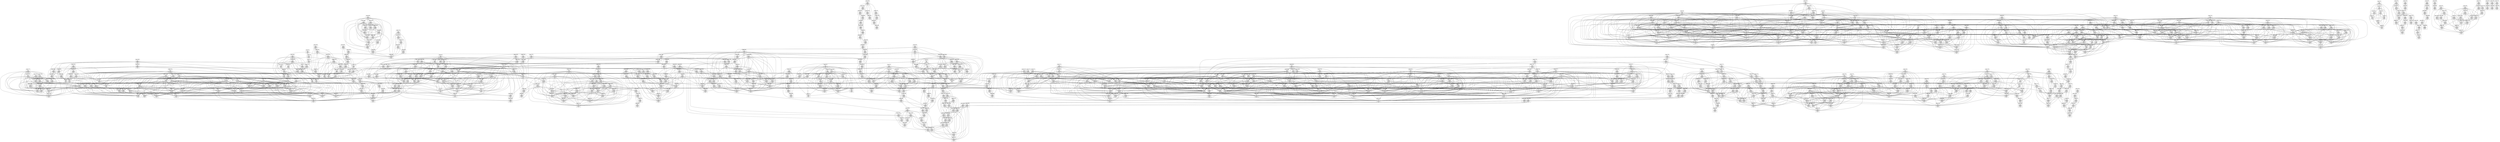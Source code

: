 graph {
	node [shape = "circle"];
	subgraph cluster_agent_290 {
		label = agent_290;
		291 [style="filled"];
	}
	subgraph cluster_agent_291 {
		label = agent_291;
		292 [style="filled"];
	}
	subgraph cluster_agent_292 {
		label = agent_292;
		293 [style="filled"];
	}
	subgraph cluster_agent_293 {
		label = agent_293;
		294 [style="filled"];
	}
	subgraph cluster_agent_294 {
		label = agent_294;
		295 [style="filled"];
	}
	subgraph cluster_agent_295 {
		label = agent_295;
		296 [style="filled"];
	}
	subgraph cluster_agent_296 {
		label = agent_296;
		297 [style="filled"];
	}
	subgraph cluster_agent_297 {
		label = agent_297;
		298 [style="filled"];
	}
	subgraph cluster_agent_298 {
		label = agent_298;
		299 [style="filled"];
	}
	subgraph cluster_agent_299 {
		label = agent_299;
		300 [style="filled"];
	}
	subgraph cluster_agent_260 {
		label = agent_260;
		261 [style="filled"];
	}
	subgraph cluster_agent_261 {
		label = agent_261;
		262 [style="filled"];
	}
	subgraph cluster_agent_262 {
		label = agent_262;
		263 [style="filled"];
	}
	subgraph cluster_agent_263 {
		label = agent_263;
		264 [style="filled"];
	}
	subgraph cluster_agent_264 {
		label = agent_264;
		265 [style="filled"];
	}
	subgraph cluster_agent_265 {
		label = agent_265;
		266 [style="filled"];
	}
	subgraph cluster_agent_266 {
		label = agent_266;
		267 [style="filled"];
	}
	subgraph cluster_agent_267 {
		label = agent_267;
		268 [style="filled"];
	}
	subgraph cluster_agent_268 {
		label = agent_268;
		269 [style="filled"];
	}
	subgraph cluster_agent_269 {
		label = agent_269;
		270 [style="filled"];
	}
	subgraph cluster_agent_490 {
		label = agent_490;
		491 [style="filled"];
	}
	subgraph cluster_agent_491 {
		label = agent_491;
		492 [style="filled"];
	}
	subgraph cluster_agent_250 {
		label = agent_250;
		251 [style="filled"];
	}
	subgraph cluster_agent_492 {
		label = agent_492;
		493 [style="filled"];
	}
	subgraph cluster_agent_251 {
		label = agent_251;
		252 [style="filled"];
	}
	subgraph cluster_agent_493 {
		label = agent_493;
		494 [style="filled"];
	}
	subgraph cluster_agent_252 {
		label = agent_252;
		253 [style="filled"];
	}
	subgraph cluster_agent_494 {
		label = agent_494;
		495 [style="filled"];
	}
	subgraph cluster_agent_253 {
		label = agent_253;
		254 [style="filled"];
	}
	subgraph cluster_agent_495 {
		label = agent_495;
		496 [style="filled"];
	}
	subgraph cluster_agent_254 {
		label = agent_254;
		255 [style="filled"];
	}
	subgraph cluster_agent_496 {
		label = agent_496;
		497 [style="filled"];
	}
	subgraph cluster_agent_255 {
		label = agent_255;
		256 [style="filled"];
	}
	subgraph cluster_agent_497 {
		label = agent_497;
		498 [style="filled"];
	}
	subgraph cluster_agent_256 {
		label = agent_256;
		257 [style="filled"];
	}
	subgraph cluster_agent_498 {
		label = agent_498;
		499 [style="filled"];
	}
	subgraph cluster_agent_257 {
		label = agent_257;
		258 [style="filled"];
	}
	subgraph cluster_agent_499 {
		label = agent_499;
		500 [style="filled"];
	}
	subgraph cluster_agent_258 {
		label = agent_258;
		259 [style="filled"];
	}
	subgraph cluster_agent_259 {
		label = agent_259;
		260 [style="filled"];
	}
	subgraph cluster_agent_280 {
		label = agent_280;
		281 [style="filled"];
	}
	subgraph cluster_agent_281 {
		label = agent_281;
		282 [style="filled"];
	}
	subgraph cluster_agent_282 {
		label = agent_282;
		283 [style="filled"];
	}
	subgraph cluster_agent_283 {
		label = agent_283;
		284 [style="filled"];
	}
	subgraph cluster_agent_284 {
		label = agent_284;
		285 [style="filled"];
	}
	subgraph cluster_agent_285 {
		label = agent_285;
		286 [style="filled"];
	}
	subgraph cluster_agent_286 {
		label = agent_286;
		287 [style="filled"];
	}
	subgraph cluster_agent_287 {
		label = agent_287;
		288 [style="filled"];
	}
	subgraph cluster_agent_288 {
		label = agent_288;
		289 [style="filled"];
	}
	subgraph cluster_agent_289 {
		label = agent_289;
		290 [style="filled"];
	}
	subgraph cluster_agent_270 {
		label = agent_270;
		271 [style="filled"];
	}
	subgraph cluster_agent_271 {
		label = agent_271;
		272 [style="filled"];
	}
	subgraph cluster_agent_272 {
		label = agent_272;
		273 [style="filled"];
	}
	subgraph cluster_agent_273 {
		label = agent_273;
		274 [style="filled"];
	}
	subgraph cluster_agent_274 {
		label = agent_274;
		275 [style="filled"];
	}
	subgraph cluster_agent_275 {
		label = agent_275;
		276 [style="filled"];
	}
	subgraph cluster_agent_276 {
		label = agent_276;
		277 [style="filled"];
	}
	subgraph cluster_agent_277 {
		label = agent_277;
		278 [style="filled"];
	}
	subgraph cluster_agent_278 {
		label = agent_278;
		279 [style="filled"];
	}
	subgraph cluster_agent_279 {
		label = agent_279;
		280 [style="filled"];
	}
	subgraph cluster_agent_90 {
		label = agent_90;
		91 [style="filled"];
	}
	subgraph cluster_agent_92 {
		label = agent_92;
		93 [style="filled"];
	}
	subgraph cluster_agent_91 {
		label = agent_91;
		92 [style="filled"];
	}
	subgraph cluster_agent_94 {
		label = agent_94;
		95 [style="filled"];
	}
	subgraph cluster_agent_93 {
		label = agent_93;
		94 [style="filled"];
	}
	subgraph cluster_agent_96 {
		label = agent_96;
		97 [style="filled"];
	}
	subgraph cluster_agent_95 {
		label = agent_95;
		96 [style="filled"];
	}
	subgraph cluster_agent_98 {
		label = agent_98;
		99 [style="filled"];
	}
	subgraph cluster_agent_97 {
		label = agent_97;
		98 [style="filled"];
	}
	subgraph cluster_agent_99 {
		label = agent_99;
		100 [style="filled"];
	}
	subgraph cluster_agent_900 {
		label = agent_900;
		901 [style="filled"];
	}
	subgraph cluster_agent_912 {
		label = agent_912;
		913 [style="filled"];
	}
	subgraph cluster_agent_913 {
		label = agent_913;
		914 [style="filled"];
	}
	subgraph cluster_agent_914 {
		label = agent_914;
		915 [style="filled"];
	}
	subgraph cluster_agent_915 {
		label = agent_915;
		916 [style="filled"];
	}
	subgraph cluster_agent_901 {
		label = agent_901;
		902 [style="filled"];
	}
	subgraph cluster_agent_902 {
		label = agent_902;
		903 [style="filled"];
	}
	subgraph cluster_agent_903 {
		label = agent_903;
		904 [style="filled"];
	}
	subgraph cluster_agent_904 {
		label = agent_904;
		905 [style="filled"];
	}
	subgraph cluster_agent_905 {
		label = agent_905;
		906 [style="filled"];
	}
	subgraph cluster_agent_906 {
		label = agent_906;
		907 [style="filled"];
	}
	subgraph cluster_agent_907 {
		label = agent_907;
		908 [style="filled"];
	}
	subgraph cluster_agent_908 {
		label = agent_908;
		909 [style="filled"];
	}
	subgraph cluster_agent_909 {
		label = agent_909;
		910 [style="filled"];
	}
	subgraph cluster_agent_910 {
		label = agent_910;
		911 [style="filled"];
	}
	subgraph cluster_agent_911 {
		label = agent_911;
		912 [style="filled"];
	}
	subgraph cluster_agent_50 {
		label = agent_50;
		51 [style="filled"];
	}
	subgraph cluster_agent_52 {
		label = agent_52;
		53 [style="filled"];
	}
	subgraph cluster_agent_51 {
		label = agent_51;
		52 [style="filled"];
	}
	subgraph cluster_agent_54 {
		label = agent_54;
		55 [style="filled"];
	}
	subgraph cluster_agent_53 {
		label = agent_53;
		54 [style="filled"];
	}
	subgraph cluster_agent_56 {
		label = agent_56;
		57 [style="filled"];
	}
	subgraph cluster_agent_55 {
		label = agent_55;
		56 [style="filled"];
	}
	subgraph cluster_agent_58 {
		label = agent_58;
		59 [style="filled"];
	}
	subgraph cluster_agent_57 {
		label = agent_57;
		58 [style="filled"];
	}
	subgraph cluster_agent_59 {
		label = agent_59;
		60 [style="filled"];
	}
	subgraph cluster_agent_61 {
		label = agent_61;
		62 [style="filled"];
	}
	subgraph cluster_agent_60 {
		label = agent_60;
		61 [style="filled"];
	}
	subgraph cluster_agent_63 {
		label = agent_63;
		64 [style="filled"];
	}
	subgraph cluster_agent_62 {
		label = agent_62;
		63 [style="filled"];
	}
	subgraph cluster_agent_65 {
		label = agent_65;
		66 [style="filled"];
	}
	subgraph cluster_agent_64 {
		label = agent_64;
		65 [style="filled"];
	}
	subgraph cluster_agent_67 {
		label = agent_67;
		68 [style="filled"];
	}
	subgraph cluster_agent_66 {
		label = agent_66;
		67 [style="filled"];
	}
	subgraph cluster_agent_69 {
		label = agent_69;
		70 [style="filled"];
	}
	subgraph cluster_agent_68 {
		label = agent_68;
		69 [style="filled"];
	}
	subgraph cluster_agent_0 {
		label = agent_0;
		1 [style="filled"];
	}
	subgraph cluster_agent_1 {
		label = agent_1;
		2 [style="filled"];
	}
	subgraph cluster_agent_4 {
		label = agent_4;
		5 [style="filled"];
	}
	subgraph cluster_agent_5 {
		label = agent_5;
		6 [style="filled"];
	}
	subgraph cluster_agent_2 {
		label = agent_2;
		3 [style="filled"];
	}
	subgraph cluster_agent_3 {
		label = agent_3;
		4 [style="filled"];
	}
	subgraph cluster_agent_8 {
		label = agent_8;
		9 [style="filled"];
	}
	subgraph cluster_agent_9 {
		label = agent_9;
		10 [style="filled"];
	}
	subgraph cluster_agent_6 {
		label = agent_6;
		7 [style="filled"];
	}
	subgraph cluster_agent_7 {
		label = agent_7;
		8 [style="filled"];
	}
	subgraph cluster_agent_70 {
		label = agent_70;
		71 [style="filled"];
	}
	subgraph cluster_agent_72 {
		label = agent_72;
		73 [style="filled"];
	}
	subgraph cluster_agent_71 {
		label = agent_71;
		72 [style="filled"];
	}
	subgraph cluster_agent_74 {
		label = agent_74;
		75 [style="filled"];
	}
	subgraph cluster_agent_73 {
		label = agent_73;
		74 [style="filled"];
	}
	subgraph cluster_agent_76 {
		label = agent_76;
		77 [style="filled"];
	}
	subgraph cluster_agent_75 {
		label = agent_75;
		76 [style="filled"];
	}
	subgraph cluster_agent_78 {
		label = agent_78;
		79 [style="filled"];
	}
	subgraph cluster_agent_77 {
		label = agent_77;
		78 [style="filled"];
	}
	subgraph cluster_agent_79 {
		label = agent_79;
		80 [style="filled"];
	}
	subgraph cluster_agent_81 {
		label = agent_81;
		82 [style="filled"];
	}
	subgraph cluster_agent_80 {
		label = agent_80;
		81 [style="filled"];
	}
	subgraph cluster_agent_83 {
		label = agent_83;
		84 [style="filled"];
	}
	subgraph cluster_agent_82 {
		label = agent_82;
		83 [style="filled"];
	}
	subgraph cluster_agent_85 {
		label = agent_85;
		86 [style="filled"];
	}
	subgraph cluster_agent_84 {
		label = agent_84;
		85 [style="filled"];
	}
	subgraph cluster_agent_87 {
		label = agent_87;
		88 [style="filled"];
	}
	subgraph cluster_agent_86 {
		label = agent_86;
		87 [style="filled"];
	}
	subgraph cluster_agent_89 {
		label = agent_89;
		90 [style="filled"];
	}
	subgraph cluster_agent_88 {
		label = agent_88;
		89 [style="filled"];
	}
	subgraph cluster_agent_615 {
		label = agent_615;
		616 [style="filled"];
	}
	subgraph cluster_agent_857 {
		label = agent_857;
		858 [style="filled"];
	}
	subgraph cluster_agent_616 {
		label = agent_616;
		617 [style="filled"];
	}
	subgraph cluster_agent_858 {
		label = agent_858;
		859 [style="filled"];
	}
	subgraph cluster_agent_617 {
		label = agent_617;
		618 [style="filled"];
	}
	subgraph cluster_agent_859 {
		label = agent_859;
		860 [style="filled"];
	}
	subgraph cluster_agent_618 {
		label = agent_618;
		619 [style="filled"];
	}
	subgraph cluster_agent_619 {
		label = agent_619;
		620 [style="filled"];
	}
	subgraph cluster_agent_10 {
		label = agent_10;
		11 [style="filled"];
	}
	subgraph cluster_agent_12 {
		label = agent_12;
		13 [style="filled"];
	}
	subgraph cluster_agent_11 {
		label = agent_11;
		12 [style="filled"];
	}
	subgraph cluster_agent_14 {
		label = agent_14;
		15 [style="filled"];
	}
	subgraph cluster_agent_13 {
		label = agent_13;
		14 [style="filled"];
	}
	subgraph cluster_agent_16 {
		label = agent_16;
		17 [style="filled"];
	}
	subgraph cluster_agent_15 {
		label = agent_15;
		16 [style="filled"];
	}
	subgraph cluster_agent_860 {
		label = agent_860;
		861 [style="filled"];
	}
	subgraph cluster_agent_861 {
		label = agent_861;
		862 [style="filled"];
	}
	subgraph cluster_agent_620 {
		label = agent_620;
		621 [style="filled"];
	}
	subgraph cluster_agent_862 {
		label = agent_862;
		863 [style="filled"];
	}
	subgraph cluster_agent_621 {
		label = agent_621;
		622 [style="filled"];
	}
	subgraph cluster_agent_863 {
		label = agent_863;
		864 [style="filled"];
	}
	subgraph cluster_agent_622 {
		label = agent_622;
		623 [style="filled"];
	}
	subgraph cluster_agent_864 {
		label = agent_864;
		865 [style="filled"];
	}
	subgraph cluster_agent_623 {
		label = agent_623;
		624 [style="filled"];
	}
	subgraph cluster_agent_865 {
		label = agent_865;
		866 [style="filled"];
	}
	subgraph cluster_agent_624 {
		label = agent_624;
		625 [style="filled"];
	}
	subgraph cluster_agent_866 {
		label = agent_866;
		867 [style="filled"];
	}
	subgraph cluster_agent_625 {
		label = agent_625;
		626 [style="filled"];
	}
	subgraph cluster_agent_867 {
		label = agent_867;
		868 [style="filled"];
	}
	subgraph cluster_agent_604 {
		label = agent_604;
		605 [style="filled"];
	}
	subgraph cluster_agent_846 {
		label = agent_846;
		847 [style="filled"];
	}
	subgraph cluster_agent_605 {
		label = agent_605;
		606 [style="filled"];
	}
	subgraph cluster_agent_847 {
		label = agent_847;
		848 [style="filled"];
	}
	subgraph cluster_agent_606 {
		label = agent_606;
		607 [style="filled"];
	}
	subgraph cluster_agent_848 {
		label = agent_848;
		849 [style="filled"];
	}
	subgraph cluster_agent_607 {
		label = agent_607;
		608 [style="filled"];
	}
	subgraph cluster_agent_849 {
		label = agent_849;
		850 [style="filled"];
	}
	subgraph cluster_agent_608 {
		label = agent_608;
		609 [style="filled"];
	}
	subgraph cluster_agent_609 {
		label = agent_609;
		610 [style="filled"];
	}
	subgraph cluster_agent_21 {
		label = agent_21;
		22 [style="filled"];
	}
	subgraph cluster_agent_20 {
		label = agent_20;
		21 [style="filled"];
	}
	subgraph cluster_agent_23 {
		label = agent_23;
		24 [style="filled"];
	}
	subgraph cluster_agent_22 {
		label = agent_22;
		23 [style="filled"];
	}
	subgraph cluster_agent_25 {
		label = agent_25;
		26 [style="filled"];
	}
	subgraph cluster_agent_24 {
		label = agent_24;
		25 [style="filled"];
	}
	subgraph cluster_agent_27 {
		label = agent_27;
		28 [style="filled"];
	}
	subgraph cluster_agent_26 {
		label = agent_26;
		27 [style="filled"];
	}
	subgraph cluster_agent_18 {
		label = agent_18;
		19 [style="filled"];
	}
	subgraph cluster_agent_17 {
		label = agent_17;
		18 [style="filled"];
	}
	subgraph cluster_agent_19 {
		label = agent_19;
		20 [style="filled"];
	}
	subgraph cluster_agent_850 {
		label = agent_850;
		851 [style="filled"];
	}
	subgraph cluster_agent_851 {
		label = agent_851;
		852 [style="filled"];
	}
	subgraph cluster_agent_610 {
		label = agent_610;
		611 [style="filled"];
	}
	subgraph cluster_agent_852 {
		label = agent_852;
		853 [style="filled"];
	}
	subgraph cluster_agent_611 {
		label = agent_611;
		612 [style="filled"];
	}
	subgraph cluster_agent_853 {
		label = agent_853;
		854 [style="filled"];
	}
	subgraph cluster_agent_612 {
		label = agent_612;
		613 [style="filled"];
	}
	subgraph cluster_agent_854 {
		label = agent_854;
		855 [style="filled"];
	}
	subgraph cluster_agent_613 {
		label = agent_613;
		614 [style="filled"];
	}
	subgraph cluster_agent_855 {
		label = agent_855;
		856 [style="filled"];
	}
	subgraph cluster_agent_614 {
		label = agent_614;
		615 [style="filled"];
	}
	subgraph cluster_agent_856 {
		label = agent_856;
		857 [style="filled"];
	}
	subgraph cluster_agent_637 {
		label = agent_637;
		638 [style="filled"];
	}
	subgraph cluster_agent_879 {
		label = agent_879;
		880 [style="filled"];
	}
	subgraph cluster_agent_638 {
		label = agent_638;
		639 [style="filled"];
	}
	subgraph cluster_agent_639 {
		label = agent_639;
		640 [style="filled"];
	}
	subgraph cluster_agent_30 {
		label = agent_30;
		31 [style="filled"];
	}
	subgraph cluster_agent_32 {
		label = agent_32;
		33 [style="filled"];
	}
	subgraph cluster_agent_31 {
		label = agent_31;
		32 [style="filled"];
	}
	subgraph cluster_agent_34 {
		label = agent_34;
		35 [style="filled"];
	}
	subgraph cluster_agent_33 {
		label = agent_33;
		34 [style="filled"];
	}
	subgraph cluster_agent_36 {
		label = agent_36;
		37 [style="filled"];
	}
	subgraph cluster_agent_35 {
		label = agent_35;
		36 [style="filled"];
	}
	subgraph cluster_agent_38 {
		label = agent_38;
		39 [style="filled"];
	}
	subgraph cluster_agent_37 {
		label = agent_37;
		38 [style="filled"];
	}
	subgraph cluster_agent_29 {
		label = agent_29;
		30 [style="filled"];
	}
	subgraph cluster_agent_28 {
		label = agent_28;
		29 [style="filled"];
	}
	subgraph cluster_agent_880 {
		label = agent_880;
		881 [style="filled"];
	}
	subgraph cluster_agent_881 {
		label = agent_881;
		882 [style="filled"];
	}
	subgraph cluster_agent_640 {
		label = agent_640;
		641 [style="filled"];
	}
	subgraph cluster_agent_882 {
		label = agent_882;
		883 [style="filled"];
	}
	subgraph cluster_agent_641 {
		label = agent_641;
		642 [style="filled"];
	}
	subgraph cluster_agent_883 {
		label = agent_883;
		884 [style="filled"];
	}
	subgraph cluster_agent_400 {
		label = agent_400;
		401 [style="filled"];
	}
	subgraph cluster_agent_642 {
		label = agent_642;
		643 [style="filled"];
	}
	subgraph cluster_agent_884 {
		label = agent_884;
		885 [style="filled"];
	}
	subgraph cluster_agent_401 {
		label = agent_401;
		402 [style="filled"];
	}
	subgraph cluster_agent_643 {
		label = agent_643;
		644 [style="filled"];
	}
	subgraph cluster_agent_885 {
		label = agent_885;
		886 [style="filled"];
	}
	subgraph cluster_agent_402 {
		label = agent_402;
		403 [style="filled"];
	}
	subgraph cluster_agent_644 {
		label = agent_644;
		645 [style="filled"];
	}
	subgraph cluster_agent_886 {
		label = agent_886;
		887 [style="filled"];
	}
	subgraph cluster_agent_403 {
		label = agent_403;
		404 [style="filled"];
	}
	subgraph cluster_agent_645 {
		label = agent_645;
		646 [style="filled"];
	}
	subgraph cluster_agent_887 {
		label = agent_887;
		888 [style="filled"];
	}
	subgraph cluster_agent_404 {
		label = agent_404;
		405 [style="filled"];
	}
	subgraph cluster_agent_646 {
		label = agent_646;
		647 [style="filled"];
	}
	subgraph cluster_agent_888 {
		label = agent_888;
		889 [style="filled"];
	}
	subgraph cluster_agent_405 {
		label = agent_405;
		406 [style="filled"];
	}
	subgraph cluster_agent_647 {
		label = agent_647;
		648 [style="filled"];
	}
	subgraph cluster_agent_889 {
		label = agent_889;
		890 [style="filled"];
	}
	subgraph cluster_agent_626 {
		label = agent_626;
		627 [style="filled"];
	}
	subgraph cluster_agent_868 {
		label = agent_868;
		869 [style="filled"];
	}
	subgraph cluster_agent_627 {
		label = agent_627;
		628 [style="filled"];
	}
	subgraph cluster_agent_869 {
		label = agent_869;
		870 [style="filled"];
	}
	subgraph cluster_agent_628 {
		label = agent_628;
		629 [style="filled"];
	}
	subgraph cluster_agent_629 {
		label = agent_629;
		630 [style="filled"];
	}
	subgraph cluster_agent_41 {
		label = agent_41;
		42 [style="filled"];
	}
	subgraph cluster_agent_40 {
		label = agent_40;
		41 [style="filled"];
	}
	subgraph cluster_agent_43 {
		label = agent_43;
		44 [style="filled"];
	}
	subgraph cluster_agent_42 {
		label = agent_42;
		43 [style="filled"];
	}
	subgraph cluster_agent_45 {
		label = agent_45;
		46 [style="filled"];
	}
	subgraph cluster_agent_44 {
		label = agent_44;
		45 [style="filled"];
	}
	subgraph cluster_agent_47 {
		label = agent_47;
		48 [style="filled"];
	}
	subgraph cluster_agent_46 {
		label = agent_46;
		47 [style="filled"];
	}
	subgraph cluster_agent_49 {
		label = agent_49;
		50 [style="filled"];
	}
	subgraph cluster_agent_48 {
		label = agent_48;
		49 [style="filled"];
	}
	subgraph cluster_agent_39 {
		label = agent_39;
		40 [style="filled"];
	}
	subgraph cluster_agent_870 {
		label = agent_870;
		871 [style="filled"];
	}
	subgraph cluster_agent_871 {
		label = agent_871;
		872 [style="filled"];
	}
	subgraph cluster_agent_630 {
		label = agent_630;
		631 [style="filled"];
	}
	subgraph cluster_agent_872 {
		label = agent_872;
		873 [style="filled"];
	}
	subgraph cluster_agent_631 {
		label = agent_631;
		632 [style="filled"];
	}
	subgraph cluster_agent_873 {
		label = agent_873;
		874 [style="filled"];
	}
	subgraph cluster_agent_632 {
		label = agent_632;
		633 [style="filled"];
	}
	subgraph cluster_agent_874 {
		label = agent_874;
		875 [style="filled"];
	}
	subgraph cluster_agent_633 {
		label = agent_633;
		634 [style="filled"];
	}
	subgraph cluster_agent_875 {
		label = agent_875;
		876 [style="filled"];
	}
	subgraph cluster_agent_634 {
		label = agent_634;
		635 [style="filled"];
	}
	subgraph cluster_agent_876 {
		label = agent_876;
		877 [style="filled"];
	}
	subgraph cluster_agent_635 {
		label = agent_635;
		636 [style="filled"];
	}
	subgraph cluster_agent_877 {
		label = agent_877;
		878 [style="filled"];
	}
	subgraph cluster_agent_636 {
		label = agent_636;
		637 [style="filled"];
	}
	subgraph cluster_agent_878 {
		label = agent_878;
		879 [style="filled"];
	}
	subgraph cluster_agent_813 {
		label = agent_813;
		814 [style="filled"];
	}
	subgraph cluster_agent_814 {
		label = agent_814;
		815 [style="filled"];
	}
	subgraph cluster_agent_815 {
		label = agent_815;
		816 [style="filled"];
	}
	subgraph cluster_agent_816 {
		label = agent_816;
		817 [style="filled"];
	}
	subgraph cluster_agent_817 {
		label = agent_817;
		818 [style="filled"];
	}
	subgraph cluster_agent_818 {
		label = agent_818;
		819 [style="filled"];
	}
	subgraph cluster_agent_819 {
		label = agent_819;
		820 [style="filled"];
	}
	subgraph cluster_agent_820 {
		label = agent_820;
		821 [style="filled"];
	}
	subgraph cluster_agent_821 {
		label = agent_821;
		822 [style="filled"];
	}
	subgraph cluster_agent_822 {
		label = agent_822;
		823 [style="filled"];
	}
	subgraph cluster_agent_823 {
		label = agent_823;
		824 [style="filled"];
	}
	subgraph cluster_agent_802 {
		label = agent_802;
		803 [style="filled"];
	}
	subgraph cluster_agent_803 {
		label = agent_803;
		804 [style="filled"];
	}
	subgraph cluster_agent_804 {
		label = agent_804;
		805 [style="filled"];
	}
	subgraph cluster_agent_805 {
		label = agent_805;
		806 [style="filled"];
	}
	subgraph cluster_agent_806 {
		label = agent_806;
		807 [style="filled"];
	}
	subgraph cluster_agent_807 {
		label = agent_807;
		808 [style="filled"];
	}
	subgraph cluster_agent_808 {
		label = agent_808;
		809 [style="filled"];
	}
	subgraph cluster_agent_809 {
		label = agent_809;
		810 [style="filled"];
	}
	subgraph cluster_agent_810 {
		label = agent_810;
		811 [style="filled"];
	}
	subgraph cluster_agent_811 {
		label = agent_811;
		812 [style="filled"];
	}
	subgraph cluster_agent_812 {
		label = agent_812;
		813 [style="filled"];
	}
	subgraph cluster_agent_835 {
		label = agent_835;
		836 [style="filled"];
	}
	subgraph cluster_agent_836 {
		label = agent_836;
		837 [style="filled"];
	}
	subgraph cluster_agent_837 {
		label = agent_837;
		838 [style="filled"];
	}
	subgraph cluster_agent_838 {
		label = agent_838;
		839 [style="filled"];
	}
	subgraph cluster_agent_839 {
		label = agent_839;
		840 [style="filled"];
	}
	subgraph cluster_agent_840 {
		label = agent_840;
		841 [style="filled"];
	}
	subgraph cluster_agent_841 {
		label = agent_841;
		842 [style="filled"];
	}
	subgraph cluster_agent_600 {
		label = agent_600;
		601 [style="filled"];
	}
	subgraph cluster_agent_842 {
		label = agent_842;
		843 [style="filled"];
	}
	subgraph cluster_agent_601 {
		label = agent_601;
		602 [style="filled"];
	}
	subgraph cluster_agent_843 {
		label = agent_843;
		844 [style="filled"];
	}
	subgraph cluster_agent_602 {
		label = agent_602;
		603 [style="filled"];
	}
	subgraph cluster_agent_844 {
		label = agent_844;
		845 [style="filled"];
	}
	subgraph cluster_agent_603 {
		label = agent_603;
		604 [style="filled"];
	}
	subgraph cluster_agent_845 {
		label = agent_845;
		846 [style="filled"];
	}
	subgraph cluster_agent_824 {
		label = agent_824;
		825 [style="filled"];
	}
	subgraph cluster_agent_825 {
		label = agent_825;
		826 [style="filled"];
	}
	subgraph cluster_agent_826 {
		label = agent_826;
		827 [style="filled"];
	}
	subgraph cluster_agent_827 {
		label = agent_827;
		828 [style="filled"];
	}
	subgraph cluster_agent_828 {
		label = agent_828;
		829 [style="filled"];
	}
	subgraph cluster_agent_829 {
		label = agent_829;
		830 [style="filled"];
	}
	subgraph cluster_agent_830 {
		label = agent_830;
		831 [style="filled"];
	}
	subgraph cluster_agent_831 {
		label = agent_831;
		832 [style="filled"];
	}
	subgraph cluster_agent_832 {
		label = agent_832;
		833 [style="filled"];
	}
	subgraph cluster_agent_833 {
		label = agent_833;
		834 [style="filled"];
	}
	subgraph cluster_agent_834 {
		label = agent_834;
		835 [style="filled"];
	}
	subgraph cluster_agent_219 {
		label = agent_219;
		220 [style="filled"];
	}
	subgraph cluster_agent_460 {
		label = agent_460;
		461 [style="filled"];
	}
	subgraph cluster_agent_461 {
		label = agent_461;
		462 [style="filled"];
	}
	subgraph cluster_agent_220 {
		label = agent_220;
		221 [style="filled"];
	}
	subgraph cluster_agent_462 {
		label = agent_462;
		463 [style="filled"];
	}
	subgraph cluster_agent_221 {
		label = agent_221;
		222 [style="filled"];
	}
	subgraph cluster_agent_463 {
		label = agent_463;
		464 [style="filled"];
	}
	subgraph cluster_agent_222 {
		label = agent_222;
		223 [style="filled"];
	}
	subgraph cluster_agent_464 {
		label = agent_464;
		465 [style="filled"];
	}
	subgraph cluster_agent_223 {
		label = agent_223;
		224 [style="filled"];
	}
	subgraph cluster_agent_465 {
		label = agent_465;
		466 [style="filled"];
	}
	subgraph cluster_agent_224 {
		label = agent_224;
		225 [style="filled"];
	}
	subgraph cluster_agent_466 {
		label = agent_466;
		467 [style="filled"];
	}
	subgraph cluster_agent_225 {
		label = agent_225;
		226 [style="filled"];
	}
	subgraph cluster_agent_467 {
		label = agent_467;
		468 [style="filled"];
	}
	subgraph cluster_agent_226 {
		label = agent_226;
		227 [style="filled"];
	}
	subgraph cluster_agent_468 {
		label = agent_468;
		469 [style="filled"];
	}
	subgraph cluster_agent_227 {
		label = agent_227;
		228 [style="filled"];
	}
	subgraph cluster_agent_469 {
		label = agent_469;
		470 [style="filled"];
	}
	subgraph cluster_agent_228 {
		label = agent_228;
		229 [style="filled"];
	}
	subgraph cluster_agent_229 {
		label = agent_229;
		230 [style="filled"];
	}
	subgraph cluster_agent_208 {
		label = agent_208;
		209 [style="filled"];
	}
	subgraph cluster_agent_209 {
		label = agent_209;
		210 [style="filled"];
	}
	subgraph cluster_agent_690 {
		label = agent_690;
		691 [style="filled"];
	}
	subgraph cluster_agent_691 {
		label = agent_691;
		692 [style="filled"];
	}
	subgraph cluster_agent_450 {
		label = agent_450;
		451 [style="filled"];
	}
	subgraph cluster_agent_692 {
		label = agent_692;
		693 [style="filled"];
	}
	subgraph cluster_agent_451 {
		label = agent_451;
		452 [style="filled"];
	}
	subgraph cluster_agent_693 {
		label = agent_693;
		694 [style="filled"];
	}
	subgraph cluster_agent_210 {
		label = agent_210;
		211 [style="filled"];
	}
	subgraph cluster_agent_452 {
		label = agent_452;
		453 [style="filled"];
	}
	subgraph cluster_agent_694 {
		label = agent_694;
		695 [style="filled"];
	}
	subgraph cluster_agent_211 {
		label = agent_211;
		212 [style="filled"];
	}
	subgraph cluster_agent_453 {
		label = agent_453;
		454 [style="filled"];
	}
	subgraph cluster_agent_695 {
		label = agent_695;
		696 [style="filled"];
	}
	subgraph cluster_agent_212 {
		label = agent_212;
		213 [style="filled"];
	}
	subgraph cluster_agent_454 {
		label = agent_454;
		455 [style="filled"];
	}
	subgraph cluster_agent_696 {
		label = agent_696;
		697 [style="filled"];
	}
	subgraph cluster_agent_213 {
		label = agent_213;
		214 [style="filled"];
	}
	subgraph cluster_agent_455 {
		label = agent_455;
		456 [style="filled"];
	}
	subgraph cluster_agent_697 {
		label = agent_697;
		698 [style="filled"];
	}
	subgraph cluster_agent_214 {
		label = agent_214;
		215 [style="filled"];
	}
	subgraph cluster_agent_456 {
		label = agent_456;
		457 [style="filled"];
	}
	subgraph cluster_agent_698 {
		label = agent_698;
		699 [style="filled"];
	}
	subgraph cluster_agent_215 {
		label = agent_215;
		216 [style="filled"];
	}
	subgraph cluster_agent_457 {
		label = agent_457;
		458 [style="filled"];
	}
	subgraph cluster_agent_699 {
		label = agent_699;
		700 [style="filled"];
	}
	subgraph cluster_agent_216 {
		label = agent_216;
		217 [style="filled"];
	}
	subgraph cluster_agent_458 {
		label = agent_458;
		459 [style="filled"];
	}
	subgraph cluster_agent_217 {
		label = agent_217;
		218 [style="filled"];
	}
	subgraph cluster_agent_459 {
		label = agent_459;
		460 [style="filled"];
	}
	subgraph cluster_agent_218 {
		label = agent_218;
		219 [style="filled"];
	}
	subgraph cluster_agent_480 {
		label = agent_480;
		481 [style="filled"];
	}
	subgraph cluster_agent_481 {
		label = agent_481;
		482 [style="filled"];
	}
	subgraph cluster_agent_240 {
		label = agent_240;
		241 [style="filled"];
	}
	subgraph cluster_agent_482 {
		label = agent_482;
		483 [style="filled"];
	}
	subgraph cluster_agent_241 {
		label = agent_241;
		242 [style="filled"];
	}
	subgraph cluster_agent_483 {
		label = agent_483;
		484 [style="filled"];
	}
	subgraph cluster_agent_242 {
		label = agent_242;
		243 [style="filled"];
	}
	subgraph cluster_agent_484 {
		label = agent_484;
		485 [style="filled"];
	}
	subgraph cluster_agent_243 {
		label = agent_243;
		244 [style="filled"];
	}
	subgraph cluster_agent_485 {
		label = agent_485;
		486 [style="filled"];
	}
	subgraph cluster_agent_244 {
		label = agent_244;
		245 [style="filled"];
	}
	subgraph cluster_agent_486 {
		label = agent_486;
		487 [style="filled"];
	}
	subgraph cluster_agent_245 {
		label = agent_245;
		246 [style="filled"];
	}
	subgraph cluster_agent_487 {
		label = agent_487;
		488 [style="filled"];
	}
	subgraph cluster_agent_246 {
		label = agent_246;
		247 [style="filled"];
	}
	subgraph cluster_agent_488 {
		label = agent_488;
		489 [style="filled"];
	}
	subgraph cluster_agent_247 {
		label = agent_247;
		248 [style="filled"];
	}
	subgraph cluster_agent_489 {
		label = agent_489;
		490 [style="filled"];
	}
	subgraph cluster_agent_248 {
		label = agent_248;
		249 [style="filled"];
	}
	subgraph cluster_agent_249 {
		label = agent_249;
		250 [style="filled"];
	}
	subgraph cluster_agent_470 {
		label = agent_470;
		471 [style="filled"];
	}
	subgraph cluster_agent_471 {
		label = agent_471;
		472 [style="filled"];
	}
	subgraph cluster_agent_230 {
		label = agent_230;
		231 [style="filled"];
	}
	subgraph cluster_agent_472 {
		label = agent_472;
		473 [style="filled"];
	}
	subgraph cluster_agent_231 {
		label = agent_231;
		232 [style="filled"];
	}
	subgraph cluster_agent_473 {
		label = agent_473;
		474 [style="filled"];
	}
	subgraph cluster_agent_232 {
		label = agent_232;
		233 [style="filled"];
	}
	subgraph cluster_agent_474 {
		label = agent_474;
		475 [style="filled"];
	}
	subgraph cluster_agent_233 {
		label = agent_233;
		234 [style="filled"];
	}
	subgraph cluster_agent_475 {
		label = agent_475;
		476 [style="filled"];
	}
	subgraph cluster_agent_234 {
		label = agent_234;
		235 [style="filled"];
	}
	subgraph cluster_agent_476 {
		label = agent_476;
		477 [style="filled"];
	}
	subgraph cluster_agent_235 {
		label = agent_235;
		236 [style="filled"];
	}
	subgraph cluster_agent_477 {
		label = agent_477;
		478 [style="filled"];
	}
	subgraph cluster_agent_236 {
		label = agent_236;
		237 [style="filled"];
	}
	subgraph cluster_agent_478 {
		label = agent_478;
		479 [style="filled"];
	}
	subgraph cluster_agent_237 {
		label = agent_237;
		238 [style="filled"];
	}
	subgraph cluster_agent_479 {
		label = agent_479;
		480 [style="filled"];
	}
	subgraph cluster_agent_238 {
		label = agent_238;
		239 [style="filled"];
	}
	subgraph cluster_agent_239 {
		label = agent_239;
		240 [style="filled"];
	}
	subgraph cluster_agent_417 {
		label = agent_417;
		418 [style="filled"];
	}
	subgraph cluster_agent_659 {
		label = agent_659;
		660 [style="filled"];
	}
	subgraph cluster_agent_418 {
		label = agent_418;
		419 [style="filled"];
	}
	subgraph cluster_agent_419 {
		label = agent_419;
		420 [style="filled"];
	}
	subgraph cluster_agent_660 {
		label = agent_660;
		661 [style="filled"];
	}
	subgraph cluster_agent_661 {
		label = agent_661;
		662 [style="filled"];
	}
	subgraph cluster_agent_420 {
		label = agent_420;
		421 [style="filled"];
	}
	subgraph cluster_agent_662 {
		label = agent_662;
		663 [style="filled"];
	}
	subgraph cluster_agent_421 {
		label = agent_421;
		422 [style="filled"];
	}
	subgraph cluster_agent_663 {
		label = agent_663;
		664 [style="filled"];
	}
	subgraph cluster_agent_422 {
		label = agent_422;
		423 [style="filled"];
	}
	subgraph cluster_agent_664 {
		label = agent_664;
		665 [style="filled"];
	}
	subgraph cluster_agent_423 {
		label = agent_423;
		424 [style="filled"];
	}
	subgraph cluster_agent_665 {
		label = agent_665;
		666 [style="filled"];
	}
	subgraph cluster_agent_424 {
		label = agent_424;
		425 [style="filled"];
	}
	subgraph cluster_agent_666 {
		label = agent_666;
		667 [style="filled"];
	}
	subgraph cluster_agent_425 {
		label = agent_425;
		426 [style="filled"];
	}
	subgraph cluster_agent_667 {
		label = agent_667;
		668 [style="filled"];
	}
	subgraph cluster_agent_426 {
		label = agent_426;
		427 [style="filled"];
	}
	subgraph cluster_agent_668 {
		label = agent_668;
		669 [style="filled"];
	}
	subgraph cluster_agent_427 {
		label = agent_427;
		428 [style="filled"];
	}
	subgraph cluster_agent_669 {
		label = agent_669;
		670 [style="filled"];
	}
	subgraph cluster_agent_406 {
		label = agent_406;
		407 [style="filled"];
	}
	subgraph cluster_agent_648 {
		label = agent_648;
		649 [style="filled"];
	}
	subgraph cluster_agent_407 {
		label = agent_407;
		408 [style="filled"];
	}
	subgraph cluster_agent_649 {
		label = agent_649;
		650 [style="filled"];
	}
	subgraph cluster_agent_408 {
		label = agent_408;
		409 [style="filled"];
	}
	subgraph cluster_agent_409 {
		label = agent_409;
		410 [style="filled"];
	}
	subgraph cluster_agent_890 {
		label = agent_890;
		891 [style="filled"];
	}
	subgraph cluster_agent_891 {
		label = agent_891;
		892 [style="filled"];
	}
	subgraph cluster_agent_650 {
		label = agent_650;
		651 [style="filled"];
	}
	subgraph cluster_agent_892 {
		label = agent_892;
		893 [style="filled"];
	}
	subgraph cluster_agent_651 {
		label = agent_651;
		652 [style="filled"];
	}
	subgraph cluster_agent_893 {
		label = agent_893;
		894 [style="filled"];
	}
	subgraph cluster_agent_410 {
		label = agent_410;
		411 [style="filled"];
	}
	subgraph cluster_agent_652 {
		label = agent_652;
		653 [style="filled"];
	}
	subgraph cluster_agent_894 {
		label = agent_894;
		895 [style="filled"];
	}
	subgraph cluster_agent_411 {
		label = agent_411;
		412 [style="filled"];
	}
	subgraph cluster_agent_653 {
		label = agent_653;
		654 [style="filled"];
	}
	subgraph cluster_agent_895 {
		label = agent_895;
		896 [style="filled"];
	}
	subgraph cluster_agent_412 {
		label = agent_412;
		413 [style="filled"];
	}
	subgraph cluster_agent_654 {
		label = agent_654;
		655 [style="filled"];
	}
	subgraph cluster_agent_896 {
		label = agent_896;
		897 [style="filled"];
	}
	subgraph cluster_agent_413 {
		label = agent_413;
		414 [style="filled"];
	}
	subgraph cluster_agent_655 {
		label = agent_655;
		656 [style="filled"];
	}
	subgraph cluster_agent_897 {
		label = agent_897;
		898 [style="filled"];
	}
	subgraph cluster_agent_414 {
		label = agent_414;
		415 [style="filled"];
	}
	subgraph cluster_agent_656 {
		label = agent_656;
		657 [style="filled"];
	}
	subgraph cluster_agent_898 {
		label = agent_898;
		899 [style="filled"];
	}
	subgraph cluster_agent_415 {
		label = agent_415;
		416 [style="filled"];
	}
	subgraph cluster_agent_657 {
		label = agent_657;
		658 [style="filled"];
	}
	subgraph cluster_agent_899 {
		label = agent_899;
		900 [style="filled"];
	}
	subgraph cluster_agent_416 {
		label = agent_416;
		417 [style="filled"];
	}
	subgraph cluster_agent_658 {
		label = agent_658;
		659 [style="filled"];
	}
	subgraph cluster_agent_439 {
		label = agent_439;
		440 [style="filled"];
	}
	subgraph cluster_agent_680 {
		label = agent_680;
		681 [style="filled"];
	}
	subgraph cluster_agent_681 {
		label = agent_681;
		682 [style="filled"];
	}
	subgraph cluster_agent_440 {
		label = agent_440;
		441 [style="filled"];
	}
	subgraph cluster_agent_682 {
		label = agent_682;
		683 [style="filled"];
	}
	subgraph cluster_agent_441 {
		label = agent_441;
		442 [style="filled"];
	}
	subgraph cluster_agent_683 {
		label = agent_683;
		684 [style="filled"];
	}
	subgraph cluster_agent_200 {
		label = agent_200;
		201 [style="filled"];
	}
	subgraph cluster_agent_442 {
		label = agent_442;
		443 [style="filled"];
	}
	subgraph cluster_agent_684 {
		label = agent_684;
		685 [style="filled"];
	}
	subgraph cluster_agent_201 {
		label = agent_201;
		202 [style="filled"];
	}
	subgraph cluster_agent_443 {
		label = agent_443;
		444 [style="filled"];
	}
	subgraph cluster_agent_685 {
		label = agent_685;
		686 [style="filled"];
	}
	subgraph cluster_agent_202 {
		label = agent_202;
		203 [style="filled"];
	}
	subgraph cluster_agent_444 {
		label = agent_444;
		445 [style="filled"];
	}
	subgraph cluster_agent_686 {
		label = agent_686;
		687 [style="filled"];
	}
	subgraph cluster_agent_203 {
		label = agent_203;
		204 [style="filled"];
	}
	subgraph cluster_agent_445 {
		label = agent_445;
		446 [style="filled"];
	}
	subgraph cluster_agent_687 {
		label = agent_687;
		688 [style="filled"];
	}
	subgraph cluster_agent_204 {
		label = agent_204;
		205 [style="filled"];
	}
	subgraph cluster_agent_446 {
		label = agent_446;
		447 [style="filled"];
	}
	subgraph cluster_agent_688 {
		label = agent_688;
		689 [style="filled"];
	}
	subgraph cluster_agent_205 {
		label = agent_205;
		206 [style="filled"];
	}
	subgraph cluster_agent_447 {
		label = agent_447;
		448 [style="filled"];
	}
	subgraph cluster_agent_689 {
		label = agent_689;
		690 [style="filled"];
	}
	subgraph cluster_agent_206 {
		label = agent_206;
		207 [style="filled"];
	}
	subgraph cluster_agent_448 {
		label = agent_448;
		449 [style="filled"];
	}
	subgraph cluster_agent_207 {
		label = agent_207;
		208 [style="filled"];
	}
	subgraph cluster_agent_449 {
		label = agent_449;
		450 [style="filled"];
	}
	subgraph cluster_agent_428 {
		label = agent_428;
		429 [style="filled"];
	}
	subgraph cluster_agent_429 {
		label = agent_429;
		430 [style="filled"];
	}
	subgraph cluster_agent_670 {
		label = agent_670;
		671 [style="filled"];
	}
	subgraph cluster_agent_671 {
		label = agent_671;
		672 [style="filled"];
	}
	subgraph cluster_agent_430 {
		label = agent_430;
		431 [style="filled"];
	}
	subgraph cluster_agent_672 {
		label = agent_672;
		673 [style="filled"];
	}
	subgraph cluster_agent_431 {
		label = agent_431;
		432 [style="filled"];
	}
	subgraph cluster_agent_673 {
		label = agent_673;
		674 [style="filled"];
	}
	subgraph cluster_agent_432 {
		label = agent_432;
		433 [style="filled"];
	}
	subgraph cluster_agent_674 {
		label = agent_674;
		675 [style="filled"];
	}
	subgraph cluster_agent_433 {
		label = agent_433;
		434 [style="filled"];
	}
	subgraph cluster_agent_675 {
		label = agent_675;
		676 [style="filled"];
	}
	subgraph cluster_agent_434 {
		label = agent_434;
		435 [style="filled"];
	}
	subgraph cluster_agent_676 {
		label = agent_676;
		677 [style="filled"];
	}
	subgraph cluster_agent_435 {
		label = agent_435;
		436 [style="filled"];
	}
	subgraph cluster_agent_677 {
		label = agent_677;
		678 [style="filled"];
	}
	subgraph cluster_agent_436 {
		label = agent_436;
		437 [style="filled"];
	}
	subgraph cluster_agent_678 {
		label = agent_678;
		679 [style="filled"];
	}
	subgraph cluster_agent_437 {
		label = agent_437;
		438 [style="filled"];
	}
	subgraph cluster_agent_679 {
		label = agent_679;
		680 [style="filled"];
	}
	subgraph cluster_agent_438 {
		label = agent_438;
		439 [style="filled"];
	}
	subgraph cluster_agent_180 {
		label = agent_180;
		181 [style="filled"];
	}
	subgraph cluster_agent_181 {
		label = agent_181;
		182 [style="filled"];
	}
	subgraph cluster_agent_182 {
		label = agent_182;
		183 [style="filled"];
	}
	subgraph cluster_agent_183 {
		label = agent_183;
		184 [style="filled"];
	}
	subgraph cluster_agent_184 {
		label = agent_184;
		185 [style="filled"];
	}
	subgraph cluster_agent_185 {
		label = agent_185;
		186 [style="filled"];
	}
	subgraph cluster_agent_186 {
		label = agent_186;
		187 [style="filled"];
	}
	subgraph cluster_agent_187 {
		label = agent_187;
		188 [style="filled"];
	}
	subgraph cluster_agent_188 {
		label = agent_188;
		189 [style="filled"];
	}
	subgraph cluster_agent_189 {
		label = agent_189;
		190 [style="filled"];
	}
	subgraph cluster_agent_170 {
		label = agent_170;
		171 [style="filled"];
	}
	subgraph cluster_agent_171 {
		label = agent_171;
		172 [style="filled"];
	}
	subgraph cluster_agent_172 {
		label = agent_172;
		173 [style="filled"];
	}
	subgraph cluster_agent_173 {
		label = agent_173;
		174 [style="filled"];
	}
	subgraph cluster_agent_174 {
		label = agent_174;
		175 [style="filled"];
	}
	subgraph cluster_agent_175 {
		label = agent_175;
		176 [style="filled"];
	}
	subgraph cluster_agent_176 {
		label = agent_176;
		177 [style="filled"];
	}
	subgraph cluster_agent_177 {
		label = agent_177;
		178 [style="filled"];
	}
	subgraph cluster_agent_178 {
		label = agent_178;
		179 [style="filled"];
	}
	subgraph cluster_agent_179 {
		label = agent_179;
		180 [style="filled"];
	}
	subgraph cluster_agent_190 {
		label = agent_190;
		191 [style="filled"];
	}
	subgraph cluster_agent_191 {
		label = agent_191;
		192 [style="filled"];
	}
	subgraph cluster_agent_192 {
		label = agent_192;
		193 [style="filled"];
	}
	subgraph cluster_agent_193 {
		label = agent_193;
		194 [style="filled"];
	}
	subgraph cluster_agent_194 {
		label = agent_194;
		195 [style="filled"];
	}
	subgraph cluster_agent_195 {
		label = agent_195;
		196 [style="filled"];
	}
	subgraph cluster_agent_196 {
		label = agent_196;
		197 [style="filled"];
	}
	subgraph cluster_agent_197 {
		label = agent_197;
		198 [style="filled"];
	}
	subgraph cluster_agent_198 {
		label = agent_198;
		199 [style="filled"];
	}
	subgraph cluster_agent_199 {
		label = agent_199;
		200 [style="filled"];
	}
	subgraph cluster_agent_380 {
		label = agent_380;
		381 [style="filled"];
	}
	subgraph cluster_agent_381 {
		label = agent_381;
		382 [style="filled"];
	}
	subgraph cluster_agent_140 {
		label = agent_140;
		141 [style="filled"];
	}
	subgraph cluster_agent_382 {
		label = agent_382;
		383 [style="filled"];
	}
	subgraph cluster_agent_141 {
		label = agent_141;
		142 [style="filled"];
	}
	subgraph cluster_agent_383 {
		label = agent_383;
		384 [style="filled"];
	}
	subgraph cluster_agent_142 {
		label = agent_142;
		143 [style="filled"];
	}
	subgraph cluster_agent_384 {
		label = agent_384;
		385 [style="filled"];
	}
	subgraph cluster_agent_143 {
		label = agent_143;
		144 [style="filled"];
	}
	subgraph cluster_agent_385 {
		label = agent_385;
		386 [style="filled"];
	}
	subgraph cluster_agent_144 {
		label = agent_144;
		145 [style="filled"];
	}
	subgraph cluster_agent_386 {
		label = agent_386;
		387 [style="filled"];
	}
	subgraph cluster_agent_145 {
		label = agent_145;
		146 [style="filled"];
	}
	subgraph cluster_agent_387 {
		label = agent_387;
		388 [style="filled"];
	}
	subgraph cluster_agent_146 {
		label = agent_146;
		147 [style="filled"];
	}
	subgraph cluster_agent_388 {
		label = agent_388;
		389 [style="filled"];
	}
	subgraph cluster_agent_147 {
		label = agent_147;
		148 [style="filled"];
	}
	subgraph cluster_agent_389 {
		label = agent_389;
		390 [style="filled"];
	}
	subgraph cluster_agent_148 {
		label = agent_148;
		149 [style="filled"];
	}
	subgraph cluster_agent_149 {
		label = agent_149;
		150 [style="filled"];
	}
	subgraph cluster_agent_370 {
		label = agent_370;
		371 [style="filled"];
	}
	subgraph cluster_agent_371 {
		label = agent_371;
		372 [style="filled"];
	}
	subgraph cluster_agent_130 {
		label = agent_130;
		131 [style="filled"];
	}
	subgraph cluster_agent_372 {
		label = agent_372;
		373 [style="filled"];
	}
	subgraph cluster_agent_131 {
		label = agent_131;
		132 [style="filled"];
	}
	subgraph cluster_agent_373 {
		label = agent_373;
		374 [style="filled"];
	}
	subgraph cluster_agent_132 {
		label = agent_132;
		133 [style="filled"];
	}
	subgraph cluster_agent_374 {
		label = agent_374;
		375 [style="filled"];
	}
	subgraph cluster_agent_133 {
		label = agent_133;
		134 [style="filled"];
	}
	subgraph cluster_agent_375 {
		label = agent_375;
		376 [style="filled"];
	}
	subgraph cluster_agent_134 {
		label = agent_134;
		135 [style="filled"];
	}
	subgraph cluster_agent_376 {
		label = agent_376;
		377 [style="filled"];
	}
	subgraph cluster_agent_135 {
		label = agent_135;
		136 [style="filled"];
	}
	subgraph cluster_agent_377 {
		label = agent_377;
		378 [style="filled"];
	}
	subgraph cluster_agent_136 {
		label = agent_136;
		137 [style="filled"];
	}
	subgraph cluster_agent_378 {
		label = agent_378;
		379 [style="filled"];
	}
	subgraph cluster_agent_137 {
		label = agent_137;
		138 [style="filled"];
	}
	subgraph cluster_agent_379 {
		label = agent_379;
		380 [style="filled"];
	}
	subgraph cluster_agent_138 {
		label = agent_138;
		139 [style="filled"];
	}
	subgraph cluster_agent_139 {
		label = agent_139;
		140 [style="filled"];
	}
	subgraph cluster_agent_160 {
		label = agent_160;
		161 [style="filled"];
	}
	subgraph cluster_agent_161 {
		label = agent_161;
		162 [style="filled"];
	}
	subgraph cluster_agent_162 {
		label = agent_162;
		163 [style="filled"];
	}
	subgraph cluster_agent_163 {
		label = agent_163;
		164 [style="filled"];
	}
	subgraph cluster_agent_164 {
		label = agent_164;
		165 [style="filled"];
	}
	subgraph cluster_agent_165 {
		label = agent_165;
		166 [style="filled"];
	}
	subgraph cluster_agent_166 {
		label = agent_166;
		167 [style="filled"];
	}
	subgraph cluster_agent_167 {
		label = agent_167;
		168 [style="filled"];
	}
	subgraph cluster_agent_168 {
		label = agent_168;
		169 [style="filled"];
	}
	subgraph cluster_agent_169 {
		label = agent_169;
		170 [style="filled"];
	}
	subgraph cluster_agent_390 {
		label = agent_390;
		391 [style="filled"];
	}
	subgraph cluster_agent_391 {
		label = agent_391;
		392 [style="filled"];
	}
	subgraph cluster_agent_150 {
		label = agent_150;
		151 [style="filled"];
	}
	subgraph cluster_agent_392 {
		label = agent_392;
		393 [style="filled"];
	}
	subgraph cluster_agent_151 {
		label = agent_151;
		152 [style="filled"];
	}
	subgraph cluster_agent_393 {
		label = agent_393;
		394 [style="filled"];
	}
	subgraph cluster_agent_152 {
		label = agent_152;
		153 [style="filled"];
	}
	subgraph cluster_agent_394 {
		label = agent_394;
		395 [style="filled"];
	}
	subgraph cluster_agent_153 {
		label = agent_153;
		154 [style="filled"];
	}
	subgraph cluster_agent_395 {
		label = agent_395;
		396 [style="filled"];
	}
	subgraph cluster_agent_154 {
		label = agent_154;
		155 [style="filled"];
	}
	subgraph cluster_agent_396 {
		label = agent_396;
		397 [style="filled"];
	}
	subgraph cluster_agent_155 {
		label = agent_155;
		156 [style="filled"];
	}
	subgraph cluster_agent_397 {
		label = agent_397;
		398 [style="filled"];
	}
	subgraph cluster_agent_156 {
		label = agent_156;
		157 [style="filled"];
	}
	subgraph cluster_agent_398 {
		label = agent_398;
		399 [style="filled"];
	}
	subgraph cluster_agent_157 {
		label = agent_157;
		158 [style="filled"];
	}
	subgraph cluster_agent_399 {
		label = agent_399;
		400 [style="filled"];
	}
	subgraph cluster_agent_158 {
		label = agent_158;
		159 [style="filled"];
	}
	subgraph cluster_agent_159 {
		label = agent_159;
		160 [style="filled"];
	}
	subgraph cluster_agent_800 {
		label = agent_800;
		801 [style="filled"];
	}
	subgraph cluster_agent_801 {
		label = agent_801;
		802 [style="filled"];
	}
	subgraph cluster_agent_736 {
		label = agent_736;
		737 [style="filled"];
	}
	subgraph cluster_agent_737 {
		label = agent_737;
		738 [style="filled"];
	}
	subgraph cluster_agent_738 {
		label = agent_738;
		739 [style="filled"];
	}
	subgraph cluster_agent_739 {
		label = agent_739;
		740 [style="filled"];
	}
	subgraph cluster_agent_740 {
		label = agent_740;
		741 [style="filled"];
	}
	subgraph cluster_agent_741 {
		label = agent_741;
		742 [style="filled"];
	}
	subgraph cluster_agent_500 {
		label = agent_500;
		501 [style="filled"];
	}
	subgraph cluster_agent_742 {
		label = agent_742;
		743 [style="filled"];
	}
	subgraph cluster_agent_501 {
		label = agent_501;
		502 [style="filled"];
	}
	subgraph cluster_agent_743 {
		label = agent_743;
		744 [style="filled"];
	}
	subgraph cluster_agent_502 {
		label = agent_502;
		503 [style="filled"];
	}
	subgraph cluster_agent_744 {
		label = agent_744;
		745 [style="filled"];
	}
	subgraph cluster_agent_503 {
		label = agent_503;
		504 [style="filled"];
	}
	subgraph cluster_agent_745 {
		label = agent_745;
		746 [style="filled"];
	}
	subgraph cluster_agent_504 {
		label = agent_504;
		505 [style="filled"];
	}
	subgraph cluster_agent_746 {
		label = agent_746;
		747 [style="filled"];
	}
	subgraph cluster_agent_725 {
		label = agent_725;
		726 [style="filled"];
	}
	subgraph cluster_agent_726 {
		label = agent_726;
		727 [style="filled"];
	}
	subgraph cluster_agent_727 {
		label = agent_727;
		728 [style="filled"];
	}
	subgraph cluster_agent_728 {
		label = agent_728;
		729 [style="filled"];
	}
	subgraph cluster_agent_729 {
		label = agent_729;
		730 [style="filled"];
	}
	subgraph cluster_agent_730 {
		label = agent_730;
		731 [style="filled"];
	}
	subgraph cluster_agent_731 {
		label = agent_731;
		732 [style="filled"];
	}
	subgraph cluster_agent_732 {
		label = agent_732;
		733 [style="filled"];
	}
	subgraph cluster_agent_733 {
		label = agent_733;
		734 [style="filled"];
	}
	subgraph cluster_agent_734 {
		label = agent_734;
		735 [style="filled"];
	}
	subgraph cluster_agent_735 {
		label = agent_735;
		736 [style="filled"];
	}
	subgraph cluster_agent_516 {
		label = agent_516;
		517 [style="filled"];
	}
	subgraph cluster_agent_758 {
		label = agent_758;
		759 [style="filled"];
	}
	subgraph cluster_agent_517 {
		label = agent_517;
		518 [style="filled"];
	}
	subgraph cluster_agent_759 {
		label = agent_759;
		760 [style="filled"];
	}
	subgraph cluster_agent_518 {
		label = agent_518;
		519 [style="filled"];
	}
	subgraph cluster_agent_519 {
		label = agent_519;
		520 [style="filled"];
	}
	subgraph cluster_agent_760 {
		label = agent_760;
		761 [style="filled"];
	}
	subgraph cluster_agent_761 {
		label = agent_761;
		762 [style="filled"];
	}
	subgraph cluster_agent_520 {
		label = agent_520;
		521 [style="filled"];
	}
	subgraph cluster_agent_762 {
		label = agent_762;
		763 [style="filled"];
	}
	subgraph cluster_agent_521 {
		label = agent_521;
		522 [style="filled"];
	}
	subgraph cluster_agent_763 {
		label = agent_763;
		764 [style="filled"];
	}
	subgraph cluster_agent_522 {
		label = agent_522;
		523 [style="filled"];
	}
	subgraph cluster_agent_764 {
		label = agent_764;
		765 [style="filled"];
	}
	subgraph cluster_agent_523 {
		label = agent_523;
		524 [style="filled"];
	}
	subgraph cluster_agent_765 {
		label = agent_765;
		766 [style="filled"];
	}
	subgraph cluster_agent_524 {
		label = agent_524;
		525 [style="filled"];
	}
	subgraph cluster_agent_766 {
		label = agent_766;
		767 [style="filled"];
	}
	subgraph cluster_agent_525 {
		label = agent_525;
		526 [style="filled"];
	}
	subgraph cluster_agent_767 {
		label = agent_767;
		768 [style="filled"];
	}
	subgraph cluster_agent_526 {
		label = agent_526;
		527 [style="filled"];
	}
	subgraph cluster_agent_768 {
		label = agent_768;
		769 [style="filled"];
	}
	subgraph cluster_agent_505 {
		label = agent_505;
		506 [style="filled"];
	}
	subgraph cluster_agent_747 {
		label = agent_747;
		748 [style="filled"];
	}
	subgraph cluster_agent_506 {
		label = agent_506;
		507 [style="filled"];
	}
	subgraph cluster_agent_748 {
		label = agent_748;
		749 [style="filled"];
	}
	subgraph cluster_agent_507 {
		label = agent_507;
		508 [style="filled"];
	}
	subgraph cluster_agent_749 {
		label = agent_749;
		750 [style="filled"];
	}
	subgraph cluster_agent_508 {
		label = agent_508;
		509 [style="filled"];
	}
	subgraph cluster_agent_509 {
		label = agent_509;
		510 [style="filled"];
	}
	subgraph cluster_agent_750 {
		label = agent_750;
		751 [style="filled"];
	}
	subgraph cluster_agent_751 {
		label = agent_751;
		752 [style="filled"];
	}
	subgraph cluster_agent_510 {
		label = agent_510;
		511 [style="filled"];
	}
	subgraph cluster_agent_752 {
		label = agent_752;
		753 [style="filled"];
	}
	subgraph cluster_agent_511 {
		label = agent_511;
		512 [style="filled"];
	}
	subgraph cluster_agent_753 {
		label = agent_753;
		754 [style="filled"];
	}
	subgraph cluster_agent_512 {
		label = agent_512;
		513 [style="filled"];
	}
	subgraph cluster_agent_754 {
		label = agent_754;
		755 [style="filled"];
	}
	subgraph cluster_agent_513 {
		label = agent_513;
		514 [style="filled"];
	}
	subgraph cluster_agent_755 {
		label = agent_755;
		756 [style="filled"];
	}
	subgraph cluster_agent_514 {
		label = agent_514;
		515 [style="filled"];
	}
	subgraph cluster_agent_756 {
		label = agent_756;
		757 [style="filled"];
	}
	subgraph cluster_agent_515 {
		label = agent_515;
		516 [style="filled"];
	}
	subgraph cluster_agent_757 {
		label = agent_757;
		758 [style="filled"];
	}
	subgraph cluster_agent_700 {
		label = agent_700;
		701 [style="filled"];
	}
	subgraph cluster_agent_701 {
		label = agent_701;
		702 [style="filled"];
	}
	subgraph cluster_agent_702 {
		label = agent_702;
		703 [style="filled"];
	}
	subgraph cluster_agent_714 {
		label = agent_714;
		715 [style="filled"];
	}
	subgraph cluster_agent_715 {
		label = agent_715;
		716 [style="filled"];
	}
	subgraph cluster_agent_716 {
		label = agent_716;
		717 [style="filled"];
	}
	subgraph cluster_agent_717 {
		label = agent_717;
		718 [style="filled"];
	}
	subgraph cluster_agent_718 {
		label = agent_718;
		719 [style="filled"];
	}
	subgraph cluster_agent_719 {
		label = agent_719;
		720 [style="filled"];
	}
	subgraph cluster_agent_720 {
		label = agent_720;
		721 [style="filled"];
	}
	subgraph cluster_agent_721 {
		label = agent_721;
		722 [style="filled"];
	}
	subgraph cluster_agent_722 {
		label = agent_722;
		723 [style="filled"];
	}
	subgraph cluster_agent_723 {
		label = agent_723;
		724 [style="filled"];
	}
	subgraph cluster_agent_724 {
		label = agent_724;
		725 [style="filled"];
	}
	subgraph cluster_agent_703 {
		label = agent_703;
		704 [style="filled"];
	}
	subgraph cluster_agent_704 {
		label = agent_704;
		705 [style="filled"];
	}
	subgraph cluster_agent_705 {
		label = agent_705;
		706 [style="filled"];
	}
	subgraph cluster_agent_706 {
		label = agent_706;
		707 [style="filled"];
	}
	subgraph cluster_agent_707 {
		label = agent_707;
		708 [style="filled"];
	}
	subgraph cluster_agent_708 {
		label = agent_708;
		709 [style="filled"];
	}
	subgraph cluster_agent_709 {
		label = agent_709;
		710 [style="filled"];
	}
	subgraph cluster_agent_710 {
		label = agent_710;
		711 [style="filled"];
	}
	subgraph cluster_agent_711 {
		label = agent_711;
		712 [style="filled"];
	}
	subgraph cluster_agent_712 {
		label = agent_712;
		713 [style="filled"];
	}
	subgraph cluster_agent_713 {
		label = agent_713;
		714 [style="filled"];
	}
	subgraph cluster_agent_580 {
		label = agent_580;
		581 [style="filled"];
	}
	subgraph cluster_agent_581 {
		label = agent_581;
		582 [style="filled"];
	}
	subgraph cluster_agent_340 {
		label = agent_340;
		341 [style="filled"];
	}
	subgraph cluster_agent_582 {
		label = agent_582;
		583 [style="filled"];
	}
	subgraph cluster_agent_341 {
		label = agent_341;
		342 [style="filled"];
	}
	subgraph cluster_agent_583 {
		label = agent_583;
		584 [style="filled"];
	}
	subgraph cluster_agent_100 {
		label = agent_100;
		101 [style="filled"];
	}
	subgraph cluster_agent_342 {
		label = agent_342;
		343 [style="filled"];
	}
	subgraph cluster_agent_584 {
		label = agent_584;
		585 [style="filled"];
	}
	subgraph cluster_agent_101 {
		label = agent_101;
		102 [style="filled"];
	}
	subgraph cluster_agent_343 {
		label = agent_343;
		344 [style="filled"];
	}
	subgraph cluster_agent_585 {
		label = agent_585;
		586 [style="filled"];
	}
	subgraph cluster_agent_102 {
		label = agent_102;
		103 [style="filled"];
	}
	subgraph cluster_agent_344 {
		label = agent_344;
		345 [style="filled"];
	}
	subgraph cluster_agent_586 {
		label = agent_586;
		587 [style="filled"];
	}
	subgraph cluster_agent_103 {
		label = agent_103;
		104 [style="filled"];
	}
	subgraph cluster_agent_345 {
		label = agent_345;
		346 [style="filled"];
	}
	subgraph cluster_agent_587 {
		label = agent_587;
		588 [style="filled"];
	}
	subgraph cluster_agent_104 {
		label = agent_104;
		105 [style="filled"];
	}
	subgraph cluster_agent_346 {
		label = agent_346;
		347 [style="filled"];
	}
	subgraph cluster_agent_588 {
		label = agent_588;
		589 [style="filled"];
	}
	subgraph cluster_agent_105 {
		label = agent_105;
		106 [style="filled"];
	}
	subgraph cluster_agent_347 {
		label = agent_347;
		348 [style="filled"];
	}
	subgraph cluster_agent_589 {
		label = agent_589;
		590 [style="filled"];
	}
	subgraph cluster_agent_106 {
		label = agent_106;
		107 [style="filled"];
	}
	subgraph cluster_agent_348 {
		label = agent_348;
		349 [style="filled"];
	}
	subgraph cluster_agent_107 {
		label = agent_107;
		108 [style="filled"];
	}
	subgraph cluster_agent_349 {
		label = agent_349;
		350 [style="filled"];
	}
	subgraph cluster_agent_108 {
		label = agent_108;
		109 [style="filled"];
	}
	subgraph cluster_agent_329 {
		label = agent_329;
		330 [style="filled"];
	}
	subgraph cluster_agent_570 {
		label = agent_570;
		571 [style="filled"];
	}
	subgraph cluster_agent_571 {
		label = agent_571;
		572 [style="filled"];
	}
	subgraph cluster_agent_330 {
		label = agent_330;
		331 [style="filled"];
	}
	subgraph cluster_agent_572 {
		label = agent_572;
		573 [style="filled"];
	}
	subgraph cluster_agent_331 {
		label = agent_331;
		332 [style="filled"];
	}
	subgraph cluster_agent_573 {
		label = agent_573;
		574 [style="filled"];
	}
	subgraph cluster_agent_332 {
		label = agent_332;
		333 [style="filled"];
	}
	subgraph cluster_agent_574 {
		label = agent_574;
		575 [style="filled"];
	}
	subgraph cluster_agent_333 {
		label = agent_333;
		334 [style="filled"];
	}
	subgraph cluster_agent_575 {
		label = agent_575;
		576 [style="filled"];
	}
	subgraph cluster_agent_334 {
		label = agent_334;
		335 [style="filled"];
	}
	subgraph cluster_agent_576 {
		label = agent_576;
		577 [style="filled"];
	}
	subgraph cluster_agent_335 {
		label = agent_335;
		336 [style="filled"];
	}
	subgraph cluster_agent_577 {
		label = agent_577;
		578 [style="filled"];
	}
	subgraph cluster_agent_336 {
		label = agent_336;
		337 [style="filled"];
	}
	subgraph cluster_agent_578 {
		label = agent_578;
		579 [style="filled"];
	}
	subgraph cluster_agent_337 {
		label = agent_337;
		338 [style="filled"];
	}
	subgraph cluster_agent_579 {
		label = agent_579;
		580 [style="filled"];
	}
	subgraph cluster_agent_338 {
		label = agent_338;
		339 [style="filled"];
	}
	subgraph cluster_agent_339 {
		label = agent_339;
		340 [style="filled"];
	}
	subgraph cluster_agent_360 {
		label = agent_360;
		361 [style="filled"];
	}
	subgraph cluster_agent_361 {
		label = agent_361;
		362 [style="filled"];
	}
	subgraph cluster_agent_120 {
		label = agent_120;
		121 [style="filled"];
	}
	subgraph cluster_agent_362 {
		label = agent_362;
		363 [style="filled"];
	}
	subgraph cluster_agent_121 {
		label = agent_121;
		122 [style="filled"];
	}
	subgraph cluster_agent_363 {
		label = agent_363;
		364 [style="filled"];
	}
	subgraph cluster_agent_122 {
		label = agent_122;
		123 [style="filled"];
	}
	subgraph cluster_agent_364 {
		label = agent_364;
		365 [style="filled"];
	}
	subgraph cluster_agent_123 {
		label = agent_123;
		124 [style="filled"];
	}
	subgraph cluster_agent_365 {
		label = agent_365;
		366 [style="filled"];
	}
	subgraph cluster_agent_124 {
		label = agent_124;
		125 [style="filled"];
	}
	subgraph cluster_agent_366 {
		label = agent_366;
		367 [style="filled"];
	}
	subgraph cluster_agent_125 {
		label = agent_125;
		126 [style="filled"];
	}
	subgraph cluster_agent_367 {
		label = agent_367;
		368 [style="filled"];
	}
	subgraph cluster_agent_126 {
		label = agent_126;
		127 [style="filled"];
	}
	subgraph cluster_agent_368 {
		label = agent_368;
		369 [style="filled"];
	}
	subgraph cluster_agent_127 {
		label = agent_127;
		128 [style="filled"];
	}
	subgraph cluster_agent_369 {
		label = agent_369;
		370 [style="filled"];
	}
	subgraph cluster_agent_128 {
		label = agent_128;
		129 [style="filled"];
	}
	subgraph cluster_agent_129 {
		label = agent_129;
		130 [style="filled"];
	}
	subgraph cluster_agent_109 {
		label = agent_109;
		110 [style="filled"];
	}
	subgraph cluster_agent_590 {
		label = agent_590;
		591 [style="filled"];
	}
	subgraph cluster_agent_591 {
		label = agent_591;
		592 [style="filled"];
	}
	subgraph cluster_agent_350 {
		label = agent_350;
		351 [style="filled"];
	}
	subgraph cluster_agent_592 {
		label = agent_592;
		593 [style="filled"];
	}
	subgraph cluster_agent_351 {
		label = agent_351;
		352 [style="filled"];
	}
	subgraph cluster_agent_593 {
		label = agent_593;
		594 [style="filled"];
	}
	subgraph cluster_agent_110 {
		label = agent_110;
		111 [style="filled"];
	}
	subgraph cluster_agent_352 {
		label = agent_352;
		353 [style="filled"];
	}
	subgraph cluster_agent_594 {
		label = agent_594;
		595 [style="filled"];
	}
	subgraph cluster_agent_111 {
		label = agent_111;
		112 [style="filled"];
	}
	subgraph cluster_agent_353 {
		label = agent_353;
		354 [style="filled"];
	}
	subgraph cluster_agent_595 {
		label = agent_595;
		596 [style="filled"];
	}
	subgraph cluster_agent_112 {
		label = agent_112;
		113 [style="filled"];
	}
	subgraph cluster_agent_354 {
		label = agent_354;
		355 [style="filled"];
	}
	subgraph cluster_agent_596 {
		label = agent_596;
		597 [style="filled"];
	}
	subgraph cluster_agent_113 {
		label = agent_113;
		114 [style="filled"];
	}
	subgraph cluster_agent_355 {
		label = agent_355;
		356 [style="filled"];
	}
	subgraph cluster_agent_597 {
		label = agent_597;
		598 [style="filled"];
	}
	subgraph cluster_agent_114 {
		label = agent_114;
		115 [style="filled"];
	}
	subgraph cluster_agent_356 {
		label = agent_356;
		357 [style="filled"];
	}
	subgraph cluster_agent_598 {
		label = agent_598;
		599 [style="filled"];
	}
	subgraph cluster_agent_115 {
		label = agent_115;
		116 [style="filled"];
	}
	subgraph cluster_agent_357 {
		label = agent_357;
		358 [style="filled"];
	}
	subgraph cluster_agent_599 {
		label = agent_599;
		600 [style="filled"];
	}
	subgraph cluster_agent_116 {
		label = agent_116;
		117 [style="filled"];
	}
	subgraph cluster_agent_358 {
		label = agent_358;
		359 [style="filled"];
	}
	subgraph cluster_agent_117 {
		label = agent_117;
		118 [style="filled"];
	}
	subgraph cluster_agent_359 {
		label = agent_359;
		360 [style="filled"];
	}
	subgraph cluster_agent_118 {
		label = agent_118;
		119 [style="filled"];
	}
	subgraph cluster_agent_119 {
		label = agent_119;
		120 [style="filled"];
	}
	subgraph cluster_agent_538 {
		label = agent_538;
		539 [style="filled"];
	}
	subgraph cluster_agent_539 {
		label = agent_539;
		540 [style="filled"];
	}
	subgraph cluster_agent_780 {
		label = agent_780;
		781 [style="filled"];
	}
	subgraph cluster_agent_781 {
		label = agent_781;
		782 [style="filled"];
	}
	subgraph cluster_agent_540 {
		label = agent_540;
		541 [style="filled"];
	}
	subgraph cluster_agent_782 {
		label = agent_782;
		783 [style="filled"];
	}
	subgraph cluster_agent_541 {
		label = agent_541;
		542 [style="filled"];
	}
	subgraph cluster_agent_783 {
		label = agent_783;
		784 [style="filled"];
	}
	subgraph cluster_agent_300 {
		label = agent_300;
		301 [style="filled"];
	}
	subgraph cluster_agent_542 {
		label = agent_542;
		543 [style="filled"];
	}
	subgraph cluster_agent_784 {
		label = agent_784;
		785 [style="filled"];
	}
	subgraph cluster_agent_301 {
		label = agent_301;
		302 [style="filled"];
	}
	subgraph cluster_agent_543 {
		label = agent_543;
		544 [style="filled"];
	}
	subgraph cluster_agent_785 {
		label = agent_785;
		786 [style="filled"];
	}
	subgraph cluster_agent_302 {
		label = agent_302;
		303 [style="filled"];
	}
	subgraph cluster_agent_544 {
		label = agent_544;
		545 [style="filled"];
	}
	subgraph cluster_agent_786 {
		label = agent_786;
		787 [style="filled"];
	}
	subgraph cluster_agent_303 {
		label = agent_303;
		304 [style="filled"];
	}
	subgraph cluster_agent_545 {
		label = agent_545;
		546 [style="filled"];
	}
	subgraph cluster_agent_787 {
		label = agent_787;
		788 [style="filled"];
	}
	subgraph cluster_agent_304 {
		label = agent_304;
		305 [style="filled"];
	}
	subgraph cluster_agent_546 {
		label = agent_546;
		547 [style="filled"];
	}
	subgraph cluster_agent_788 {
		label = agent_788;
		789 [style="filled"];
	}
	subgraph cluster_agent_305 {
		label = agent_305;
		306 [style="filled"];
	}
	subgraph cluster_agent_547 {
		label = agent_547;
		548 [style="filled"];
	}
	subgraph cluster_agent_789 {
		label = agent_789;
		790 [style="filled"];
	}
	subgraph cluster_agent_306 {
		label = agent_306;
		307 [style="filled"];
	}
	subgraph cluster_agent_548 {
		label = agent_548;
		549 [style="filled"];
	}
	subgraph cluster_agent_527 {
		label = agent_527;
		528 [style="filled"];
	}
	subgraph cluster_agent_769 {
		label = agent_769;
		770 [style="filled"];
	}
	subgraph cluster_agent_528 {
		label = agent_528;
		529 [style="filled"];
	}
	subgraph cluster_agent_529 {
		label = agent_529;
		530 [style="filled"];
	}
	subgraph cluster_agent_770 {
		label = agent_770;
		771 [style="filled"];
	}
	subgraph cluster_agent_771 {
		label = agent_771;
		772 [style="filled"];
	}
	subgraph cluster_agent_530 {
		label = agent_530;
		531 [style="filled"];
	}
	subgraph cluster_agent_772 {
		label = agent_772;
		773 [style="filled"];
	}
	subgraph cluster_agent_531 {
		label = agent_531;
		532 [style="filled"];
	}
	subgraph cluster_agent_773 {
		label = agent_773;
		774 [style="filled"];
	}
	subgraph cluster_agent_532 {
		label = agent_532;
		533 [style="filled"];
	}
	subgraph cluster_agent_774 {
		label = agent_774;
		775 [style="filled"];
	}
	subgraph cluster_agent_533 {
		label = agent_533;
		534 [style="filled"];
	}
	subgraph cluster_agent_775 {
		label = agent_775;
		776 [style="filled"];
	}
	subgraph cluster_agent_534 {
		label = agent_534;
		535 [style="filled"];
	}
	subgraph cluster_agent_776 {
		label = agent_776;
		777 [style="filled"];
	}
	subgraph cluster_agent_535 {
		label = agent_535;
		536 [style="filled"];
	}
	subgraph cluster_agent_777 {
		label = agent_777;
		778 [style="filled"];
	}
	subgraph cluster_agent_536 {
		label = agent_536;
		537 [style="filled"];
	}
	subgraph cluster_agent_778 {
		label = agent_778;
		779 [style="filled"];
	}
	subgraph cluster_agent_537 {
		label = agent_537;
		538 [style="filled"];
	}
	subgraph cluster_agent_779 {
		label = agent_779;
		780 [style="filled"];
	}
	subgraph cluster_agent_318 {
		label = agent_318;
		319 [style="filled"];
	}
	subgraph cluster_agent_319 {
		label = agent_319;
		320 [style="filled"];
	}
	subgraph cluster_agent_560 {
		label = agent_560;
		561 [style="filled"];
	}
	subgraph cluster_agent_561 {
		label = agent_561;
		562 [style="filled"];
	}
	subgraph cluster_agent_320 {
		label = agent_320;
		321 [style="filled"];
	}
	subgraph cluster_agent_562 {
		label = agent_562;
		563 [style="filled"];
	}
	subgraph cluster_agent_321 {
		label = agent_321;
		322 [style="filled"];
	}
	subgraph cluster_agent_563 {
		label = agent_563;
		564 [style="filled"];
	}
	subgraph cluster_agent_322 {
		label = agent_322;
		323 [style="filled"];
	}
	subgraph cluster_agent_564 {
		label = agent_564;
		565 [style="filled"];
	}
	subgraph cluster_agent_323 {
		label = agent_323;
		324 [style="filled"];
	}
	subgraph cluster_agent_565 {
		label = agent_565;
		566 [style="filled"];
	}
	subgraph cluster_agent_324 {
		label = agent_324;
		325 [style="filled"];
	}
	subgraph cluster_agent_566 {
		label = agent_566;
		567 [style="filled"];
	}
	subgraph cluster_agent_325 {
		label = agent_325;
		326 [style="filled"];
	}
	subgraph cluster_agent_567 {
		label = agent_567;
		568 [style="filled"];
	}
	subgraph cluster_agent_326 {
		label = agent_326;
		327 [style="filled"];
	}
	subgraph cluster_agent_568 {
		label = agent_568;
		569 [style="filled"];
	}
	subgraph cluster_agent_327 {
		label = agent_327;
		328 [style="filled"];
	}
	subgraph cluster_agent_569 {
		label = agent_569;
		570 [style="filled"];
	}
	subgraph cluster_agent_328 {
		label = agent_328;
		329 [style="filled"];
	}
	subgraph cluster_agent_307 {
		label = agent_307;
		308 [style="filled"];
	}
	subgraph cluster_agent_549 {
		label = agent_549;
		550 [style="filled"];
	}
	subgraph cluster_agent_308 {
		label = agent_308;
		309 [style="filled"];
	}
	subgraph cluster_agent_309 {
		label = agent_309;
		310 [style="filled"];
	}
	subgraph cluster_agent_790 {
		label = agent_790;
		791 [style="filled"];
	}
	subgraph cluster_agent_791 {
		label = agent_791;
		792 [style="filled"];
	}
	subgraph cluster_agent_550 {
		label = agent_550;
		551 [style="filled"];
	}
	subgraph cluster_agent_792 {
		label = agent_792;
		793 [style="filled"];
	}
	subgraph cluster_agent_551 {
		label = agent_551;
		552 [style="filled"];
	}
	subgraph cluster_agent_793 {
		label = agent_793;
		794 [style="filled"];
	}
	subgraph cluster_agent_310 {
		label = agent_310;
		311 [style="filled"];
	}
	subgraph cluster_agent_552 {
		label = agent_552;
		553 [style="filled"];
	}
	subgraph cluster_agent_794 {
		label = agent_794;
		795 [style="filled"];
	}
	subgraph cluster_agent_311 {
		label = agent_311;
		312 [style="filled"];
	}
	subgraph cluster_agent_553 {
		label = agent_553;
		554 [style="filled"];
	}
	subgraph cluster_agent_795 {
		label = agent_795;
		796 [style="filled"];
	}
	subgraph cluster_agent_312 {
		label = agent_312;
		313 [style="filled"];
	}
	subgraph cluster_agent_554 {
		label = agent_554;
		555 [style="filled"];
	}
	subgraph cluster_agent_796 {
		label = agent_796;
		797 [style="filled"];
	}
	subgraph cluster_agent_313 {
		label = agent_313;
		314 [style="filled"];
	}
	subgraph cluster_agent_555 {
		label = agent_555;
		556 [style="filled"];
	}
	subgraph cluster_agent_797 {
		label = agent_797;
		798 [style="filled"];
	}
	subgraph cluster_agent_314 {
		label = agent_314;
		315 [style="filled"];
	}
	subgraph cluster_agent_556 {
		label = agent_556;
		557 [style="filled"];
	}
	subgraph cluster_agent_798 {
		label = agent_798;
		799 [style="filled"];
	}
	subgraph cluster_agent_315 {
		label = agent_315;
		316 [style="filled"];
	}
	subgraph cluster_agent_557 {
		label = agent_557;
		558 [style="filled"];
	}
	subgraph cluster_agent_799 {
		label = agent_799;
		800 [style="filled"];
	}
	subgraph cluster_agent_316 {
		label = agent_316;
		317 [style="filled"];
	}
	subgraph cluster_agent_558 {
		label = agent_558;
		559 [style="filled"];
	}
	subgraph cluster_agent_317 {
		label = agent_317;
		318 [style="filled"];
	}
	subgraph cluster_agent_559 {
		label = agent_559;
		560 [style="filled"];
	}


	2 -- 1;
	2 -- 199;
	2 -- 171;
	2 -- 172;
	3 -- 18;
	3 -- 19;
	3 -- 100;
	3 -- 101;
	3 -- 201;
	3 -- 125;
	3 -- 202;
	3 -- 126;
	3 -- 207;
	3 -- 208;
	3 -- 20;
	4 -- 252;
	4 -- 18;
	4 -- 19;
	4 -- 141;
	4 -- 100;
	4 -- 101;
	4 -- 3;
	4 -- 201;
	4 -- 125;
	4 -- 202;
	4 -- 126;
	4 -- 207;
	4 -- 208;
	4 -- 20;
	5 -- 110;
	5 -- 123;
	5 -- 124;
	5 -- 109;
	6 -- 110;
	6 -- 124;
	6 -- 5;
	6 -- 109;
	6 -- 251;
	6 -- 142;
	7 -- 171;
	7 -- 172;
	7 -- 10;
	8 -- 7;
	8 -- 171;
	8 -- 172;
	8 -- 10;
	800 -- 797;
	800 -- 798;
	800 -- 579;
	800 -- 799;
	800 -- 767;
	800 -- 768;
	9 -- 861;
	9 -- 7;
	9 -- 8;
	9 -- 171;
	9 -- 172;
	9 -- 10;
	801 -- 591;
	801 -- 350;
	801 -- 592;
	801 -- 561;
	801 -- 562;
	801 -- 233;
	801 -- 234;
	801 -- 577;
	801 -- 621;
	801 -- 578;
	801 -- 622;
	801 -- 799;
	801 -- 349;
	801 -- 800;
	802 -- 591;
	802 -- 350;
	802 -- 592;
	802 -- 561;
	802 -- 562;
	802 -- 233;
	802 -- 234;
	802 -- 577;
	802 -- 621;
	802 -- 578;
	802 -- 622;
	802 -- 799;
	802 -- 349;
	802 -- 767;
	802 -- 800;
	802 -- 768;
	802 -- 801;
	803 -- 523;
	803 -- 524;
	803 -- 627;
	803 -- 628;
	804 -- 523;
	804 -- 524;
	804 -- 627;
	804 -- 803;
	804 -- 628;
	804 -- 609;
	805 -- 803;
	805 -- 804;
	806 -- 803;
	806 -- 804;
	806 -- 805;
	807 -- 805;
	807 -- 806;
	808 -- 805;
	808 -- 806;
	808 -- 807;
	809 -- 808;
	809 -- 807;
	810 -- 808;
	810 -- 809;
	811 -- 220;
	811 -- 808;
	811 -- 809;
	811 -- 810;
	811 -- 219;
	811 -- 807;
	812 -- 220;
	812 -- 808;
	812 -- 809;
	812 -- 810;
	812 -- 811;
	812 -- 219;
	812 -- 807;
	813 -- 220;
	813 -- 811;
	813 -- 812;
	813 -- 219;
	814 -- 220;
	814 -- 811;
	814 -- 812;
	814 -- 219;
	814 -- 813;
	815 -- 813;
	815 -- 814;
	816 -- 813;
	816 -- 814;
	816 -- 815;
	817 -- 375;
	817 -- 376;
	817 -- 369;
	817 -- 182;
	817 -- 370;
	817 -- 815;
	817 -- 184;
	817 -- 371;
	817 -- 816;
	817 -- 372;
	818 -- 375;
	818 -- 376;
	818 -- 369;
	818 -- 182;
	818 -- 370;
	818 -- 815;
	818 -- 371;
	818 -- 816;
	818 -- 372;
	818 -- 817;
	819 -- 611;
	819 -- 612;
	819 -- 703;
	819 -- 627;
	819 -- 704;
	819 -- 628;
	820 -- 819;
	820 -- 611;
	820 -- 612;
	820 -- 703;
	820 -- 627;
	820 -- 704;
	820 -- 628;
	821 -- 819;
	821 -- 820;
	822 -- 819;
	822 -- 820;
	822 -- 821;
	823 -- 469;
	823 -- 821;
	823 -- 822;
	823 -- 470;
	824 -- 469;
	824 -- 821;
	824 -- 822;
	824 -- 823;
	824 -- 470;
	825 -- 180;
	825 -- 183;
	825 -- 151;
	825 -- 184;
	825 -- 152;
	825 -- 120;
	825 -- 153;
	825 -- 563;
	825 -- 564;
	825 -- 620;
	825 -- 401;
	825 -- 402;
	825 -- 117;
	825 -- 667;
	825 -- 118;
	825 -- 668;
	825 -- 119;
	825 -- 619;
	826 -- 180;
	826 -- 181;
	826 -- 183;
	826 -- 184;
	826 -- 152;
	826 -- 120;
	826 -- 154;
	826 -- 563;
	826 -- 564;
	826 -- 620;
	826 -- 401;
	826 -- 402;
	826 -- 117;
	826 -- 667;
	826 -- 118;
	826 -- 668;
	826 -- 119;
	826 -- 615;
	826 -- 825;
	826 -- 619;
	827 -- 180;
	827 -- 151;
	827 -- 184;
	827 -- 130;
	827 -- 152;
	827 -- 120;
	827 -- 450;
	827 -- 440;
	827 -- 211;
	827 -- 179;
	827 -- 117;
	827 -- 118;
	827 -- 217;
	827 -- 449;
	827 -- 439;
	827 -- 615;
	827 -- 769;
	827 -- 209;
	827 -- 616;
	828 -- 180;
	828 -- 183;
	828 -- 151;
	828 -- 184;
	828 -- 152;
	828 -- 450;
	828 -- 440;
	828 -- 563;
	828 -- 179;
	828 -- 117;
	828 -- 128;
	828 -- 118;
	828 -- 119;
	828 -- 449;
	828 -- 439;
	828 -- 827;
	829 -- 183;
	829 -- 184;
	829 -- 120;
	829 -- 153;
	829 -- 563;
	829 -- 564;
	829 -- 127;
	829 -- 402;
	829 -- 117;
	829 -- 118;
	829 -- 668;
	829 -- 119;
	829 -- 825;
	829 -- 826;
	829 -- 619;
	830 -- 180;
	830 -- 183;
	830 -- 152;
	830 -- 120;
	830 -- 154;
	830 -- 563;
	830 -- 564;
	830 -- 620;
	830 -- 401;
	830 -- 117;
	830 -- 667;
	830 -- 118;
	830 -- 119;
	830 -- 825;
	830 -- 826;
	830 -- 829;
	831 -- 77;
	831 -- 78;
	831 -- 257;
	831 -- 521;
	831 -- 258;
	831 -- 522;
	831 -- 75;
	831 -- 76;
	832 -- 77;
	832 -- 78;
	832 -- 257;
	832 -- 521;
	832 -- 258;
	832 -- 522;
	832 -- 831;
	832 -- 75;
	832 -- 76;
	833 -- 637;
	833 -- 638;
	834 -- 833;
	834 -- 637;
	834 -- 638;
	835 -- 67;
	835 -- 68;
	835 -- 651;
	835 -- 69;
	835 -- 652;
	835 -- 70;
	836 -- 67;
	836 -- 68;
	836 -- 651;
	836 -- 69;
	836 -- 652;
	836 -- 70;
	836 -- 835;
	837 -- 27;
	837 -- 28;
	837 -- 835;
	837 -- 836;
	838 -- 27;
	838 -- 28;
	838 -- 835;
	838 -- 836;
	838 -- 837;
	839 -- 441;
	840 -- 441;
	840 -- 839;
	841 -- 840;
	841 -- 839;
	600 -- 13;
	600 -- 14;
	600 -- 15;
	600 -- 16;
	600 -- 321;
	600 -- 322;
	600 -- 323;
	600 -- 324;
	600 -- 599;
	600 -- 557;
	600 -- 558;
	842 -- 840;
	842 -- 841;
	842 -- 839;
	601 -- 330;
	601 -- 595;
	601 -- 596;
	601 -- 565;
	601 -- 566;
	601 -- 559;
	601 -- 560;
	843 -- 841;
	843 -- 842;
	602 -- 595;
	602 -- 596;
	602 -- 565;
	602 -- 566;
	602 -- 601;
	602 -- 559;
	602 -- 560;
	844 -- 840;
	844 -- 841;
	844 -- 842;
	844 -- 843;
	603 -- 265;
	603 -- 266;
	603 -- 267;
	603 -- 268;
	603 -- 559;
	603 -- 560;
	845 -- 840;
	845 -- 843;
	845 -- 844;
	845 -- 839;
	604 -- 265;
	604 -- 266;
	604 -- 267;
	604 -- 268;
	604 -- 559;
	604 -- 603;
	604 -- 262;
	604 -- 560;
	846 -- 441;
	846 -- 840;
	846 -- 843;
	846 -- 844;
	846 -- 845;
	846 -- 839;
	605 -- 561;
	605 -- 562;
	605 -- 288;
	605 -- 471;
	605 -- 472;
	847 -- 843;
	847 -- 844;
	847 -- 845;
	847 -- 846;
	606 -- 561;
	606 -- 287;
	606 -- 562;
	606 -- 605;
	606 -- 471;
	606 -- 472;
	848 -- 843;
	848 -- 844;
	848 -- 845;
	848 -- 846;
	848 -- 847;
	607 -- 273;
	607 -- 274;
	607 -- 275;
	607 -- 583;
	607 -- 276;
	607 -- 584;
	607 -- 278;
	607 -- 555;
	607 -- 556;
	849 -- 843;
	849 -- 844;
	849 -- 845;
	849 -- 846;
	849 -- 847;
	849 -- 848;
	608 -- 270;
	608 -- 271;
	608 -- 272;
	608 -- 274;
	608 -- 583;
	608 -- 276;
	608 -- 584;
	608 -- 269;
	608 -- 555;
	608 -- 556;
	608 -- 607;
	609 -- 527;
	609 -- 528;
	850 -- 843;
	850 -- 844;
	850 -- 845;
	850 -- 846;
	850 -- 847;
	850 -- 848;
	850 -- 849;
	851 -- 66;
	851 -- 121;
	851 -- 122;
	851 -- 189;
	851 -- 63;
	851 -- 64;
	851 -- 65;
	610 -- 527;
	610 -- 528;
	610 -- 609;
	852 -- 66;
	852 -- 251;
	852 -- 142;
	852 -- 121;
	852 -- 122;
	852 -- 851;
	852 -- 115;
	852 -- 63;
	852 -- 64;
	852 -- 65;
	611 -- 610;
	611 -- 527;
	611 -- 528;
	611 -- 609;
	853 -- 56;
	853 -- 48;
	853 -- 18;
	853 -- 251;
	853 -- 142;
	853 -- 101;
	853 -- 189;
	853 -- 498;
	853 -- 125;
	853 -- 202;
	853 -- 510;
	853 -- 851;
	853 -- 852;
	853 -- 501;
	853 -- 514;
	853 -- 506;
	612 -- 610;
	612 -- 611;
	612 -- 527;
	612 -- 528;
	612 -- 609;
	854 -- 851;
	854 -- 126;
	854 -- 852;
	854 -- 853;
	854 -- 502;
	854 -- 190;
	613 -- 593;
	613 -- 594;
	613 -- 597;
	613 -- 598;
	613 -- 557;
	613 -- 558;
	855 -- 251;
	855 -- 142;
	855 -- 189;
	855 -- 498;
	855 -- 125;
	855 -- 202;
	855 -- 501;
	855 -- 853;
	855 -- 854;
	855 -- 506;
	614 -- 593;
	614 -- 594;
	614 -- 597;
	614 -- 598;
	614 -- 557;
	614 -- 558;
	614 -- 613;
	856 -- 251;
	856 -- 142;
	856 -- 497;
	856 -- 498;
	856 -- 852;
	856 -- 853;
	856 -- 854;
	856 -- 855;
	856 -- 207;
	856 -- 65;
	615 -- 180;
	615 -- 183;
	615 -- 184;
	615 -- 154;
	615 -- 179;
	615 -- 214;
	615 -- 127;
	615 -- 402;
	615 -- 128;
	615 -- 129;
	615 -- 206;
	857 -- 853;
	857 -- 854;
	857 -- 657;
	857 -- 855;
	857 -- 658;
	857 -- 856;
	616 -- 180;
	616 -- 184;
	616 -- 130;
	616 -- 299;
	616 -- 179;
	616 -- 213;
	616 -- 301;
	616 -- 127;
	616 -- 128;
	616 -- 205;
	616 -- 206;
	616 -- 615;
	858 -- 101;
	858 -- 853;
	858 -- 18;
	858 -- 854;
	858 -- 657;
	858 -- 855;
	858 -- 658;
	858 -- 856;
	858 -- 857;
	617 -- 595;
	617 -- 596;
	617 -- 589;
	617 -- 615;
	617 -- 616;
	617 -- 590;
	859 -- 468;
	859 -- 469;
	859 -- 108;
	859 -- 823;
	859 -- 824;
	859 -- 470;
	618 -- 130;
	618 -- 595;
	618 -- 596;
	618 -- 127;
	618 -- 303;
	618 -- 589;
	618 -- 205;
	618 -- 305;
	618 -- 615;
	618 -- 616;
	618 -- 617;
	619 -- 180;
	619 -- 181;
	619 -- 183;
	619 -- 151;
	619 -- 152;
	619 -- 120;
	619 -- 153;
	619 -- 154;
	619 -- 563;
	619 -- 564;
	619 -- 401;
	619 -- 117;
	619 -- 118;
	619 -- 119;
	619 -- 615;
	619 -- 616;
	860 -- 467;
	860 -- 469;
	860 -- 823;
	860 -- 824;
	860 -- 859;
	860 -- 470;
	861 -- 198;
	861 -- 199;
	861 -- 200;
	861 -- 7;
	861 -- 197;
	620 -- 183;
	620 -- 151;
	620 -- 184;
	620 -- 152;
	620 -- 120;
	620 -- 153;
	620 -- 210;
	620 -- 563;
	620 -- 212;
	620 -- 564;
	620 -- 127;
	620 -- 402;
	620 -- 117;
	620 -- 118;
	620 -- 119;
	620 -- 615;
	620 -- 616;
	620 -- 619;
	862 -- 198;
	862 -- 199;
	862 -- 200;
	862 -- 861;
	862 -- 10;
	862 -- 197;
	621 -- 580;
	621 -- 591;
	621 -- 350;
	621 -- 592;
	621 -- 561;
	621 -- 562;
	621 -- 233;
	621 -- 234;
	621 -- 577;
	621 -- 578;
	621 -- 579;
	621 -- 349;
	863 -- 489;
	863 -- 490;
	863 -- 195;
	863 -- 196;
	622 -- 580;
	622 -- 591;
	622 -- 350;
	622 -- 592;
	622 -- 561;
	622 -- 562;
	622 -- 233;
	622 -- 234;
	622 -- 577;
	622 -- 621;
	622 -- 578;
	622 -- 349;
	864 -- 489;
	864 -- 863;
	864 -- 490;
	864 -- 195;
	864 -- 196;
	623 -- 581;
	865 -- 470;
	865 -- 485;
	865 -- 486;
	865 -- 860;
	865 -- 677;
	865 -- 469;
	865 -- 678;
	865 -- 823;
	865 -- 824;
	865 -- 859;
	624 -- 623;
	624 -- 581;
	624 -- 582;
	866 -- 470;
	866 -- 486;
	866 -- 860;
	866 -- 677;
	866 -- 469;
	866 -- 678;
	866 -- 865;
	866 -- 823;
	866 -- 824;
	866 -- 859;
	625 -- 621;
	625 -- 622;
	625 -- 579;
	625 -- 623;
	625 -- 624;
	625 -- 580;
	867 -- 23;
	867 -- 24;
	867 -- 49;
	867 -- 105;
	867 -- 106;
	867 -- 50;
	867 -- 51;
	867 -- 52;
	626 -- 621;
	626 -- 622;
	626 -- 579;
	626 -- 623;
	626 -- 624;
	626 -- 625;
	626 -- 580;
	868 -- 23;
	868 -- 24;
	868 -- 49;
	868 -- 105;
	868 -- 106;
	868 -- 867;
	868 -- 50;
	868 -- 51;
	627 -- 610;
	627 -- 523;
	627 -- 611;
	627 -- 524;
	627 -- 612;
	869 -- 850;
	869 -- 840;
	869 -- 841;
	869 -- 842;
	869 -- 843;
	869 -- 844;
	869 -- 845;
	869 -- 846;
	869 -- 847;
	869 -- 848;
	869 -- 849;
	869 -- 839;
	628 -- 523;
	628 -- 611;
	628 -- 524;
	628 -- 612;
	628 -- 627;
	628 -- 609;
	629 -- 269;
	629 -- 291;
	629 -- 270;
	629 -- 292;
	629 -- 271;
	629 -- 272;
	870 -- 850;
	870 -- 840;
	870 -- 841;
	870 -- 842;
	870 -- 843;
	870 -- 844;
	870 -- 845;
	870 -- 846;
	870 -- 847;
	870 -- 869;
	870 -- 848;
	870 -- 849;
	870 -- 839;
	871 -- 1;
	871 -- 199;
	871 -- 2;
	871 -- 200;
	871 -- 171;
	871 -- 172;
	630 -- 269;
	630 -- 291;
	630 -- 270;
	630 -- 292;
	630 -- 271;
	630 -- 272;
	630 -- 629;
	872 -- 1;
	872 -- 199;
	872 -- 2;
	872 -- 200;
	872 -- 871;
	872 -- 171;
	872 -- 172;
	631 -- 594;
	631 -- 321;
	631 -- 630;
	631 -- 323;
	631 -- 629;
	631 -- 593;
	873 -- 223;
	873 -- 224;
	873 -- 227;
	873 -- 228;
	632 -- 594;
	632 -- 630;
	632 -- 631;
	632 -- 629;
	632 -- 593;
	874 -- 223;
	874 -- 224;
	874 -- 873;
	874 -- 227;
	874 -- 228;
	633 -- 330;
	633 -- 352;
	633 -- 329;
	633 -- 591;
	633 -- 592;
	633 -- 351;
	634 -- 330;
	634 -- 352;
	634 -- 633;
	634 -- 329;
	634 -- 591;
	634 -- 592;
	634 -- 351;
	876 -- 875;
	635 -- 330;
	635 -- 565;
	635 -- 566;
	635 -- 633;
	635 -- 601;
	635 -- 634;
	635 -- 602;
	635 -- 559;
	635 -- 560;
	877 -- 875;
	877 -- 876;
	877 -- 867;
	877 -- 868;
	636 -- 565;
	636 -- 566;
	636 -- 633;
	636 -- 601;
	636 -- 634;
	636 -- 602;
	636 -- 635;
	636 -- 559;
	636 -- 560;
	878 -- 875;
	878 -- 876;
	878 -- 877;
	878 -- 867;
	878 -- 868;
	637 -- 525;
	637 -- 526;
	879 -- 67;
	879 -- 68;
	879 -- 69;
	879 -- 875;
	879 -- 876;
	879 -- 70;
	879 -- 835;
	879 -- 836;
	638 -- 525;
	638 -- 526;
	638 -- 637;
	639 -- 623;
	639 -- 525;
	639 -- 624;
	639 -- 526;
	639 -- 637;
	639 -- 638;
	639 -- 581;
	639 -- 582;
	880 -- 67;
	880 -- 68;
	880 -- 69;
	880 -- 875;
	880 -- 876;
	880 -- 80;
	880 -- 70;
	880 -- 835;
	880 -- 879;
	880 -- 836;
	881 -- 877;
	881 -- 867;
	881 -- 878;
	881 -- 868;
	881 -- 51;
	881 -- 52;
	881 -- 53;
	881 -- 54;
	640 -- 623;
	640 -- 525;
	640 -- 624;
	640 -- 526;
	640 -- 637;
	640 -- 638;
	640 -- 639;
	640 -- 581;
	640 -- 582;
	882 -- 881;
	882 -- 877;
	882 -- 867;
	882 -- 878;
	882 -- 868;
	882 -- 51;
	882 -- 52;
	882 -- 53;
	882 -- 54;
	641 -- 151;
	641 -- 152;
	641 -- 295;
	641 -- 153;
	641 -- 296;
	641 -- 154;
	641 -- 311;
	641 -- 575;
	641 -- 312;
	641 -- 576;
	641 -- 313;
	641 -- 314;
	883 -- 489;
	883 -- 863;
	883 -- 864;
	883 -- 490;
	400 -- 399;
	400 -- 379;
	400 -- 380;
	400 -- 294;
	642 -- 183;
	642 -- 151;
	642 -- 152;
	642 -- 295;
	642 -- 296;
	642 -- 154;
	642 -- 311;
	642 -- 575;
	642 -- 641;
	642 -- 312;
	642 -- 576;
	642 -- 313;
	642 -- 314;
	884 -- 883;
	884 -- 489;
	884 -- 863;
	884 -- 864;
	884 -- 490;
	401 -- 180;
	401 -- 183;
	401 -- 151;
	401 -- 184;
	401 -- 152;
	401 -- 120;
	401 -- 153;
	401 -- 117;
	401 -- 118;
	401 -- 119;
	643 -- 151;
	643 -- 152;
	643 -- 295;
	643 -- 153;
	643 -- 296;
	643 -- 154;
	643 -- 311;
	643 -- 575;
	643 -- 641;
	643 -- 312;
	643 -- 576;
	643 -- 642;
	643 -- 313;
	643 -- 314;
	885 -- 463;
	885 -- 464;
	402 -- 180;
	402 -- 181;
	402 -- 183;
	402 -- 184;
	402 -- 152;
	402 -- 120;
	402 -- 154;
	402 -- 401;
	402 -- 117;
	402 -- 118;
	402 -- 119;
	644 -- 183;
	644 -- 151;
	644 -- 152;
	644 -- 295;
	644 -- 153;
	644 -- 296;
	644 -- 154;
	644 -- 311;
	644 -- 575;
	644 -- 641;
	644 -- 312;
	644 -- 576;
	644 -- 642;
	644 -- 313;
	644 -- 643;
	644 -- 314;
	886 -- 463;
	886 -- 464;
	886 -- 885;
	403 -- 391;
	403 -- 392;
	403 -- 338;
	645 -- 265;
	645 -- 266;
	645 -- 267;
	645 -- 268;
	645 -- 566;
	887 -- 463;
	887 -- 464;
	887 -- 885;
	887 -- 886;
	404 -- 391;
	404 -- 392;
	404 -- 337;
	404 -- 403;
	404 -- 338;
	646 -- 265;
	646 -- 266;
	646 -- 267;
	646 -- 268;
	646 -- 645;
	888 -- 463;
	888 -- 464;
	888 -- 885;
	888 -- 886;
	888 -- 887;
	405 -- 180;
	405 -- 181;
	405 -- 182;
	405 -- 183;
	405 -- 370;
	405 -- 184;
	405 -- 377;
	405 -- 378;
	405 -- 369;
	405 -- 117;
	647 -- 44;
	647 -- 45;
	647 -- 46;
	647 -- 39;
	647 -- 40;
	647 -- 41;
	647 -- 42;
	647 -- 43;
	889 -- 22;
	889 -- 21;
	406 -- 181;
	406 -- 182;
	406 -- 183;
	406 -- 370;
	406 -- 184;
	406 -- 311;
	406 -- 377;
	406 -- 378;
	406 -- 369;
	406 -- 405;
	648 -- 44;
	648 -- 45;
	648 -- 46;
	648 -- 39;
	648 -- 647;
	648 -- 40;
	648 -- 41;
	648 -- 42;
	648 -- 43;
	408 -- 407;
	890 -- 22;
	890 -- 889;
	890 -- 21;
	891 -- 22;
	891 -- 889;
	891 -- 21;
	891 -- 890;
	650 -- 649;
	892 -- 22;
	892 -- 891;
	892 -- 889;
	892 -- 21;
	892 -- 890;
	651 -- 495;
	651 -- 496;
	651 -- 103;
	651 -- 104;
	893 -- 891;
	893 -- 892;
	893 -- 867;
	893 -- 889;
	893 -- 868;
	893 -- 51;
	893 -- 52;
	893 -- 890;
	410 -- 409;
	652 -- 495;
	652 -- 496;
	652 -- 651;
	652 -- 103;
	652 -- 104;
	894 -- 891;
	894 -- 892;
	894 -- 893;
	894 -- 867;
	894 -- 889;
	894 -- 868;
	894 -- 51;
	894 -- 52;
	894 -- 890;
	411 -- 410;
	411 -- 409;
	653 -- 191;
	653 -- 181;
	653 -- 192;
	653 -- 193;
	653 -- 183;
	653 -- 194;
	653 -- 285;
	653 -- 377;
	653 -- 378;
	653 -- 217;
	653 -- 309;
	895 -- 441;
	895 -- 837;
	895 -- 838;
	412 -- 410;
	412 -- 411;
	412 -- 409;
	654 -- 180;
	654 -- 191;
	654 -- 192;
	654 -- 193;
	654 -- 194;
	654 -- 377;
	654 -- 378;
	654 -- 653;
	654 -- 205;
	654 -- 217;
	654 -- 218;
	896 -- 895;
	896 -- 837;
	896 -- 838;
	413 -- 403;
	413 -- 404;
	655 -- 47;
	655 -- 48;
	655 -- 113;
	655 -- 55;
	655 -- 17;
	655 -- 100;
	655 -- 189;
	655 -- 3;
	655 -- 102;
	655 -- 201;
	655 -- 4;
	655 -- 126;
	655 -- 207;
	655 -- 208;
	655 -- 64;
	897 -- 1;
	897 -- 463;
	897 -- 2;
	897 -- 464;
	897 -- 872;
	897 -- 885;
	897 -- 886;
	897 -- 887;
	897 -- 888;
	414 -- 413;
	414 -- 403;
	414 -- 404;
	656 -- 47;
	656 -- 48;
	656 -- 190;
	656 -- 252;
	656 -- 114;
	656 -- 655;
	656 -- 56;
	656 -- 17;
	656 -- 18;
	656 -- 141;
	656 -- 100;
	656 -- 101;
	656 -- 3;
	656 -- 102;
	656 -- 4;
	656 -- 125;
	656 -- 207;
	656 -- 208;
	656 -- 65;
	898 -- 1;
	898 -- 463;
	898 -- 2;
	898 -- 464;
	898 -- 871;
	898 -- 872;
	898 -- 885;
	898 -- 886;
	898 -- 897;
	898 -- 887;
	898 -- 888;
	415 -- 410;
	415 -- 409;
	657 -- 47;
	657 -- 48;
	657 -- 190;
	657 -- 251;
	657 -- 113;
	657 -- 114;
	657 -- 116;
	657 -- 655;
	657 -- 656;
	657 -- 18;
	657 -- 142;
	657 -- 101;
	657 -- 189;
	657 -- 3;
	657 -- 4;
	657 -- 125;
	657 -- 64;
	899 -- 1;
	899 -- 2;
	899 -- 200;
	899 -- 871;
	899 -- 861;
	899 -- 872;
	899 -- 862;
	899 -- 897;
	899 -- 898;
	416 -- 410;
	416 -- 415;
	416 -- 409;
	658 -- 47;
	658 -- 48;
	658 -- 17;
	658 -- 190;
	658 -- 251;
	658 -- 142;
	658 -- 3;
	658 -- 102;
	658 -- 113;
	658 -- 4;
	658 -- 126;
	658 -- 655;
	658 -- 656;
	658 -- 657;
	658 -- 207;
	658 -- 63;
	658 -- 65;
	659 -- 55;
	659 -- 56;
	659 -- 19;
	659 -- 100;
	659 -- 497;
	659 -- 3;
	659 -- 201;
	659 -- 498;
	659 -- 4;
	659 -- 125;
	659 -- 202;
	659 -- 126;
	659 -- 501;
	659 -- 655;
	659 -- 502;
	659 -- 505;
	659 -- 506;
	659 -- 20;
	418 -- 417;
	419 -- 415;
	419 -- 416;
	419 -- 417;
	419 -- 418;
	660 -- 55;
	660 -- 19;
	660 -- 497;
	660 -- 3;
	660 -- 201;
	660 -- 4;
	660 -- 125;
	660 -- 202;
	660 -- 126;
	660 -- 501;
	660 -- 502;
	660 -- 505;
	660 -- 659;
	660 -- 506;
	660 -- 20;
	661 -- 645;
	661 -- 646;
	420 -- 415;
	420 -- 416;
	420 -- 417;
	420 -- 418;
	420 -- 419;
	662 -- 661;
	662 -- 645;
	421 -- 177;
	421 -- 178;
	422 -- 177;
	422 -- 178;
	422 -- 421;
	664 -- 663;
	423 -- 421;
	423 -- 422;
	665 -- 13;
	665 -- 14;
	665 -- 15;
	665 -- 16;
	665 -- 593;
	665 -- 594;
	665 -- 321;
	665 -- 322;
	665 -- 597;
	665 -- 323;
	665 -- 598;
	665 -- 324;
	665 -- 599;
	665 -- 600;
	665 -- 557;
	665 -- 558;
	665 -- 613;
	665 -- 614;
	424 -- 421;
	424 -- 422;
	424 -- 423;
	666 -- 13;
	666 -- 14;
	666 -- 15;
	666 -- 16;
	666 -- 593;
	666 -- 594;
	666 -- 321;
	666 -- 322;
	666 -- 597;
	666 -- 323;
	666 -- 598;
	666 -- 324;
	666 -- 599;
	666 -- 665;
	666 -- 600;
	666 -- 557;
	666 -- 558;
	666 -- 613;
	666 -- 614;
	425 -- 231;
	425 -- 232;
	667 -- 151;
	667 -- 130;
	667 -- 153;
	667 -- 154;
	667 -- 210;
	667 -- 211;
	667 -- 212;
	667 -- 311;
	667 -- 575;
	667 -- 213;
	667 -- 312;
	667 -- 576;
	667 -- 214;
	667 -- 313;
	667 -- 314;
	667 -- 117;
	667 -- 118;
	667 -- 217;
	667 -- 119;
	667 -- 218;
	667 -- 615;
	667 -- 616;
	667 -- 618;
	667 -- 619;
	667 -- 183;
	667 -- 184;
	667 -- 120;
	667 -- 563;
	667 -- 300;
	667 -- 564;
	667 -- 641;
	667 -- 642;
	667 -- 302;
	667 -- 643;
	667 -- 402;
	667 -- 644;
	667 -- 205;
	667 -- 206;
	667 -- 209;
	426 -- 231;
	426 -- 232;
	426 -- 425;
	668 -- 152;
	668 -- 153;
	668 -- 154;
	668 -- 299;
	668 -- 311;
	668 -- 575;
	668 -- 213;
	668 -- 312;
	668 -- 576;
	668 -- 313;
	668 -- 314;
	668 -- 117;
	668 -- 118;
	668 -- 217;
	668 -- 119;
	668 -- 183;
	668 -- 184;
	668 -- 120;
	668 -- 563;
	668 -- 564;
	668 -- 641;
	668 -- 301;
	668 -- 620;
	668 -- 642;
	668 -- 401;
	668 -- 643;
	668 -- 644;
	668 -- 667;
	668 -- 449;
	427 -- 176;
	427 -- 231;
	427 -- 177;
	427 -- 178;
	427 -- 175;
	428 -- 176;
	428 -- 177;
	428 -- 232;
	428 -- 178;
	428 -- 427;
	428 -- 175;
	429 -- 173;
	429 -- 174;
	670 -- 669;
	670 -- 429;
	670 -- 173;
	671 -- 299;
	671 -- 300;
	671 -- 301;
	671 -- 302;
	671 -- 303;
	671 -- 304;
	671 -- 305;
	671 -- 306;
	430 -- 429;
	430 -- 173;
	430 -- 174;
	672 -- 671;
	672 -- 299;
	672 -- 300;
	672 -- 301;
	672 -- 302;
	672 -- 303;
	672 -- 304;
	672 -- 305;
	672 -- 306;
	431 -- 176;
	431 -- 231;
	431 -- 232;
	431 -- 425;
	431 -- 426;
	431 -- 428;
	673 -- 45;
	673 -- 131;
	673 -- 132;
	673 -- 133;
	673 -- 134;
	673 -- 245;
	673 -- 246;
	673 -- 43;
	432 -- 231;
	432 -- 232;
	432 -- 431;
	432 -- 425;
	432 -- 426;
	432 -- 427;
	432 -- 175;
	674 -- 44;
	674 -- 46;
	674 -- 131;
	674 -- 132;
	674 -- 133;
	674 -- 134;
	674 -- 673;
	674 -- 245;
	674 -- 246;
	674 -- 239;
	433 -- 176;
	433 -- 178;
	433 -- 421;
	433 -- 422;
	433 -- 427;
	433 -- 428;
	433 -- 175;
	675 -- 45;
	675 -- 131;
	675 -- 132;
	675 -- 133;
	675 -- 134;
	675 -- 673;
	675 -- 245;
	675 -- 674;
	675 -- 246;
	675 -- 43;
	434 -- 176;
	434 -- 177;
	434 -- 178;
	434 -- 421;
	434 -- 422;
	434 -- 433;
	434 -- 427;
	434 -- 428;
	434 -- 175;
	676 -- 46;
	676 -- 131;
	676 -- 132;
	676 -- 133;
	676 -- 134;
	676 -- 673;
	676 -- 245;
	676 -- 674;
	676 -- 246;
	676 -- 675;
	676 -- 239;
	435 -- 261;
	435 -- 262;
	677 -- 485;
	677 -- 486;
	436 -- 435;
	436 -- 261;
	436 -- 262;
	678 -- 485;
	678 -- 486;
	678 -- 677;
	437 -- 167;
	437 -- 135;
	437 -- 168;
	437 -- 136;
	437 -- 137;
	437 -- 138;
	437 -- 139;
	437 -- 140;
	679 -- 677;
	679 -- 678;
	438 -- 167;
	438 -- 135;
	438 -- 168;
	438 -- 136;
	438 -- 137;
	438 -- 138;
	438 -- 139;
	438 -- 437;
	438 -- 140;
	439 -- 180;
	439 -- 183;
	439 -- 151;
	439 -- 184;
	439 -- 179;
	439 -- 117;
	439 -- 217;
	680 -- 677;
	680 -- 678;
	680 -- 679;
	681 -- 679;
	681 -- 680;
	440 -- 180;
	440 -- 181;
	440 -- 182;
	440 -- 183;
	440 -- 184;
	440 -- 152;
	440 -- 120;
	440 -- 179;
	440 -- 118;
	440 -- 439;
	682 -- 679;
	682 -- 680;
	682 -- 681;
	441 -- 28;
	683 -- 682;
	683 -- 681;
	200 -- 198;
	200 -- 1;
	200 -- 199;
	200 -- 171;
	200 -- 172;
	200 -- 197;
	442 -- 441;
	684 -- 682;
	684 -- 683;
	684 -- 681;
	201 -- 19;
	201 -- 142;
	201 -- 100;
	201 -- 125;
	201 -- 20;
	443 -- 371;
	443 -- 372;
	685 -- 683;
	685 -- 684;
	202 -- 19;
	202 -- 141;
	202 -- 100;
	202 -- 201;
	202 -- 126;
	202 -- 20;
	444 -- 443;
	444 -- 371;
	444 -- 372;
	686 -- 683;
	686 -- 684;
	686 -- 685;
	445 -- 141;
	445 -- 251;
	445 -- 142;
	445 -- 252;
	687 -- 685;
	687 -- 686;
	204 -- 203;
	446 -- 167;
	446 -- 135;
	446 -- 168;
	446 -- 136;
	446 -- 445;
	688 -- 685;
	688 -- 686;
	688 -- 687;
	205 -- 130;
	205 -- 154;
	205 -- 127;
	205 -- 128;
	447 -- 167;
	447 -- 135;
	447 -- 136;
	447 -- 445;
	447 -- 446;
	689 -- 687;
	689 -- 688;
	206 -- 180;
	206 -- 181;
	206 -- 153;
	206 -- 127;
	206 -- 128;
	206 -- 205;
	206 -- 129;
	448 -- 135;
	448 -- 168;
	448 -- 445;
	448 -- 446;
	448 -- 447;
	207 -- 190;
	207 -- 114;
	207 -- 115;
	207 -- 17;
	207 -- 18;
	207 -- 142;
	207 -- 100;
	207 -- 101;
	207 -- 102;
	207 -- 125;
	207 -- 202;
	207 -- 126;
	449 -- 180;
	449 -- 181;
	449 -- 182;
	449 -- 183;
	449 -- 184;
	449 -- 152;
	449 -- 120;
	449 -- 440;
	449 -- 179;
	449 -- 128;
	449 -- 118;
	449 -- 405;
	449 -- 406;
	449 -- 439;
	208 -- 113;
	208 -- 116;
	208 -- 17;
	208 -- 18;
	208 -- 142;
	208 -- 100;
	208 -- 101;
	208 -- 189;
	208 -- 102;
	208 -- 125;
	208 -- 202;
	208 -- 207;
	209 -- 151;
	209 -- 152;
	209 -- 153;
	209 -- 154;
	209 -- 179;
	209 -- 119;
	209 -- 180;
	209 -- 181;
	209 -- 183;
	209 -- 184;
	209 -- 205;
	209 -- 206;
	690 -- 687;
	690 -- 688;
	690 -- 689;
	691 -- 689;
	691 -- 690;
	450 -- 180;
	450 -- 183;
	450 -- 151;
	450 -- 184;
	450 -- 440;
	450 -- 179;
	450 -- 117;
	450 -- 119;
	450 -- 405;
	450 -- 449;
	450 -- 406;
	450 -- 439;
	692 -- 689;
	692 -- 690;
	692 -- 691;
	451 -- 441;
	451 -- 442;
	693 -- 691;
	693 -- 230;
	693 -- 692;
	210 -- 180;
	210 -- 183;
	210 -- 151;
	210 -- 184;
	210 -- 152;
	210 -- 153;
	210 -- 154;
	210 -- 205;
	210 -- 206;
	210 -- 209;
	452 -- 451;
	452 -- 441;
	452 -- 442;
	694 -- 693;
	694 -- 188;
	694 -- 229;
	694 -- 691;
	694 -- 186;
	694 -- 230;
	694 -- 692;
	211 -- 151;
	211 -- 152;
	211 -- 153;
	211 -- 154;
	211 -- 210;
	211 -- 179;
	211 -- 119;
	211 -- 180;
	211 -- 181;
	211 -- 183;
	211 -- 184;
	211 -- 205;
	211 -- 206;
	695 -- 669;
	695 -- 670;
	212 -- 180;
	212 -- 183;
	212 -- 151;
	212 -- 184;
	212 -- 152;
	212 -- 153;
	212 -- 154;
	212 -- 211;
	212 -- 205;
	212 -- 206;
	212 -- 209;
	454 -- 453;
	696 -- 695;
	696 -- 669;
	696 -- 670;
	213 -- 130;
	213 -- 154;
	213 -- 210;
	213 -- 211;
	213 -- 212;
	213 -- 127;
	213 -- 128;
	213 -- 206;
	213 -- 209;
	455 -- 380;
	455 -- 395;
	455 -- 385;
	455 -- 396;
	455 -- 353;
	455 -- 386;
	455 -- 354;
	455 -- 379;
	697 -- 695;
	697 -- 696;
	214 -- 180;
	214 -- 181;
	214 -- 183;
	214 -- 184;
	214 -- 154;
	214 -- 210;
	214 -- 211;
	214 -- 212;
	214 -- 213;
	214 -- 128;
	214 -- 205;
	214 -- 129;
	214 -- 209;
	456 -- 380;
	456 -- 395;
	456 -- 385;
	456 -- 396;
	456 -- 353;
	456 -- 386;
	456 -- 354;
	456 -- 455;
	456 -- 379;
	698 -- 695;
	698 -- 696;
	698 -- 697;
	216 -- 215;
	458 -- 457;
	217 -- 151;
	217 -- 152;
	217 -- 153;
	217 -- 154;
	217 -- 211;
	217 -- 179;
	217 -- 117;
	217 -- 119;
	217 -- 180;
	217 -- 181;
	217 -- 183;
	217 -- 184;
	217 -- 120;
	217 -- 209;
	459 -- 457;
	459 -- 458;
	218 -- 180;
	218 -- 183;
	218 -- 151;
	218 -- 184;
	218 -- 152;
	218 -- 120;
	218 -- 153;
	218 -- 154;
	218 -- 210;
	218 -- 212;
	218 -- 117;
	218 -- 118;
	218 -- 217;
	218 -- 119;
	460 -- 457;
	460 -- 458;
	460 -- 459;
	461 -- 457;
	461 -- 458;
	461 -- 459;
	461 -- 460;
	220 -- 219;
	462 -- 457;
	462 -- 458;
	462 -- 459;
	462 -- 460;
	462 -- 461;
	463 -- 462;
	463 -- 459;
	463 -- 460;
	463 -- 461;
	222 -- 221;
	464 -- 460;
	464 -- 461;
	464 -- 462;
	464 -- 463;
	464 -- 459;
	464 -- 10;
	223 -- 221;
	223 -- 222;
	465 -- 457;
	465 -- 458;
	224 -- 221;
	224 -- 222;
	224 -- 223;
	466 -- 465;
	466 -- 457;
	466 -- 458;
	467 -- 465;
	467 -- 466;
	467 -- 108;
	226 -- 225;
	468 -- 465;
	468 -- 466;
	468 -- 467;
	227 -- 223;
	227 -- 224;
	227 -- 225;
	227 -- 226;
	469 -- 467;
	469 -- 468;
	228 -- 223;
	228 -- 224;
	228 -- 225;
	228 -- 226;
	228 -- 227;
	229 -- 186;
	470 -- 467;
	470 -- 468;
	470 -- 469;
	471 -- 288;
	230 -- 229;
	472 -- 287;
	472 -- 471;
	231 -- 175;
	473 -- 391;
	473 -- 392;
	473 -- 393;
	473 -- 394;
	473 -- 403;
	473 -- 404;
	232 -- 176;
	232 -- 231;
	474 -- 391;
	474 -- 392;
	474 -- 393;
	474 -- 394;
	474 -- 473;
	474 -- 403;
	474 -- 404;
	475 -- 435;
	475 -- 359;
	475 -- 436;
	475 -- 360;
	234 -- 233;
	476 -- 475;
	476 -- 435;
	476 -- 359;
	476 -- 436;
	476 -- 360;
	235 -- 233;
	235 -- 234;
	477 -- 191;
	477 -- 181;
	477 -- 192;
	477 -- 182;
	477 -- 193;
	477 -- 183;
	477 -- 194;
	477 -- 370;
	477 -- 184;
	477 -- 375;
	477 -- 376;
	477 -- 377;
	477 -- 378;
	477 -- 369;
	477 -- 405;
	477 -- 406;
	236 -- 233;
	236 -- 234;
	236 -- 235;
	478 -- 191;
	478 -- 181;
	478 -- 192;
	478 -- 182;
	478 -- 193;
	478 -- 183;
	478 -- 194;
	478 -- 370;
	478 -- 184;
	478 -- 375;
	478 -- 376;
	478 -- 377;
	478 -- 312;
	478 -- 378;
	478 -- 477;
	478 -- 314;
	478 -- 369;
	478 -- 405;
	478 -- 406;
	479 -- 380;
	479 -- 294;
	479 -- 163;
	479 -- 373;
	479 -- 395;
	479 -- 165;
	479 -- 385;
	479 -- 396;
	479 -- 353;
	479 -- 386;
	479 -- 354;
	479 -- 455;
	479 -- 379;
	479 -- 456;
	238 -- 237;
	239 -- 19;
	239 -- 131;
	239 -- 111;
	239 -- 134;
	239 -- 169;
	239 -- 20;
	480 -- 380;
	480 -- 395;
	480 -- 385;
	480 -- 396;
	480 -- 353;
	480 -- 386;
	480 -- 354;
	480 -- 455;
	480 -- 379;
	480 -- 456;
	480 -- 479;
	481 -- 397;
	481 -- 387;
	481 -- 398;
	481 -- 475;
	481 -- 388;
	481 -- 476;
	481 -- 435;
	481 -- 436;
	240 -- 19;
	240 -- 170;
	240 -- 132;
	240 -- 111;
	240 -- 133;
	240 -- 112;
	240 -- 239;
	240 -- 20;
	482 -- 481;
	482 -- 397;
	482 -- 387;
	482 -- 398;
	482 -- 475;
	482 -- 388;
	482 -- 476;
	482 -- 435;
	482 -- 436;
	241 -- 150;
	241 -- 147;
	241 -- 148;
	241 -- 149;
	242 -- 150;
	242 -- 241;
	242 -- 147;
	242 -- 148;
	242 -- 149;
	484 -- 111;
	484 -- 483;
	243 -- 150;
	243 -- 242;
	243 -- 147;
	243 -- 148;
	243 -- 149;
	244 -- 150;
	244 -- 241;
	244 -- 243;
	244 -- 147;
	244 -- 148;
	244 -- 149;
	486 -- 485;
	245 -- 150;
	245 -- 131;
	245 -- 241;
	245 -- 132;
	245 -- 242;
	245 -- 133;
	245 -- 243;
	245 -- 134;
	245 -- 244;
	245 -- 147;
	245 -- 148;
	245 -- 149;
	487 -- 221;
	487 -- 222;
	246 -- 150;
	246 -- 131;
	246 -- 241;
	246 -- 132;
	246 -- 242;
	246 -- 133;
	246 -- 243;
	246 -- 134;
	246 -- 244;
	246 -- 245;
	246 -- 147;
	246 -- 148;
	246 -- 149;
	488 -- 221;
	488 -- 222;
	488 -- 487;
	247 -- 243;
	247 -- 245;
	247 -- 147;
	247 -- 246;
	247 -- 148;
	247 -- 149;
	247 -- 150;
	247 -- 241;
	489 -- 22;
	489 -- 195;
	489 -- 196;
	489 -- 21;
	248 -- 150;
	248 -- 242;
	248 -- 244;
	248 -- 245;
	248 -- 147;
	248 -- 246;
	248 -- 148;
	248 -- 247;
	248 -- 149;
	249 -- 150;
	249 -- 241;
	249 -- 242;
	249 -- 243;
	249 -- 244;
	249 -- 245;
	249 -- 147;
	249 -- 246;
	249 -- 148;
	249 -- 149;
	249 -- 248;
	490 -- 22;
	490 -- 489;
	490 -- 195;
	490 -- 196;
	490 -- 21;
	491 -- 22;
	491 -- 23;
	491 -- 24;
	491 -- 21;
	250 -- 150;
	250 -- 241;
	250 -- 242;
	250 -- 243;
	250 -- 244;
	250 -- 245;
	250 -- 147;
	250 -- 246;
	250 -- 148;
	250 -- 247;
	250 -- 149;
	250 -- 249;
	492 -- 22;
	492 -- 23;
	492 -- 24;
	492 -- 491;
	492 -- 21;
	251 -- 110;
	251 -- 114;
	251 -- 137;
	251 -- 138;
	251 -- 139;
	251 -- 17;
	251 -- 140;
	251 -- 141;
	251 -- 142;
	251 -- 121;
	251 -- 122;
	251 -- 123;
	251 -- 102;
	251 -- 124;
	251 -- 201;
	251 -- 207;
	251 -- 109;
	251 -- 208;
	251 -- 20;
	493 -- 22;
	493 -- 23;
	493 -- 24;
	493 -- 491;
	493 -- 492;
	493 -- 21;
	252 -- 140;
	252 -- 141;
	252 -- 251;
	252 -- 142;
	252 -- 100;
	252 -- 122;
	252 -- 123;
	252 -- 124;
	252 -- 202;
	252 -- 137;
	252 -- 138;
	252 -- 139;
	494 -- 22;
	494 -- 23;
	494 -- 24;
	494 -- 491;
	494 -- 492;
	494 -- 493;
	494 -- 21;
	253 -- 204;
	495 -- 103;
	495 -- 104;
	254 -- 253;
	254 -- 203;
	496 -- 495;
	496 -- 103;
	496 -- 104;
	497 -- 19;
	497 -- 100;
	497 -- 3;
	497 -- 201;
	497 -- 4;
	497 -- 125;
	497 -- 202;
	497 -- 126;
	497 -- 20;
	256 -- 255;
	498 -- 251;
	498 -- 497;
	498 -- 116;
	498 -- 19;
	498 -- 142;
	498 -- 189;
	498 -- 3;
	498 -- 201;
	498 -- 4;
	498 -- 125;
	498 -- 202;
	498 -- 126;
	498 -- 208;
	498 -- 20;
	257 -- 253;
	257 -- 254;
	257 -- 203;
	257 -- 204;
	499 -- 253;
	499 -- 203;
	258 -- 253;
	258 -- 254;
	258 -- 257;
	258 -- 203;
	258 -- 204;
	260 -- 259;
	262 -- 261;
	263 -- 215;
	263 -- 216;
	264 -- 263;
	264 -- 215;
	264 -- 216;
	266 -- 265;
	267 -- 265;
	267 -- 266;
	268 -- 265;
	268 -- 266;
	268 -- 267;
	270 -- 269;
	271 -- 270;
	272 -- 271;
	272 -- 269;
	273 -- 270;
	273 -- 272;
	273 -- 143;
	273 -- 144;
	273 -- 145;
	273 -- 146;
	274 -- 271;
	274 -- 273;
	274 -- 143;
	274 -- 144;
	274 -- 145;
	274 -- 146;
	274 -- 269;
	275 -- 270;
	275 -- 272;
	275 -- 274;
	275 -- 143;
	275 -- 144;
	275 -- 145;
	275 -- 146;
	276 -- 271;
	276 -- 273;
	276 -- 275;
	276 -- 143;
	276 -- 144;
	276 -- 145;
	276 -- 146;
	276 -- 269;
	277 -- 270;
	277 -- 272;
	277 -- 274;
	277 -- 276;
	277 -- 143;
	277 -- 144;
	277 -- 145;
	277 -- 146;
	278 -- 271;
	278 -- 273;
	278 -- 275;
	278 -- 277;
	278 -- 143;
	278 -- 144;
	278 -- 145;
	278 -- 146;
	278 -- 269;
	280 -- 279;
	281 -- 143;
	281 -- 144;
	281 -- 145;
	281 -- 277;
	281 -- 146;
	281 -- 278;
	282 -- 281;
	282 -- 143;
	282 -- 144;
	282 -- 145;
	282 -- 277;
	282 -- 146;
	282 -- 278;
	283 -- 282;
	283 -- 143;
	283 -- 144;
	283 -- 145;
	283 -- 277;
	283 -- 146;
	283 -- 278;
	284 -- 281;
	284 -- 283;
	284 -- 143;
	284 -- 144;
	284 -- 145;
	284 -- 277;
	284 -- 146;
	284 -- 278;
	285 -- 238;
	286 -- 237;
	286 -- 238;
	286 -- 285;
	288 -- 287;
	290 -- 289;
	291 -- 289;
	291 -- 269;
	291 -- 290;
	291 -- 270;
	291 -- 271;
	291 -- 272;
	292 -- 289;
	292 -- 269;
	292 -- 290;
	292 -- 291;
	292 -- 270;
	292 -- 271;
	292 -- 272;
	294 -- 293;
	295 -- 217;
	295 -- 151;
	295 -- 152;
	296 -- 183;
	296 -- 151;
	296 -- 152;
	296 -- 295;
	297 -- 293;
	297 -- 294;
	298 -- 297;
	299 -- 152;
	299 -- 210;
	299 -- 211;
	299 -- 212;
	299 -- 213;
	299 -- 214;
	299 -- 180;
	299 -- 127;
	299 -- 205;
	299 -- 206;
	299 -- 209;
	900 -- 1;
	900 -- 2;
	900 -- 871;
	900 -- 861;
	900 -- 872;
	900 -- 862;
	900 -- 897;
	900 -- 898;
	900 -- 899;
	901 -- 861;
	901 -- 883;
	901 -- 862;
	901 -- 884;
	901 -- 899;
	901 -- 900;
	902 -- 861;
	902 -- 883;
	902 -- 862;
	902 -- 884;
	902 -- 899;
	902 -- 900;
	902 -- 901;
	903 -- 880;
	903 -- 875;
	903 -- 876;
	903 -- 879;
	904 -- 875;
	904 -- 876;
	904 -- 879;
	904 -- 903;
	905 -- 25;
	905 -- 107;
	905 -- 108;
	905 -- 859;
	906 -- 26;
	906 -- 107;
	906 -- 108;
	906 -- 905;
	907 -- 55;
	907 -- 56;
	907 -- 17;
	907 -- 18;
	907 -- 100;
	907 -- 101;
	907 -- 102;
	907 -- 655;
	907 -- 656;
	907 -- 207;
	907 -- 208;
	908 -- 55;
	908 -- 907;
	908 -- 56;
	908 -- 17;
	908 -- 18;
	908 -- 100;
	908 -- 101;
	908 -- 3;
	908 -- 102;
	908 -- 201;
	908 -- 4;
	908 -- 202;
	908 -- 126;
	908 -- 655;
	908 -- 656;
	908 -- 207;
	908 -- 208;
	908 -- 659;
	909 -- 33;
	909 -- 34;
	909 -- 35;
	909 -- 36;
	909 -- 39;
	909 -- 499;
	909 -- 500;
	909 -- 512;
	909 -- 504;
	909 -- 40;
	909 -- 41;
	909 -- 42;
	910 -- 33;
	910 -- 34;
	910 -- 35;
	910 -- 909;
	910 -- 36;
	910 -- 39;
	910 -- 257;
	910 -- 499;
	910 -- 258;
	910 -- 500;
	910 -- 511;
	910 -- 503;
	910 -- 40;
	910 -- 41;
	910 -- 42;
	911 -- 180;
	911 -- 183;
	911 -- 151;
	911 -- 184;
	911 -- 152;
	911 -- 120;
	911 -- 450;
	911 -- 440;
	911 -- 179;
	911 -- 117;
	911 -- 128;
	911 -- 118;
	911 -- 217;
	911 -- 449;
	911 -- 439;
	911 -- 827;
	911 -- 828;
	912 -- 151;
	912 -- 130;
	912 -- 152;
	912 -- 450;
	912 -- 211;
	912 -- 299;
	912 -- 179;
	912 -- 117;
	912 -- 118;
	912 -- 217;
	912 -- 911;
	912 -- 439;
	912 -- 615;
	912 -- 616;
	912 -- 180;
	912 -- 183;
	912 -- 184;
	912 -- 440;
	912 -- 301;
	912 -- 449;
	912 -- 769;
	912 -- 209;
	912 -- 827;
	912 -- 828;
	913 -- 775;
	913 -- 413;
	913 -- 776;
	913 -- 414;
	914 -- 775;
	914 -- 413;
	914 -- 776;
	914 -- 414;
	914 -- 913;
	915 -- 335;
	915 -- 711;
	915 -- 712;
	916 -- 335;
	916 -- 336;
	916 -- 711;
	916 -- 712;
	916 -- 915;
	700 -- 699;
	702 -- 701;
	703 -- 611;
	703 -- 612;
	703 -- 627;
	703 -- 628;
	704 -- 611;
	704 -- 612;
	704 -- 703;
	704 -- 627;
	704 -- 628;
	705 -- 703;
	705 -- 704;
	706 -- 703;
	706 -- 704;
	706 -- 705;
	707 -- 421;
	707 -- 423;
	708 -- 422;
	708 -- 424;
	708 -- 707;
	709 -- 44;
	709 -- 45;
	709 -- 46;
	709 -- 47;
	709 -- 48;
	709 -- 19;
	709 -- 240;
	709 -- 131;
	709 -- 111;
	709 -- 134;
	709 -- 674;
	709 -- 169;
	709 -- 532;
	709 -- 676;
	709 -- 513;
	709 -- 20;
	709 -- 43;
	710 -- 44;
	710 -- 709;
	710 -- 45;
	710 -- 46;
	710 -- 47;
	710 -- 48;
	710 -- 19;
	710 -- 170;
	710 -- 251;
	710 -- 142;
	710 -- 132;
	710 -- 111;
	710 -- 133;
	710 -- 112;
	710 -- 673;
	710 -- 147;
	710 -- 675;
	710 -- 149;
	710 -- 239;
	710 -- 20;
	710 -- 43;
	711 -- 335;
	711 -- 336;
	712 -- 335;
	712 -- 336;
	712 -- 711;
	713 -- 270;
	713 -- 272;
	713 -- 274;
	713 -- 276;
	713 -- 278;
	713 -- 555;
	713 -- 556;
	713 -- 281;
	713 -- 282;
	713 -- 283;
	713 -- 284;
	713 -- 143;
	713 -- 341;
	713 -- 583;
	713 -- 144;
	713 -- 342;
	713 -- 584;
	713 -- 145;
	713 -- 343;
	713 -- 146;
	713 -- 344;
	714 -- 271;
	714 -- 273;
	714 -- 275;
	714 -- 277;
	714 -- 555;
	714 -- 556;
	714 -- 713;
	714 -- 281;
	714 -- 282;
	714 -- 283;
	714 -- 284;
	714 -- 143;
	714 -- 341;
	714 -- 583;
	714 -- 144;
	714 -- 342;
	714 -- 584;
	714 -- 145;
	714 -- 343;
	714 -- 146;
	714 -- 344;
	714 -- 269;
	714 -- 607;
	715 -- 641;
	715 -- 642;
	715 -- 643;
	715 -- 644;
	715 -- 217;
	715 -- 151;
	715 -- 152;
	715 -- 296;
	716 -- 641;
	716 -- 642;
	716 -- 643;
	716 -- 644;
	716 -- 715;
	716 -- 183;
	716 -- 151;
	716 -- 152;
	716 -- 295;
	717 -- 270;
	717 -- 271;
	717 -- 272;
	717 -- 274;
	717 -- 276;
	717 -- 277;
	717 -- 278;
	717 -- 555;
	717 -- 556;
	717 -- 713;
	717 -- 714;
	717 -- 143;
	717 -- 583;
	717 -- 144;
	717 -- 584;
	717 -- 145;
	717 -- 146;
	717 -- 269;
	717 -- 607;
	718 -- 270;
	718 -- 271;
	718 -- 272;
	718 -- 273;
	718 -- 275;
	718 -- 277;
	718 -- 278;
	718 -- 555;
	718 -- 556;
	718 -- 713;
	718 -- 714;
	718 -- 717;
	718 -- 143;
	718 -- 583;
	718 -- 144;
	718 -- 584;
	718 -- 145;
	718 -- 146;
	718 -- 269;
	718 -- 607;
	718 -- 608;
	719 -- 270;
	719 -- 271;
	719 -- 272;
	719 -- 273;
	719 -- 274;
	719 -- 275;
	719 -- 276;
	719 -- 277;
	719 -- 278;
	719 -- 555;
	719 -- 556;
	719 -- 713;
	719 -- 714;
	719 -- 717;
	719 -- 718;
	719 -- 143;
	719 -- 583;
	719 -- 144;
	719 -- 584;
	719 -- 145;
	719 -- 146;
	719 -- 269;
	719 -- 607;
	720 -- 270;
	720 -- 271;
	720 -- 272;
	720 -- 273;
	720 -- 274;
	720 -- 275;
	720 -- 276;
	720 -- 277;
	720 -- 278;
	720 -- 555;
	720 -- 556;
	720 -- 713;
	720 -- 714;
	720 -- 717;
	720 -- 718;
	720 -- 719;
	720 -- 143;
	720 -- 583;
	720 -- 144;
	720 -- 584;
	720 -- 145;
	720 -- 146;
	720 -- 269;
	720 -- 607;
	721 -- 273;
	721 -- 274;
	721 -- 275;
	721 -- 276;
	721 -- 277;
	721 -- 278;
	721 -- 713;
	721 -- 714;
	721 -- 717;
	721 -- 718;
	721 -- 719;
	721 -- 281;
	721 -- 282;
	721 -- 283;
	721 -- 284;
	721 -- 341;
	721 -- 144;
	721 -- 342;
	721 -- 343;
	721 -- 146;
	721 -- 344;
	721 -- 720;
	722 -- 273;
	722 -- 274;
	722 -- 275;
	722 -- 276;
	722 -- 277;
	722 -- 278;
	722 -- 713;
	722 -- 714;
	722 -- 717;
	722 -- 718;
	722 -- 719;
	722 -- 281;
	722 -- 282;
	722 -- 283;
	722 -- 284;
	722 -- 143;
	722 -- 341;
	722 -- 342;
	722 -- 145;
	722 -- 343;
	722 -- 344;
	722 -- 720;
	722 -- 721;
	723 -- 273;
	723 -- 274;
	723 -- 275;
	723 -- 276;
	723 -- 277;
	723 -- 278;
	723 -- 713;
	723 -- 714;
	723 -- 717;
	723 -- 718;
	723 -- 719;
	723 -- 281;
	723 -- 282;
	723 -- 283;
	723 -- 284;
	723 -- 143;
	723 -- 341;
	723 -- 144;
	723 -- 342;
	723 -- 145;
	723 -- 343;
	723 -- 146;
	723 -- 344;
	723 -- 720;
	723 -- 721;
	723 -- 722;
	724 -- 273;
	724 -- 274;
	724 -- 275;
	724 -- 276;
	724 -- 277;
	724 -- 278;
	724 -- 713;
	724 -- 714;
	724 -- 717;
	724 -- 718;
	724 -- 719;
	724 -- 281;
	724 -- 282;
	724 -- 283;
	724 -- 284;
	724 -- 143;
	724 -- 341;
	724 -- 144;
	724 -- 342;
	724 -- 145;
	724 -- 343;
	724 -- 146;
	724 -- 344;
	724 -- 720;
	724 -- 721;
	724 -- 722;
	724 -- 723;
	725 -- 155;
	725 -- 156;
	725 -- 157;
	725 -- 158;
	725 -- 345;
	725 -- 346;
	725 -- 347;
	725 -- 348;
	725 -- 339;
	726 -- 155;
	726 -- 156;
	726 -- 157;
	726 -- 158;
	726 -- 345;
	726 -- 346;
	726 -- 347;
	726 -- 348;
	726 -- 725;
	726 -- 340;
	727 -- 155;
	727 -- 156;
	727 -- 157;
	727 -- 158;
	727 -- 345;
	727 -- 346;
	727 -- 347;
	727 -- 348;
	727 -- 339;
	727 -- 726;
	728 -- 155;
	728 -- 156;
	728 -- 157;
	728 -- 158;
	728 -- 345;
	728 -- 346;
	728 -- 347;
	728 -- 348;
	728 -- 725;
	728 -- 727;
	728 -- 340;
	729 -- 380;
	729 -- 480;
	729 -- 395;
	729 -- 385;
	729 -- 396;
	729 -- 331;
	729 -- 353;
	729 -- 386;
	729 -- 354;
	729 -- 333;
	729 -- 455;
	729 -- 379;
	729 -- 456;
	729 -- 479;
	730 -- 380;
	730 -- 480;
	730 -- 395;
	730 -- 385;
	730 -- 396;
	730 -- 353;
	730 -- 386;
	730 -- 354;
	730 -- 455;
	730 -- 379;
	730 -- 456;
	730 -- 479;
	730 -- 729;
	731 -- 380;
	731 -- 480;
	731 -- 395;
	731 -- 385;
	731 -- 396;
	731 -- 331;
	731 -- 386;
	731 -- 354;
	731 -- 333;
	731 -- 455;
	731 -- 730;
	731 -- 456;
	731 -- 479;
	731 -- 729;
	732 -- 480;
	732 -- 395;
	732 -- 385;
	732 -- 396;
	732 -- 353;
	732 -- 386;
	732 -- 455;
	732 -- 730;
	732 -- 379;
	732 -- 456;
	732 -- 731;
	732 -- 479;
	732 -- 729;
	733 -- 387;
	733 -- 388;
	733 -- 547;
	733 -- 548;
	733 -- 383;
	733 -- 384;
	734 -- 387;
	734 -- 388;
	734 -- 733;
	734 -- 547;
	734 -- 548;
	734 -- 293;
	734 -- 383;
	734 -- 384;
	735 -- 294;
	736 -- 735;
	736 -- 293;
	736 -- 294;
	737 -- 735;
	737 -- 736;
	737 -- 294;
	738 -- 735;
	738 -- 736;
	738 -- 737;
	738 -- 293;
	738 -- 294;
	739 -- 335;
	739 -- 71;
	739 -- 72;
	739 -- 260;
	739 -- 393;
	739 -- 394;
	740 -- 335;
	740 -- 259;
	740 -- 71;
	740 -- 72;
	740 -- 260;
	740 -- 393;
	740 -- 739;
	740 -- 394;
	741 -- 181;
	741 -- 182;
	741 -- 370;
	741 -- 184;
	741 -- 299;
	741 -- 377;
	741 -- 301;
	741 -- 478;
	741 -- 369;
	741 -- 117;
	741 -- 405;
	741 -- 406;
	500 -- 257;
	500 -- 499;
	500 -- 258;
	500 -- 204;
	742 -- 181;
	742 -- 182;
	742 -- 183;
	742 -- 370;
	742 -- 377;
	742 -- 378;
	742 -- 477;
	742 -- 741;
	742 -- 369;
	742 -- 405;
	742 -- 406;
	501 -- 19;
	501 -- 100;
	501 -- 189;
	501 -- 497;
	501 -- 3;
	501 -- 498;
	501 -- 4;
	501 -- 125;
	501 -- 202;
	501 -- 116;
	501 -- 208;
	501 -- 20;
	743 -- 263;
	743 -- 264;
	743 -- 663;
	743 -- 664;
	743 -- 325;
	743 -- 326;
	743 -- 327;
	743 -- 328;
	502 -- 19;
	502 -- 100;
	502 -- 497;
	502 -- 3;
	502 -- 201;
	502 -- 498;
	502 -- 4;
	502 -- 126;
	502 -- 501;
	502 -- 20;
	744 -- 263;
	744 -- 264;
	744 -- 664;
	744 -- 325;
	744 -- 743;
	744 -- 326;
	744 -- 327;
	744 -- 328;
	503 -- 33;
	503 -- 34;
	503 -- 35;
	503 -- 36;
	503 -- 39;
	503 -- 257;
	503 -- 499;
	503 -- 500;
	503 -- 40;
	503 -- 41;
	503 -- 42;
	745 -- 585;
	745 -- 586;
	745 -- 565;
	745 -- 587;
	745 -- 566;
	745 -- 588;
	745 -- 599;
	745 -- 600;
	504 -- 33;
	504 -- 34;
	504 -- 35;
	504 -- 36;
	504 -- 39;
	504 -- 257;
	504 -- 499;
	504 -- 258;
	504 -- 500;
	504 -- 503;
	504 -- 40;
	504 -- 41;
	504 -- 42;
	746 -- 585;
	746 -- 586;
	746 -- 565;
	746 -- 587;
	746 -- 566;
	746 -- 588;
	746 -- 599;
	746 -- 600;
	746 -- 745;
	505 -- 497;
	505 -- 498;
	505 -- 19;
	505 -- 483;
	505 -- 484;
	505 -- 100;
	505 -- 3;
	505 -- 201;
	505 -- 4;
	505 -- 125;
	505 -- 202;
	505 -- 126;
	505 -- 501;
	505 -- 502;
	505 -- 20;
	747 -- 663;
	747 -- 664;
	747 -- 743;
	747 -- 744;
	747 -- 613;
	747 -- 614;
	506 -- 497;
	506 -- 498;
	506 -- 116;
	506 -- 19;
	506 -- 483;
	506 -- 484;
	506 -- 100;
	506 -- 189;
	506 -- 3;
	506 -- 201;
	506 -- 4;
	506 -- 125;
	506 -- 202;
	506 -- 126;
	506 -- 501;
	506 -- 502;
	506 -- 208;
	506 -- 505;
	506 -- 20;
	748 -- 663;
	748 -- 664;
	748 -- 743;
	748 -- 744;
	748 -- 613;
	748 -- 614;
	748 -- 747;
	507 -- 484;
	507 -- 505;
	507 -- 506;
	507 -- 483;
	749 -- 451;
	749 -- 441;
	749 -- 452;
	749 -- 442;
	508 -- 484;
	508 -- 111;
	508 -- 505;
	508 -- 506;
	508 -- 507;
	508 -- 483;
	509 -- 484;
	509 -- 111;
	509 -- 112;
	509 -- 505;
	509 -- 506;
	509 -- 507;
	509 -- 508;
	509 -- 483;
	750 -- 451;
	750 -- 441;
	750 -- 452;
	750 -- 442;
	750 -- 749;
	751 -- 374;
	751 -- 381;
	751 -- 382;
	751 -- 373;
	510 -- 483;
	510 -- 484;
	510 -- 111;
	510 -- 112;
	510 -- 505;
	510 -- 506;
	510 -- 507;
	510 -- 508;
	510 -- 509;
	752 -- 381;
	752 -- 294;
	752 -- 382;
	752 -- 164;
	752 -- 373;
	752 -- 374;
	752 -- 166;
	752 -- 751;
	511 -- 33;
	511 -- 34;
	511 -- 35;
	511 -- 36;
	511 -- 39;
	511 -- 504;
	511 -- 40;
	511 -- 41;
	511 -- 42;
	753 -- 751;
	753 -- 752;
	512 -- 33;
	512 -- 34;
	512 -- 35;
	512 -- 36;
	512 -- 39;
	512 -- 258;
	512 -- 511;
	512 -- 503;
	512 -- 40;
	512 -- 41;
	512 -- 42;
	754 -- 751;
	754 -- 752;
	754 -- 753;
	754 -- 294;
	513 -- 150;
	513 -- 131;
	513 -- 483;
	513 -- 484;
	513 -- 134;
	513 -- 510;
	513 -- 148;
	513 -- 511;
	513 -- 512;
	513 -- 239;
	513 -- 505;
	513 -- 506;
	513 -- 507;
	513 -- 508;
	513 -- 509;
	755 -- 374;
	755 -- 751;
	755 -- 752;
	755 -- 567;
	755 -- 546;
	755 -- 568;
	755 -- 381;
	755 -- 382;
	755 -- 373;
	514 -- 483;
	514 -- 484;
	514 -- 510;
	514 -- 511;
	514 -- 512;
	514 -- 513;
	514 -- 505;
	514 -- 506;
	514 -- 507;
	514 -- 508;
	514 -- 509;
	756 -- 374;
	756 -- 751;
	756 -- 752;
	756 -- 567;
	756 -- 568;
	756 -- 755;
	756 -- 381;
	756 -- 382;
	756 -- 373;
	515 -- 399;
	515 -- 400;
	515 -- 379;
	515 -- 380;
	757 -- 573;
	757 -- 574;
	757 -- 179;
	516 -- 399;
	516 -- 400;
	516 -- 379;
	516 -- 515;
	516 -- 380;
	516 -- 294;
	758 -- 573;
	758 -- 574;
	758 -- 757;
	517 -- 350;
	517 -- 285;
	517 -- 286;
	517 -- 310;
	517 -- 237;
	517 -- 303;
	517 -- 238;
	517 -- 304;
	517 -- 305;
	517 -- 349;
	517 -- 306;
	517 -- 309;
	759 -- 575;
	759 -- 576;
	759 -- 757;
	759 -- 758;
	518 -- 350;
	518 -- 285;
	518 -- 286;
	518 -- 310;
	518 -- 237;
	518 -- 303;
	518 -- 238;
	518 -- 304;
	518 -- 305;
	518 -- 349;
	518 -- 306;
	518 -- 517;
	518 -- 309;
	760 -- 179;
	760 -- 575;
	760 -- 576;
	760 -- 757;
	760 -- 758;
	760 -- 759;
	761 -- 420;
	761 -- 415;
	761 -- 416;
	761 -- 419;
	520 -- 519;
	762 -- 420;
	762 -- 761;
	762 -- 415;
	762 -- 416;
	762 -- 419;
	521 -- 257;
	521 -- 258;
	763 -- 263;
	763 -- 264;
	763 -- 367;
	763 -- 368;
	763 -- 533;
	763 -- 215;
	763 -- 325;
	763 -- 534;
	763 -- 743;
	763 -- 326;
	763 -- 744;
	763 -- 327;
	763 -- 328;
	522 -- 257;
	522 -- 521;
	522 -- 258;
	764 -- 263;
	764 -- 264;
	764 -- 367;
	764 -- 763;
	764 -- 368;
	764 -- 533;
	764 -- 325;
	764 -- 534;
	764 -- 743;
	764 -- 216;
	764 -- 326;
	764 -- 744;
	764 -- 327;
	764 -- 328;
	765 -- 613;
	765 -- 614;
	765 -- 747;
	765 -- 748;
	524 -- 523;
	766 -- 765;
	766 -- 613;
	766 -- 614;
	766 -- 747;
	766 -- 748;
	525 -- 523;
	525 -- 524;
	767 -- 290;
	767 -- 591;
	767 -- 593;
	767 -- 594;
	767 -- 597;
	767 -- 631;
	767 -- 599;
	767 -- 632;
	767 -- 633;
	767 -- 557;
	767 -- 634;
	767 -- 558;
	767 -- 614;
	767 -- 636;
	767 -- 13;
	767 -- 14;
	767 -- 15;
	767 -- 16;
	767 -- 321;
	767 -- 322;
	767 -- 586;
	767 -- 323;
	767 -- 565;
	767 -- 587;
	767 -- 324;
	767 -- 665;
	767 -- 600;
	767 -- 666;
	767 -- 765;
	767 -- 745;
	767 -- 746;
	767 -- 747;
	526 -- 523;
	526 -- 524;
	526 -- 525;
	768 -- 290;
	768 -- 594;
	768 -- 597;
	768 -- 630;
	768 -- 598;
	768 -- 631;
	768 -- 599;
	768 -- 557;
	768 -- 558;
	768 -- 613;
	768 -- 614;
	768 -- 13;
	768 -- 14;
	768 -- 15;
	768 -- 16;
	768 -- 321;
	768 -- 322;
	768 -- 586;
	768 -- 323;
	768 -- 565;
	768 -- 324;
	768 -- 665;
	768 -- 600;
	768 -- 666;
	768 -- 767;
	768 -- 746;
	768 -- 747;
	768 -- 629;
	527 -- 523;
	527 -- 524;
	527 -- 525;
	527 -- 526;
	769 -- 180;
	769 -- 184;
	769 -- 120;
	769 -- 154;
	769 -- 563;
	769 -- 179;
	769 -- 564;
	769 -- 217;
	769 -- 439;
	528 -- 523;
	528 -- 524;
	528 -- 525;
	528 -- 526;
	528 -- 527;
	529 -- 411;
	529 -- 412;
	770 -- 563;
	770 -- 564;
	770 -- 218;
	770 -- 769;
	770 -- 152;
	770 -- 120;
	770 -- 153;
	771 -- 397;
	771 -- 387;
	771 -- 398;
	771 -- 388;
	771 -- 481;
	771 -- 482;
	530 -- 411;
	530 -- 412;
	530 -- 529;
	772 -- 397;
	772 -- 771;
	772 -- 387;
	772 -- 398;
	772 -- 388;
	772 -- 481;
	772 -- 482;
	531 -- 445;
	531 -- 446;
	531 -- 141;
	531 -- 252;
	773 -- 741;
	773 -- 654;
	773 -- 742;
	773 -- 667;
	773 -- 217;
	773 -- 181;
	532 -- 112;
	532 -- 531;
	532 -- 445;
	532 -- 446;
	532 -- 141;
	532 -- 251;
	532 -- 142;
	532 -- 252;
	774 -- 773;
	774 -- 741;
	774 -- 742;
	774 -- 217;
	774 -- 181;
	533 -- 367;
	533 -- 368;
	533 -- 215;
	533 -- 216;
	775 -- 420;
	775 -- 279;
	775 -- 417;
	775 -- 418;
	775 -- 419;
	534 -- 264;
	534 -- 368;
	534 -- 533;
	534 -- 215;
	534 -- 216;
	534 -- 263;
	776 -- 420;
	776 -- 775;
	776 -- 417;
	776 -- 418;
	776 -- 419;
	535 -- 533;
	535 -- 534;
	535 -- 216;
	777 -- 47;
	777 -- 48;
	777 -- 190;
	777 -- 141;
	777 -- 252;
	777 -- 3;
	777 -- 4;
	777 -- 655;
	777 -- 656;
	777 -- 657;
	777 -- 207;
	777 -- 658;
	536 -- 533;
	536 -- 534;
	536 -- 535;
	778 -- 47;
	778 -- 48;
	778 -- 190;
	778 -- 251;
	778 -- 252;
	778 -- 113;
	778 -- 114;
	778 -- 116;
	778 -- 655;
	778 -- 656;
	778 -- 777;
	778 -- 657;
	778 -- 658;
	778 -- 141;
	778 -- 142;
	778 -- 189;
	778 -- 3;
	778 -- 201;
	778 -- 4;
	778 -- 125;
	778 -- 126;
	778 -- 207;
	778 -- 208;
	778 -- 65;
	537 -- 413;
	537 -- 403;
	537 -- 414;
	537 -- 404;
	779 -- 44;
	779 -- 45;
	779 -- 46;
	779 -- 47;
	779 -- 48;
	779 -- 111;
	779 -- 112;
	779 -- 159;
	779 -- 710;
	779 -- 19;
	779 -- 160;
	779 -- 161;
	779 -- 162;
	779 -- 240;
	779 -- 242;
	779 -- 244;
	779 -- 147;
	779 -- 169;
	779 -- 246;
	779 -- 149;
	779 -- 20;
	779 -- 43;
	538 -- 413;
	538 -- 403;
	538 -- 414;
	538 -- 404;
	538 -- 537;
	539 -- 413;
	539 -- 403;
	539 -- 414;
	539 -- 404;
	539 -- 537;
	539 -- 538;
	780 -- 44;
	780 -- 709;
	780 -- 45;
	780 -- 46;
	780 -- 47;
	780 -- 48;
	780 -- 170;
	780 -- 150;
	780 -- 250;
	780 -- 251;
	780 -- 132;
	780 -- 111;
	780 -- 133;
	780 -- 112;
	780 -- 159;
	780 -- 239;
	780 -- 779;
	780 -- 19;
	780 -- 160;
	780 -- 161;
	780 -- 162;
	780 -- 142;
	780 -- 241;
	780 -- 243;
	780 -- 245;
	780 -- 148;
	780 -- 248;
	780 -- 20;
	780 -- 43;
	781 -- 44;
	781 -- 45;
	781 -- 46;
	781 -- 47;
	781 -- 48;
	781 -- 111;
	781 -- 112;
	781 -- 159;
	781 -- 710;
	781 -- 19;
	781 -- 160;
	781 -- 161;
	781 -- 162;
	781 -- 240;
	781 -- 780;
	781 -- 242;
	781 -- 244;
	781 -- 147;
	781 -- 169;
	781 -- 246;
	781 -- 149;
	781 -- 20;
	781 -- 43;
	540 -- 413;
	540 -- 403;
	540 -- 414;
	540 -- 404;
	540 -- 537;
	540 -- 538;
	540 -- 539;
	782 -- 44;
	782 -- 709;
	782 -- 45;
	782 -- 46;
	782 -- 47;
	782 -- 48;
	782 -- 170;
	782 -- 150;
	782 -- 250;
	782 -- 251;
	782 -- 132;
	782 -- 111;
	782 -- 133;
	782 -- 112;
	782 -- 159;
	782 -- 239;
	782 -- 779;
	782 -- 19;
	782 -- 160;
	782 -- 161;
	782 -- 162;
	782 -- 142;
	782 -- 241;
	782 -- 781;
	782 -- 243;
	782 -- 245;
	782 -- 148;
	782 -- 248;
	782 -- 20;
	782 -- 43;
	541 -- 473;
	541 -- 474;
	541 -- 403;
	541 -- 404;
	541 -- 391;
	541 -- 392;
	783 -- 481;
	783 -- 482;
	783 -- 397;
	783 -- 771;
	783 -- 387;
	783 -- 398;
	783 -- 475;
	783 -- 772;
	783 -- 388;
	783 -- 476;
	783 -- 435;
	783 -- 436;
	300 -- 180;
	300 -- 181;
	300 -- 183;
	300 -- 151;
	300 -- 210;
	300 -- 211;
	300 -- 299;
	300 -- 212;
	300 -- 213;
	300 -- 214;
	300 -- 205;
	300 -- 206;
	300 -- 209;
	542 -- 473;
	542 -- 474;
	542 -- 541;
	542 -- 403;
	542 -- 404;
	542 -- 391;
	542 -- 392;
	784 -- 481;
	784 -- 482;
	784 -- 397;
	784 -- 771;
	784 -- 387;
	784 -- 398;
	784 -- 475;
	784 -- 772;
	784 -- 783;
	784 -- 388;
	784 -- 476;
	784 -- 435;
	784 -- 436;
	301 -- 180;
	301 -- 152;
	301 -- 210;
	301 -- 211;
	301 -- 299;
	301 -- 212;
	301 -- 300;
	301 -- 213;
	301 -- 127;
	301 -- 205;
	301 -- 209;
	543 -- 399;
	543 -- 400;
	543 -- 379;
	543 -- 515;
	543 -- 516;
	543 -- 380;
	785 -- 593;
	785 -- 594;
	785 -- 597;
	785 -- 598;
	785 -- 665;
	785 -- 666;
	785 -- 557;
	785 -- 558;
	785 -- 767;
	785 -- 614;
	785 -- 768;
	302 -- 180;
	302 -- 181;
	302 -- 183;
	302 -- 151;
	302 -- 210;
	302 -- 211;
	302 -- 299;
	302 -- 212;
	302 -- 300;
	302 -- 213;
	302 -- 301;
	302 -- 214;
	302 -- 205;
	302 -- 206;
	302 -- 209;
	544 -- 399;
	544 -- 400;
	544 -- 543;
	544 -- 379;
	544 -- 515;
	544 -- 516;
	544 -- 380;
	786 -- 594;
	786 -- 597;
	786 -- 598;
	786 -- 785;
	786 -- 665;
	786 -- 666;
	786 -- 557;
	786 -- 558;
	786 -- 613;
	786 -- 767;
	786 -- 593;
	303 -- 192;
	303 -- 194;
	303 -- 285;
	303 -- 286;
	303 -- 299;
	303 -- 300;
	303 -- 301;
	303 -- 302;
	303 -- 237;
	303 -- 238;
	545 -- 391;
	545 -- 381;
	545 -- 392;
	545 -- 382;
	787 -- 271;
	787 -- 274;
	787 -- 276;
	787 -- 269;
	787 -- 555;
	787 -- 720;
	787 -- 556;
	787 -- 607;
	787 -- 608;
	787 -- 718;
	304 -- 285;
	304 -- 286;
	304 -- 299;
	304 -- 300;
	304 -- 301;
	304 -- 302;
	304 -- 237;
	304 -- 303;
	304 -- 238;
	546 -- 545;
	546 -- 391;
	546 -- 381;
	546 -- 392;
	546 -- 382;
	788 -- 143;
	788 -- 145;
	788 -- 555;
	788 -- 556;
	788 -- 721;
	788 -- 787;
	788 -- 723;
	788 -- 768;
	788 -- 607;
	788 -- 608;
	305 -- 192;
	305 -- 285;
	305 -- 286;
	305 -- 299;
	305 -- 300;
	305 -- 301;
	305 -- 302;
	305 -- 237;
	305 -- 303;
	305 -- 238;
	305 -- 304;
	547 -- 387;
	547 -- 388;
	547 -- 293;
	547 -- 294;
	547 -- 383;
	547 -- 384;
	789 -- 787;
	789 -- 788;
	789 -- 768;
	306 -- 285;
	306 -- 286;
	306 -- 299;
	306 -- 300;
	306 -- 302;
	306 -- 237;
	306 -- 303;
	306 -- 238;
	306 -- 304;
	306 -- 305;
	548 -- 387;
	548 -- 388;
	548 -- 547;
	548 -- 293;
	548 -- 294;
	548 -- 383;
	548 -- 384;
	549 -- 399;
	549 -- 400;
	549 -- 543;
	549 -- 379;
	549 -- 544;
	549 -- 515;
	549 -- 516;
	549 -- 380;
	308 -- 307;
	309 -- 285;
	309 -- 286;
	309 -- 237;
	309 -- 303;
	309 -- 238;
	309 -- 304;
	309 -- 305;
	309 -- 306;
	309 -- 307;
	309 -- 308;
	790 -- 289;
	790 -- 787;
	790 -- 788;
	790 -- 767;
	790 -- 789;
	790 -- 768;
	791 -- 767;
	791 -- 789;
	791 -- 790;
	550 -- 399;
	550 -- 400;
	550 -- 543;
	550 -- 379;
	550 -- 544;
	550 -- 515;
	550 -- 516;
	550 -- 549;
	550 -- 380;
	550 -- 294;
	792 -- 767;
	792 -- 789;
	792 -- 768;
	792 -- 790;
	792 -- 791;
	551 -- 473;
	551 -- 474;
	551 -- 541;
	551 -- 542;
	551 -- 403;
	551 -- 404;
	551 -- 391;
	551 -- 392;
	793 -- 792;
	793 -- 767;
	793 -- 768;
	793 -- 791;
	310 -- 285;
	310 -- 286;
	310 -- 237;
	310 -- 303;
	310 -- 238;
	310 -- 304;
	310 -- 305;
	310 -- 306;
	310 -- 307;
	310 -- 308;
	310 -- 309;
	552 -- 473;
	552 -- 474;
	552 -- 551;
	552 -- 541;
	552 -- 542;
	552 -- 403;
	552 -- 404;
	552 -- 391;
	552 -- 392;
	794 -- 792;
	794 -- 793;
	794 -- 767;
	794 -- 791;
	311 -- 181;
	311 -- 182;
	311 -- 183;
	311 -- 184;
	311 -- 153;
	311 -- 154;
	311 -- 310;
	311 -- 307;
	311 -- 308;
	311 -- 309;
	553 -- 163;
	553 -- 164;
	553 -- 373;
	553 -- 165;
	553 -- 374;
	553 -- 385;
	553 -- 166;
	553 -- 331;
	553 -- 353;
	553 -- 386;
	553 -- 332;
	553 -- 354;
	553 -- 333;
	553 -- 334;
	795 -- 793;
	795 -- 794;
	795 -- 767;
	312 -- 181;
	312 -- 182;
	312 -- 183;
	312 -- 153;
	312 -- 154;
	312 -- 310;
	312 -- 311;
	312 -- 307;
	312 -- 308;
	312 -- 309;
	554 -- 163;
	554 -- 164;
	554 -- 373;
	554 -- 165;
	554 -- 374;
	554 -- 385;
	554 -- 166;
	554 -- 331;
	554 -- 353;
	554 -- 386;
	554 -- 332;
	554 -- 354;
	554 -- 333;
	554 -- 553;
	554 -- 334;
	796 -- 793;
	796 -- 794;
	796 -- 795;
	313 -- 181;
	313 -- 182;
	313 -- 183;
	313 -- 184;
	313 -- 153;
	313 -- 154;
	313 -- 310;
	313 -- 312;
	313 -- 307;
	313 -- 308;
	313 -- 309;
	555 -- 270;
	555 -- 271;
	555 -- 272;
	555 -- 273;
	555 -- 274;
	555 -- 275;
	555 -- 276;
	555 -- 277;
	555 -- 278;
	555 -- 269;
	797 -- 795;
	797 -- 796;
	314 -- 181;
	314 -- 182;
	314 -- 183;
	314 -- 153;
	314 -- 154;
	314 -- 310;
	314 -- 311;
	314 -- 313;
	314 -- 307;
	314 -- 308;
	314 -- 309;
	556 -- 270;
	556 -- 271;
	556 -- 272;
	556 -- 273;
	556 -- 274;
	556 -- 275;
	556 -- 276;
	556 -- 277;
	556 -- 278;
	556 -- 269;
	556 -- 555;
	798 -- 795;
	798 -- 796;
	798 -- 797;
	798 -- 768;
	557 -- 13;
	557 -- 14;
	557 -- 15;
	557 -- 16;
	557 -- 321;
	557 -- 322;
	557 -- 323;
	557 -- 324;
	799 -- 797;
	799 -- 798;
	799 -- 767;
	799 -- 768;
	316 -- 315;
	558 -- 13;
	558 -- 14;
	558 -- 15;
	558 -- 16;
	558 -- 321;
	558 -- 322;
	558 -- 323;
	558 -- 324;
	558 -- 557;
	317 -- 279;
	317 -- 280;
	559 -- 265;
	559 -- 266;
	559 -- 267;
	559 -- 268;
	318 -- 279;
	318 -- 317;
	318 -- 280;
	319 -- 279;
	319 -- 317;
	319 -- 280;
	319 -- 318;
	560 -- 265;
	560 -- 266;
	560 -- 267;
	560 -- 268;
	560 -- 559;
	561 -- 350;
	561 -- 233;
	561 -- 234;
	561 -- 349;
	320 -- 279;
	320 -- 317;
	320 -- 280;
	320 -- 318;
	320 -- 319;
	562 -- 350;
	562 -- 561;
	562 -- 233;
	562 -- 234;
	562 -- 349;
	321 -- 14;
	321 -- 16;
	563 -- 151;
	563 -- 153;
	563 -- 179;
	563 -- 117;
	563 -- 118;
	563 -- 217;
	563 -- 119;
	563 -- 183;
	563 -- 184;
	563 -- 120;
	563 -- 401;
	563 -- 402;
	322 -- 13;
	322 -- 15;
	322 -- 321;
	564 -- 183;
	564 -- 120;
	564 -- 154;
	564 -- 563;
	564 -- 401;
	564 -- 402;
	564 -- 117;
	564 -- 118;
	564 -- 218;
	323 -- 14;
	323 -- 16;
	323 -- 322;
	565 -- 560;
	565 -- 559;
	324 -- 13;
	324 -- 15;
	324 -- 321;
	324 -- 323;
	566 -- 560;
	566 -- 330;
	566 -- 565;
	566 -- 559;
	325 -- 263;
	325 -- 264;
	325 -- 215;
	325 -- 216;
	326 -- 263;
	326 -- 264;
	326 -- 215;
	326 -- 325;
	326 -- 216;
	568 -- 567;
	327 -- 263;
	327 -- 264;
	327 -- 215;
	327 -- 325;
	327 -- 216;
	327 -- 326;
	569 -- 567;
	569 -- 568;
	328 -- 263;
	328 -- 264;
	328 -- 215;
	328 -- 325;
	328 -- 216;
	328 -- 326;
	328 -- 327;
	570 -- 567;
	570 -- 568;
	570 -- 569;
	571 -- 473;
	571 -- 474;
	571 -- 569;
	571 -- 393;
	571 -- 394;
	571 -- 570;
	330 -- 329;
	572 -- 473;
	572 -- 474;
	572 -- 569;
	572 -- 393;
	572 -- 394;
	572 -- 570;
	572 -- 571;
	331 -- 163;
	331 -- 164;
	331 -- 165;
	331 -- 166;
	573 -- 572;
	573 -- 569;
	573 -- 570;
	573 -- 571;
	332 -- 293;
	332 -- 163;
	332 -- 164;
	332 -- 165;
	332 -- 166;
	332 -- 331;
	574 -- 572;
	574 -- 573;
	574 -- 541;
	574 -- 569;
	574 -- 570;
	574 -- 571;
	333 -- 163;
	333 -- 164;
	333 -- 165;
	333 -- 166;
	333 -- 331;
	333 -- 332;
	575 -- 153;
	575 -- 154;
	575 -- 311;
	575 -- 312;
	575 -- 313;
	575 -- 314;
	334 -- 293;
	334 -- 163;
	334 -- 164;
	334 -- 165;
	334 -- 166;
	334 -- 331;
	334 -- 332;
	334 -- 333;
	576 -- 153;
	576 -- 154;
	576 -- 311;
	576 -- 575;
	576 -- 312;
	576 -- 313;
	576 -- 314;
	335 -- 259;
	335 -- 260;
	577 -- 350;
	577 -- 561;
	577 -- 562;
	577 -- 233;
	577 -- 234;
	577 -- 349;
	336 -- 335;
	336 -- 259;
	336 -- 260;
	578 -- 350;
	578 -- 561;
	578 -- 562;
	578 -- 233;
	578 -- 234;
	578 -- 577;
	578 -- 349;
	337 -- 255;
	337 -- 256;
	338 -- 255;
	338 -- 256;
	338 -- 337;
	339 -- 155;
	339 -- 156;
	339 -- 157;
	339 -- 158;
	580 -- 579;
	340 -- 155;
	340 -- 156;
	340 -- 157;
	340 -- 158;
	340 -- 339;
	582 -- 581;
	341 -- 155;
	341 -- 156;
	341 -- 277;
	341 -- 157;
	341 -- 278;
	341 -- 158;
	341 -- 281;
	341 -- 282;
	341 -- 283;
	341 -- 284;
	341 -- 143;
	341 -- 144;
	341 -- 145;
	341 -- 146;
	583 -- 270;
	583 -- 271;
	583 -- 272;
	583 -- 273;
	583 -- 274;
	583 -- 275;
	583 -- 276;
	583 -- 277;
	583 -- 278;
	583 -- 269;
	583 -- 555;
	583 -- 556;
	342 -- 155;
	342 -- 156;
	342 -- 277;
	342 -- 157;
	342 -- 278;
	342 -- 158;
	342 -- 281;
	342 -- 282;
	342 -- 283;
	342 -- 284;
	342 -- 143;
	342 -- 341;
	342 -- 144;
	342 -- 145;
	342 -- 146;
	584 -- 270;
	584 -- 271;
	584 -- 272;
	584 -- 273;
	584 -- 284;
	584 -- 274;
	584 -- 275;
	584 -- 583;
	584 -- 276;
	584 -- 277;
	584 -- 278;
	584 -- 269;
	584 -- 555;
	584 -- 556;
	101 -- 100;
	343 -- 155;
	343 -- 156;
	343 -- 277;
	343 -- 157;
	343 -- 278;
	343 -- 158;
	343 -- 281;
	343 -- 283;
	343 -- 143;
	343 -- 144;
	343 -- 342;
	343 -- 145;
	343 -- 146;
	585 -- 565;
	585 -- 566;
	102 -- 100;
	102 -- 101;
	344 -- 155;
	344 -- 156;
	344 -- 277;
	344 -- 157;
	344 -- 278;
	344 -- 158;
	344 -- 282;
	344 -- 284;
	344 -- 143;
	344 -- 341;
	344 -- 144;
	344 -- 145;
	344 -- 343;
	344 -- 146;
	586 -- 266;
	586 -- 585;
	586 -- 268;
	586 -- 565;
	586 -- 566;
	345 -- 340;
	345 -- 341;
	345 -- 155;
	345 -- 342;
	345 -- 156;
	345 -- 343;
	345 -- 157;
	345 -- 344;
	345 -- 158;
	345 -- 339;
	587 -- 585;
	587 -- 586;
	587 -- 565;
	587 -- 566;
	104 -- 103;
	346 -- 340;
	346 -- 341;
	346 -- 155;
	346 -- 342;
	346 -- 156;
	346 -- 343;
	346 -- 157;
	346 -- 344;
	346 -- 158;
	346 -- 345;
	346 -- 339;
	588 -- 585;
	588 -- 586;
	588 -- 565;
	588 -- 587;
	588 -- 566;
	105 -- 103;
	105 -- 104;
	347 -- 340;
	347 -- 341;
	347 -- 155;
	347 -- 342;
	347 -- 156;
	347 -- 343;
	347 -- 157;
	347 -- 344;
	347 -- 158;
	347 -- 345;
	347 -- 346;
	347 -- 339;
	106 -- 103;
	106 -- 104;
	106 -- 105;
	348 -- 340;
	348 -- 341;
	348 -- 155;
	348 -- 342;
	348 -- 156;
	348 -- 343;
	348 -- 157;
	348 -- 344;
	348 -- 158;
	348 -- 345;
	348 -- 346;
	348 -- 347;
	348 -- 339;
	349 -- 233;
	349 -- 234;
	349 -- 237;
	349 -- 238;
	108 -- 107;
	590 -- 589;
	591 -- 350;
	591 -- 351;
	591 -- 330;
	591 -- 352;
	591 -- 562;
	591 -- 233;
	591 -- 234;
	591 -- 577;
	591 -- 578;
	591 -- 349;
	591 -- 329;
	350 -- 233;
	350 -- 234;
	350 -- 237;
	350 -- 238;
	350 -- 349;
	592 -- 591;
	592 -- 350;
	592 -- 351;
	592 -- 330;
	592 -- 352;
	592 -- 561;
	592 -- 233;
	592 -- 234;
	592 -- 577;
	592 -- 578;
	592 -- 349;
	592 -- 329;
	351 -- 330;
	351 -- 235;
	351 -- 236;
	351 -- 329;
	593 -- 557;
	593 -- 558;
	110 -- 109;
	352 -- 330;
	352 -- 235;
	352 -- 236;
	352 -- 329;
	352 -- 351;
	594 -- 593;
	594 -- 321;
	594 -- 323;
	594 -- 557;
	594 -- 558;
	353 -- 163;
	353 -- 164;
	353 -- 165;
	353 -- 166;
	353 -- 331;
	353 -- 332;
	353 -- 333;
	353 -- 334;
	595 -- 589;
	595 -- 590;
	112 -- 111;
	354 -- 163;
	354 -- 164;
	354 -- 165;
	354 -- 166;
	354 -- 331;
	354 -- 353;
	354 -- 332;
	354 -- 333;
	354 -- 334;
	596 -- 595;
	596 -- 589;
	596 -- 590;
	355 -- 215;
	355 -- 216;
	355 -- 326;
	355 -- 328;
	597 -- 593;
	597 -- 594;
	597 -- 520;
	597 -- 557;
	597 -- 558;
	597 -- 519;
	114 -- 113;
	356 -- 355;
	356 -- 215;
	356 -- 216;
	356 -- 326;
	356 -- 328;
	598 -- 593;
	598 -- 594;
	598 -- 520;
	598 -- 597;
	598 -- 557;
	598 -- 558;
	598 -- 519;
	599 -- 13;
	599 -- 14;
	599 -- 15;
	599 -- 16;
	599 -- 321;
	599 -- 322;
	599 -- 323;
	599 -- 324;
	599 -- 557;
	599 -- 558;
	116 -- 101;
	116 -- 115;
	358 -- 357;
	359 -- 264;
	359 -- 355;
	359 -- 356;
	359 -- 215;
	359 -- 216;
	118 -- 117;
	119 -- 117;
	119 -- 118;
	12 -- 11;
	14 -- 13;
	15 -- 14;
	16 -- 13;
	16 -- 15;
	17 -- 142;
	17 -- 100;
	17 -- 101;
	17 -- 126;
	18 -- 17;
	18 -- 100;
	18 -- 102;
	18 -- 125;
	18 -- 116;
	19 -- 170;
	19 -- 100;
	19 -- 125;
	19 -- 169;
	19 -- 126;
	360 -- 263;
	360 -- 355;
	360 -- 356;
	360 -- 325;
	360 -- 216;
	360 -- 359;
	360 -- 327;
	361 -- 357;
	361 -- 358;
	120 -- 117;
	120 -- 118;
	120 -- 119;
	362 -- 357;
	362 -- 358;
	362 -- 361;
	121 -- 110;
	121 -- 109;
	363 -- 360;
	363 -- 361;
	363 -- 362;
	363 -- 355;
	363 -- 356;
	363 -- 215;
	363 -- 325;
	363 -- 216;
	363 -- 359;
	363 -- 327;
	122 -- 110;
	122 -- 121;
	122 -- 109;
	364 -- 360;
	364 -- 361;
	364 -- 362;
	364 -- 363;
	364 -- 355;
	364 -- 356;
	364 -- 216;
	364 -- 326;
	364 -- 359;
	364 -- 328;
	123 -- 110;
	123 -- 121;
	123 -- 122;
	123 -- 109;
	365 -- 363;
	365 -- 364;
	365 -- 355;
	365 -- 356;
	365 -- 326;
	365 -- 359;
	365 -- 328;
	365 -- 360;
	124 -- 110;
	124 -- 121;
	124 -- 122;
	124 -- 123;
	124 -- 109;
	366 -- 360;
	366 -- 263;
	366 -- 363;
	366 -- 364;
	366 -- 365;
	366 -- 355;
	366 -- 356;
	366 -- 215;
	366 -- 325;
	366 -- 216;
	366 -- 359;
	366 -- 327;
	125 -- 100;
	125 -- 101;
	367 -- 360;
	367 -- 363;
	367 -- 364;
	367 -- 365;
	367 -- 355;
	367 -- 366;
	367 -- 356;
	367 -- 215;
	367 -- 325;
	367 -- 216;
	367 -- 359;
	367 -- 327;
	126 -- 100;
	126 -- 102;
	126 -- 125;
	368 -- 360;
	368 -- 363;
	368 -- 364;
	368 -- 365;
	368 -- 355;
	368 -- 366;
	368 -- 356;
	368 -- 367;
	368 -- 216;
	368 -- 359;
	369 -- 181;
	369 -- 182;
	369 -- 183;
	369 -- 184;
	128 -- 127;
	129 -- 127;
	129 -- 128;
	20 -- 170;
	20 -- 19;
	20 -- 142;
	20 -- 100;
	20 -- 125;
	20 -- 169;
	20 -- 126;
	22 -- 21;
	24 -- 23;
	26 -- 25;
	28 -- 27;
	29 -- 253;
	29 -- 254;
	29 -- 257;
	29 -- 203;
	29 -- 258;
	29 -- 204;
	370 -- 181;
	370 -- 182;
	370 -- 183;
	370 -- 184;
	370 -- 369;
	371 -- 369;
	371 -- 370;
	130 -- 127;
	130 -- 128;
	130 -- 129;
	372 -- 369;
	372 -- 370;
	372 -- 371;
	132 -- 131;
	374 -- 373;
	133 -- 131;
	133 -- 132;
	375 -- 191;
	375 -- 192;
	375 -- 193;
	375 -- 194;
	375 -- 370;
	375 -- 371;
	375 -- 372;
	375 -- 369;
	134 -- 131;
	134 -- 132;
	134 -- 133;
	376 -- 191;
	376 -- 192;
	376 -- 182;
	376 -- 193;
	376 -- 194;
	376 -- 370;
	376 -- 371;
	376 -- 372;
	376 -- 375;
	376 -- 369;
	377 -- 181;
	377 -- 182;
	377 -- 183;
	377 -- 370;
	377 -- 184;
	377 -- 369;
	377 -- 217;
	377 -- 218;
	136 -- 135;
	378 -- 181;
	378 -- 182;
	378 -- 183;
	378 -- 370;
	378 -- 184;
	378 -- 377;
	378 -- 369;
	378 -- 217;
	378 -- 218;
	137 -- 124;
	137 -- 135;
	137 -- 136;
	379 -- 294;
	379 -- 354;
	138 -- 135;
	138 -- 136;
	138 -- 137;
	139 -- 124;
	139 -- 135;
	139 -- 136;
	139 -- 137;
	139 -- 138;
	30 -- 29;
	30 -- 253;
	30 -- 254;
	30 -- 257;
	30 -- 203;
	30 -- 258;
	30 -- 204;
	31 -- 29;
	31 -- 30;
	32 -- 29;
	32 -- 30;
	32 -- 31;
	33 -- 29;
	33 -- 253;
	33 -- 254;
	33 -- 257;
	33 -- 203;
	33 -- 258;
	33 -- 204;
	33 -- 30;
	34 -- 33;
	34 -- 29;
	34 -- 253;
	34 -- 254;
	34 -- 257;
	34 -- 203;
	34 -- 258;
	34 -- 204;
	34 -- 30;
	35 -- 33;
	35 -- 34;
	35 -- 29;
	35 -- 253;
	35 -- 254;
	35 -- 257;
	35 -- 203;
	35 -- 258;
	35 -- 204;
	35 -- 30;
	36 -- 33;
	36 -- 34;
	36 -- 35;
	36 -- 29;
	36 -- 253;
	36 -- 254;
	36 -- 257;
	36 -- 203;
	36 -- 258;
	36 -- 204;
	36 -- 30;
	37 -- 33;
	37 -- 34;
	37 -- 35;
	37 -- 36;
	37 -- 29;
	37 -- 253;
	37 -- 254;
	37 -- 257;
	37 -- 203;
	37 -- 258;
	37 -- 204;
	37 -- 30;
	37 -- 31;
	37 -- 32;
	38 -- 33;
	38 -- 34;
	38 -- 35;
	38 -- 36;
	38 -- 37;
	38 -- 253;
	38 -- 254;
	38 -- 257;
	38 -- 203;
	38 -- 258;
	38 -- 204;
	38 -- 30;
	38 -- 31;
	38 -- 32;
	39 -- 33;
	39 -- 34;
	39 -- 35;
	39 -- 36;
	380 -- 331;
	380 -- 353;
	380 -- 333;
	380 -- 379;
	381 -- 374;
	381 -- 373;
	140 -- 135;
	140 -- 136;
	140 -- 137;
	140 -- 138;
	140 -- 139;
	382 -- 374;
	382 -- 381;
	382 -- 373;
	141 -- 140;
	141 -- 100;
	141 -- 122;
	141 -- 123;
	141 -- 124;
	141 -- 137;
	141 -- 138;
	141 -- 139;
	383 -- 293;
	142 -- 110;
	142 -- 114;
	142 -- 137;
	142 -- 138;
	142 -- 139;
	142 -- 140;
	142 -- 141;
	142 -- 121;
	142 -- 122;
	142 -- 123;
	142 -- 102;
	142 -- 124;
	142 -- 109;
	384 -- 293;
	384 -- 294;
	384 -- 383;
	385 -- 380;
	385 -- 373;
	385 -- 374;
	385 -- 353;
	385 -- 354;
	385 -- 379;
	144 -- 143;
	386 -- 380;
	386 -- 373;
	386 -- 374;
	386 -- 385;
	386 -- 353;
	386 -- 354;
	386 -- 379;
	145 -- 144;
	387 -- 383;
	387 -- 384;
	146 -- 143;
	146 -- 145;
	388 -- 294;
	388 -- 383;
	388 -- 384;
	388 -- 387;
	389 -- 293;
	389 -- 294;
	389 -- 383;
	389 -- 384;
	148 -- 147;
	149 -- 147;
	149 -- 148;
	40 -- 33;
	40 -- 34;
	40 -- 35;
	40 -- 36;
	40 -- 39;
	41 -- 33;
	41 -- 34;
	41 -- 35;
	41 -- 36;
	41 -- 150;
	41 -- 148;
	41 -- 40;
	42 -- 33;
	42 -- 34;
	42 -- 35;
	42 -- 36;
	42 -- 39;
	42 -- 40;
	42 -- 41;
	43 -- 170;
	43 -- 132;
	43 -- 133;
	43 -- 112;
	43 -- 239;
	43 -- 39;
	43 -- 19;
	43 -- 240;
	43 -- 169;
	43 -- 40;
	43 -- 41;
	43 -- 20;
	43 -- 42;
	44 -- 170;
	44 -- 150;
	44 -- 131;
	44 -- 112;
	44 -- 134;
	44 -- 239;
	44 -- 39;
	44 -- 19;
	44 -- 240;
	44 -- 169;
	44 -- 148;
	44 -- 40;
	44 -- 41;
	44 -- 20;
	44 -- 42;
	44 -- 43;
	45 -- 44;
	45 -- 170;
	45 -- 132;
	45 -- 111;
	45 -- 133;
	45 -- 112;
	45 -- 239;
	45 -- 39;
	45 -- 19;
	45 -- 240;
	45 -- 147;
	45 -- 169;
	45 -- 149;
	45 -- 40;
	45 -- 41;
	45 -- 20;
	45 -- 42;
	45 -- 43;
	46 -- 44;
	46 -- 45;
	46 -- 170;
	46 -- 131;
	46 -- 134;
	46 -- 239;
	46 -- 39;
	46 -- 19;
	46 -- 240;
	46 -- 169;
	46 -- 40;
	46 -- 41;
	46 -- 20;
	46 -- 42;
	46 -- 43;
	47 -- 44;
	47 -- 45;
	47 -- 46;
	47 -- 170;
	47 -- 251;
	47 -- 239;
	47 -- 19;
	47 -- 240;
	47 -- 142;
	47 -- 3;
	47 -- 4;
	47 -- 169;
	47 -- 20;
	47 -- 43;
	48 -- 44;
	48 -- 45;
	48 -- 46;
	48 -- 47;
	48 -- 170;
	48 -- 116;
	48 -- 239;
	48 -- 19;
	48 -- 240;
	48 -- 189;
	48 -- 3;
	48 -- 4;
	48 -- 169;
	48 -- 20;
	48 -- 43;
	49 -- 105;
	49 -- 106;
	390 -- 389;
	390 -- 383;
	390 -- 384;
	391 -- 381;
	391 -- 382;
	391 -- 256;
	391 -- 337;
	150 -- 147;
	150 -- 148;
	150 -- 149;
	392 -- 391;
	392 -- 381;
	392 -- 382;
	392 -- 256;
	392 -- 337;
	151 -- 117;
	151 -- 119;
	151 -- 120;
	152 -- 151;
	152 -- 118;
	152 -- 119;
	152 -- 120;
	394 -- 393;
	153 -- 151;
	153 -- 152;
	153 -- 119;
	153 -- 120;
	153 -- 127;
	153 -- 128;
	153 -- 129;
	395 -- 390;
	395 -- 380;
	395 -- 383;
	395 -- 384;
	395 -- 385;
	395 -- 353;
	395 -- 386;
	395 -- 354;
	395 -- 389;
	395 -- 379;
	154 -- 151;
	154 -- 130;
	154 -- 152;
	154 -- 153;
	154 -- 119;
	154 -- 120;
	396 -- 390;
	396 -- 380;
	396 -- 383;
	396 -- 384;
	396 -- 395;
	396 -- 385;
	396 -- 353;
	396 -- 386;
	396 -- 354;
	396 -- 389;
	396 -- 379;
	397 -- 387;
	397 -- 388;
	156 -- 155;
	398 -- 397;
	398 -- 387;
	398 -- 388;
	157 -- 155;
	157 -- 156;
	399 -- 379;
	399 -- 380;
	158 -- 155;
	158 -- 156;
	158 -- 157;
	50 -- 49;
	50 -- 105;
	50 -- 106;
	51 -- 23;
	51 -- 24;
	51 -- 49;
	51 -- 50;
	52 -- 23;
	52 -- 24;
	52 -- 49;
	52 -- 50;
	52 -- 51;
	53 -- 49;
	53 -- 50;
	53 -- 51;
	53 -- 52;
	54 -- 49;
	54 -- 50;
	54 -- 51;
	54 -- 52;
	54 -- 53;
	55 -- 19;
	55 -- 100;
	55 -- 3;
	55 -- 201;
	55 -- 498;
	55 -- 4;
	55 -- 125;
	55 -- 202;
	55 -- 501;
	55 -- 502;
	55 -- 505;
	55 -- 506;
	55 -- 20;
	56 -- 55;
	56 -- 19;
	56 -- 497;
	56 -- 3;
	56 -- 201;
	56 -- 4;
	56 -- 202;
	56 -- 126;
	56 -- 501;
	56 -- 502;
	56 -- 207;
	56 -- 208;
	56 -- 505;
	56 -- 506;
	56 -- 20;
	57 -- 11;
	57 -- 12;
	58 -- 11;
	58 -- 12;
	58 -- 57;
	59 -- 11;
	59 -- 12;
	59 -- 57;
	59 -- 58;
	160 -- 159;
	161 -- 159;
	161 -- 160;
	162 -- 159;
	162 -- 160;
	162 -- 161;
	164 -- 163;
	165 -- 164;
	166 -- 165;
	166 -- 163;
	167 -- 135;
	167 -- 137;
	167 -- 138;
	167 -- 139;
	167 -- 140;
	168 -- 167;
	168 -- 136;
	168 -- 137;
	168 -- 138;
	168 -- 139;
	168 -- 140;
	169 -- 132;
	169 -- 111;
	169 -- 133;
	169 -- 112;
	60 -- 11;
	60 -- 12;
	60 -- 57;
	60 -- 58;
	60 -- 59;
	61 -- 11;
	61 -- 12;
	61 -- 57;
	61 -- 58;
	61 -- 59;
	61 -- 60;
	62 -- 11;
	62 -- 12;
	62 -- 57;
	62 -- 58;
	62 -- 59;
	62 -- 60;
	62 -- 61;
	63 -- 17;
	63 -- 190;
	63 -- 251;
	63 -- 142;
	63 -- 121;
	63 -- 122;
	63 -- 102;
	63 -- 126;
	63 -- 207;
	64 -- 18;
	64 -- 190;
	64 -- 251;
	64 -- 142;
	64 -- 121;
	64 -- 122;
	64 -- 101;
	64 -- 189;
	64 -- 114;
	64 -- 125;
	64 -- 207;
	64 -- 63;
	65 -- 190;
	65 -- 251;
	65 -- 142;
	65 -- 121;
	65 -- 122;
	65 -- 102;
	65 -- 207;
	65 -- 63;
	65 -- 64;
	66 -- 18;
	66 -- 190;
	66 -- 121;
	66 -- 122;
	66 -- 101;
	66 -- 189;
	66 -- 114;
	66 -- 125;
	66 -- 655;
	66 -- 657;
	66 -- 63;
	66 -- 64;
	66 -- 65;
	67 -- 651;
	67 -- 652;
	68 -- 67;
	68 -- 651;
	68 -- 652;
	69 -- 67;
	69 -- 68;
	69 -- 651;
	69 -- 652;
	170 -- 111;
	170 -- 112;
	170 -- 169;
	171 -- 1;
	171 -- 10;
	172 -- 1;
	172 -- 171;
	172 -- 10;
	174 -- 173;
	176 -- 175;
	177 -- 176;
	177 -- 175;
	178 -- 176;
	178 -- 177;
	178 -- 175;
	179 -- 151;
	179 -- 130;
	179 -- 152;
	179 -- 153;
	179 -- 117;
	179 -- 118;
	179 -- 119;
	70 -- 67;
	70 -- 68;
	70 -- 651;
	70 -- 69;
	70 -- 652;
	71 -- 393;
	71 -- 394;
	72 -- 71;
	72 -- 393;
	72 -- 394;
	74 -- 134;
	74 -- 73;
	74 -- 131;
	75 -- 257;
	75 -- 521;
	75 -- 258;
	75 -- 522;
	75 -- 73;
	75 -- 74;
	76 -- 150;
	76 -- 257;
	76 -- 521;
	76 -- 148;
	76 -- 258;
	76 -- 522;
	76 -- 73;
	76 -- 74;
	76 -- 75;
	77 -- 257;
	77 -- 521;
	77 -- 258;
	77 -- 522;
	77 -- 75;
	77 -- 76;
	78 -- 77;
	78 -- 257;
	78 -- 521;
	78 -- 258;
	78 -- 522;
	78 -- 316;
	78 -- 75;
	78 -- 76;
	79 -- 53;
	180 -- 151;
	180 -- 130;
	180 -- 152;
	180 -- 153;
	180 -- 154;
	180 -- 179;
	180 -- 117;
	180 -- 118;
	180 -- 119;
	180 -- 127;
	181 -- 151;
	181 -- 152;
	181 -- 154;
	181 -- 118;
	182 -- 181;
	182 -- 118;
	183 -- 151;
	183 -- 152;
	183 -- 153;
	183 -- 154;
	183 -- 117;
	183 -- 118;
	183 -- 119;
	183 -- 120;
	183 -- 128;
	183 -- 179;
	183 -- 180;
	183 -- 181;
	183 -- 182;
	184 -- 151;
	184 -- 152;
	184 -- 153;
	184 -- 154;
	184 -- 117;
	184 -- 118;
	184 -- 119;
	184 -- 120;
	184 -- 127;
	184 -- 130;
	184 -- 179;
	184 -- 180;
	184 -- 181;
	184 -- 182;
	184 -- 183;
	186 -- 185;
	187 -- 185;
	187 -- 186;
	188 -- 187;
	188 -- 185;
	188 -- 186;
	189 -- 18;
	189 -- 101;
	189 -- 113;
	189 -- 114;
	189 -- 115;
	189 -- 116;
	80 -- 79;
	80 -- 651;
	80 -- 53;
	80 -- 790;
	81 -- 79;
	81 -- 289;
	81 -- 80;
	82 -- 79;
	82 -- 80;
	82 -- 81;
	82 -- 290;
	83 -- 765;
	83 -- 766;
	83 -- 613;
	83 -- 614;
	83 -- 747;
	83 -- 748;
	84 -- 785;
	84 -- 765;
	84 -- 766;
	84 -- 613;
	84 -- 614;
	84 -- 747;
	84 -- 83;
	84 -- 748;
	85 -- 765;
	85 -- 766;
	85 -- 613;
	85 -- 614;
	85 -- 747;
	85 -- 83;
	85 -- 748;
	85 -- 84;
	86 -- 785;
	86 -- 765;
	86 -- 766;
	86 -- 613;
	86 -- 614;
	86 -- 747;
	86 -- 83;
	86 -- 748;
	86 -- 84;
	86 -- 85;
	87 -- 485;
	87 -- 486;
	87 -- 467;
	87 -- 468;
	87 -- 677;
	87 -- 469;
	87 -- 678;
	87 -- 865;
	87 -- 866;
	87 -- 470;
	88 -- 485;
	88 -- 486;
	88 -- 467;
	88 -- 468;
	88 -- 677;
	88 -- 469;
	88 -- 678;
	88 -- 865;
	88 -- 866;
	88 -- 470;
	88 -- 87;
	89 -- 47;
	89 -- 48;
	89 -- 141;
	89 -- 251;
	89 -- 142;
	89 -- 252;
	89 -- 3;
	89 -- 4;
	89 -- 655;
	89 -- 656;
	89 -- 777;
	89 -- 657;
	89 -- 778;
	89 -- 658;
	190 -- 17;
	190 -- 100;
	190 -- 189;
	190 -- 102;
	190 -- 113;
	190 -- 114;
	190 -- 115;
	190 -- 126;
	190 -- 116;
	192 -- 191;
	193 -- 192;
	194 -- 191;
	194 -- 192;
	194 -- 193;
	196 -- 195;
	197 -- 195;
	197 -- 196;
	198 -- 195;
	198 -- 196;
	198 -- 197;
	199 -- 198;
	199 -- 1;
	199 -- 171;
	199 -- 172;
	199 -- 197;
	90 -- 89;
	90 -- 47;
	90 -- 48;
	90 -- 3;
	90 -- 4;
	90 -- 532;
	90 -- 655;
	90 -- 656;
	90 -- 777;
	90 -- 657;
	90 -- 778;
	90 -- 658;
	91 -- 465;
	91 -- 107;
	91 -- 108;
	91 -- 905;
	91 -- 906;
	92 -- 91;
	92 -- 107;
	92 -- 108;
	92 -- 905;
	92 -- 906;
	93 -- 25;
	93 -- 91;
	93 -- 107;
	93 -- 92;
	93 -- 108;
	93 -- 859;
	94 -- 26;
	94 -- 91;
	94 -- 107;
	94 -- 92;
	94 -- 108;
	94 -- 93;
	95 -- 91;
	95 -- 107;
	95 -- 92;
	95 -- 108;
	95 -- 93;
	95 -- 94;
	95 -- 905;
	95 -- 906;
	96 -- 91;
	96 -- 107;
	96 -- 92;
	96 -- 108;
	96 -- 93;
	96 -- 94;
	96 -- 95;
	96 -- 905;
	96 -- 906;
	97 -- 25;
	97 -- 26;
	97 -- 466;
	97 -- 91;
	97 -- 107;
	97 -- 92;
	97 -- 108;
	97 -- 93;
	97 -- 94;
	97 -- 95;
	97 -- 96;
	97 -- 905;
	97 -- 906;
	98 -- 25;
	98 -- 26;
	98 -- 465;
	98 -- 91;
	98 -- 107;
	98 -- 92;
	98 -- 108;
	98 -- 93;
	98 -- 94;
	98 -- 95;
	98 -- 96;
	98 -- 97;
	98 -- 905;
	98 -- 906;
	99 -- 907;
	99 -- 908;
	99 -- 498;
	99 -- 655;
	99 -- 656;
	99 -- 778;
	99 -- 659;
	99 -- 56;
	99 -- 17;
	99 -- 18;
	99 -- 19;
	99 -- 660;
	99 -- 100;
	99 -- 101;
	99 -- 3;
	99 -- 102;
	99 -- 201;
	99 -- 4;
	99 -- 125;
	99 -- 202;
	99 -- 126;
	99 -- 501;
	99 -- 502;
	99 -- 207;
	99 -- 208;
	99 -- 505;
	99 -- 506;
	99 -- 20;
}

